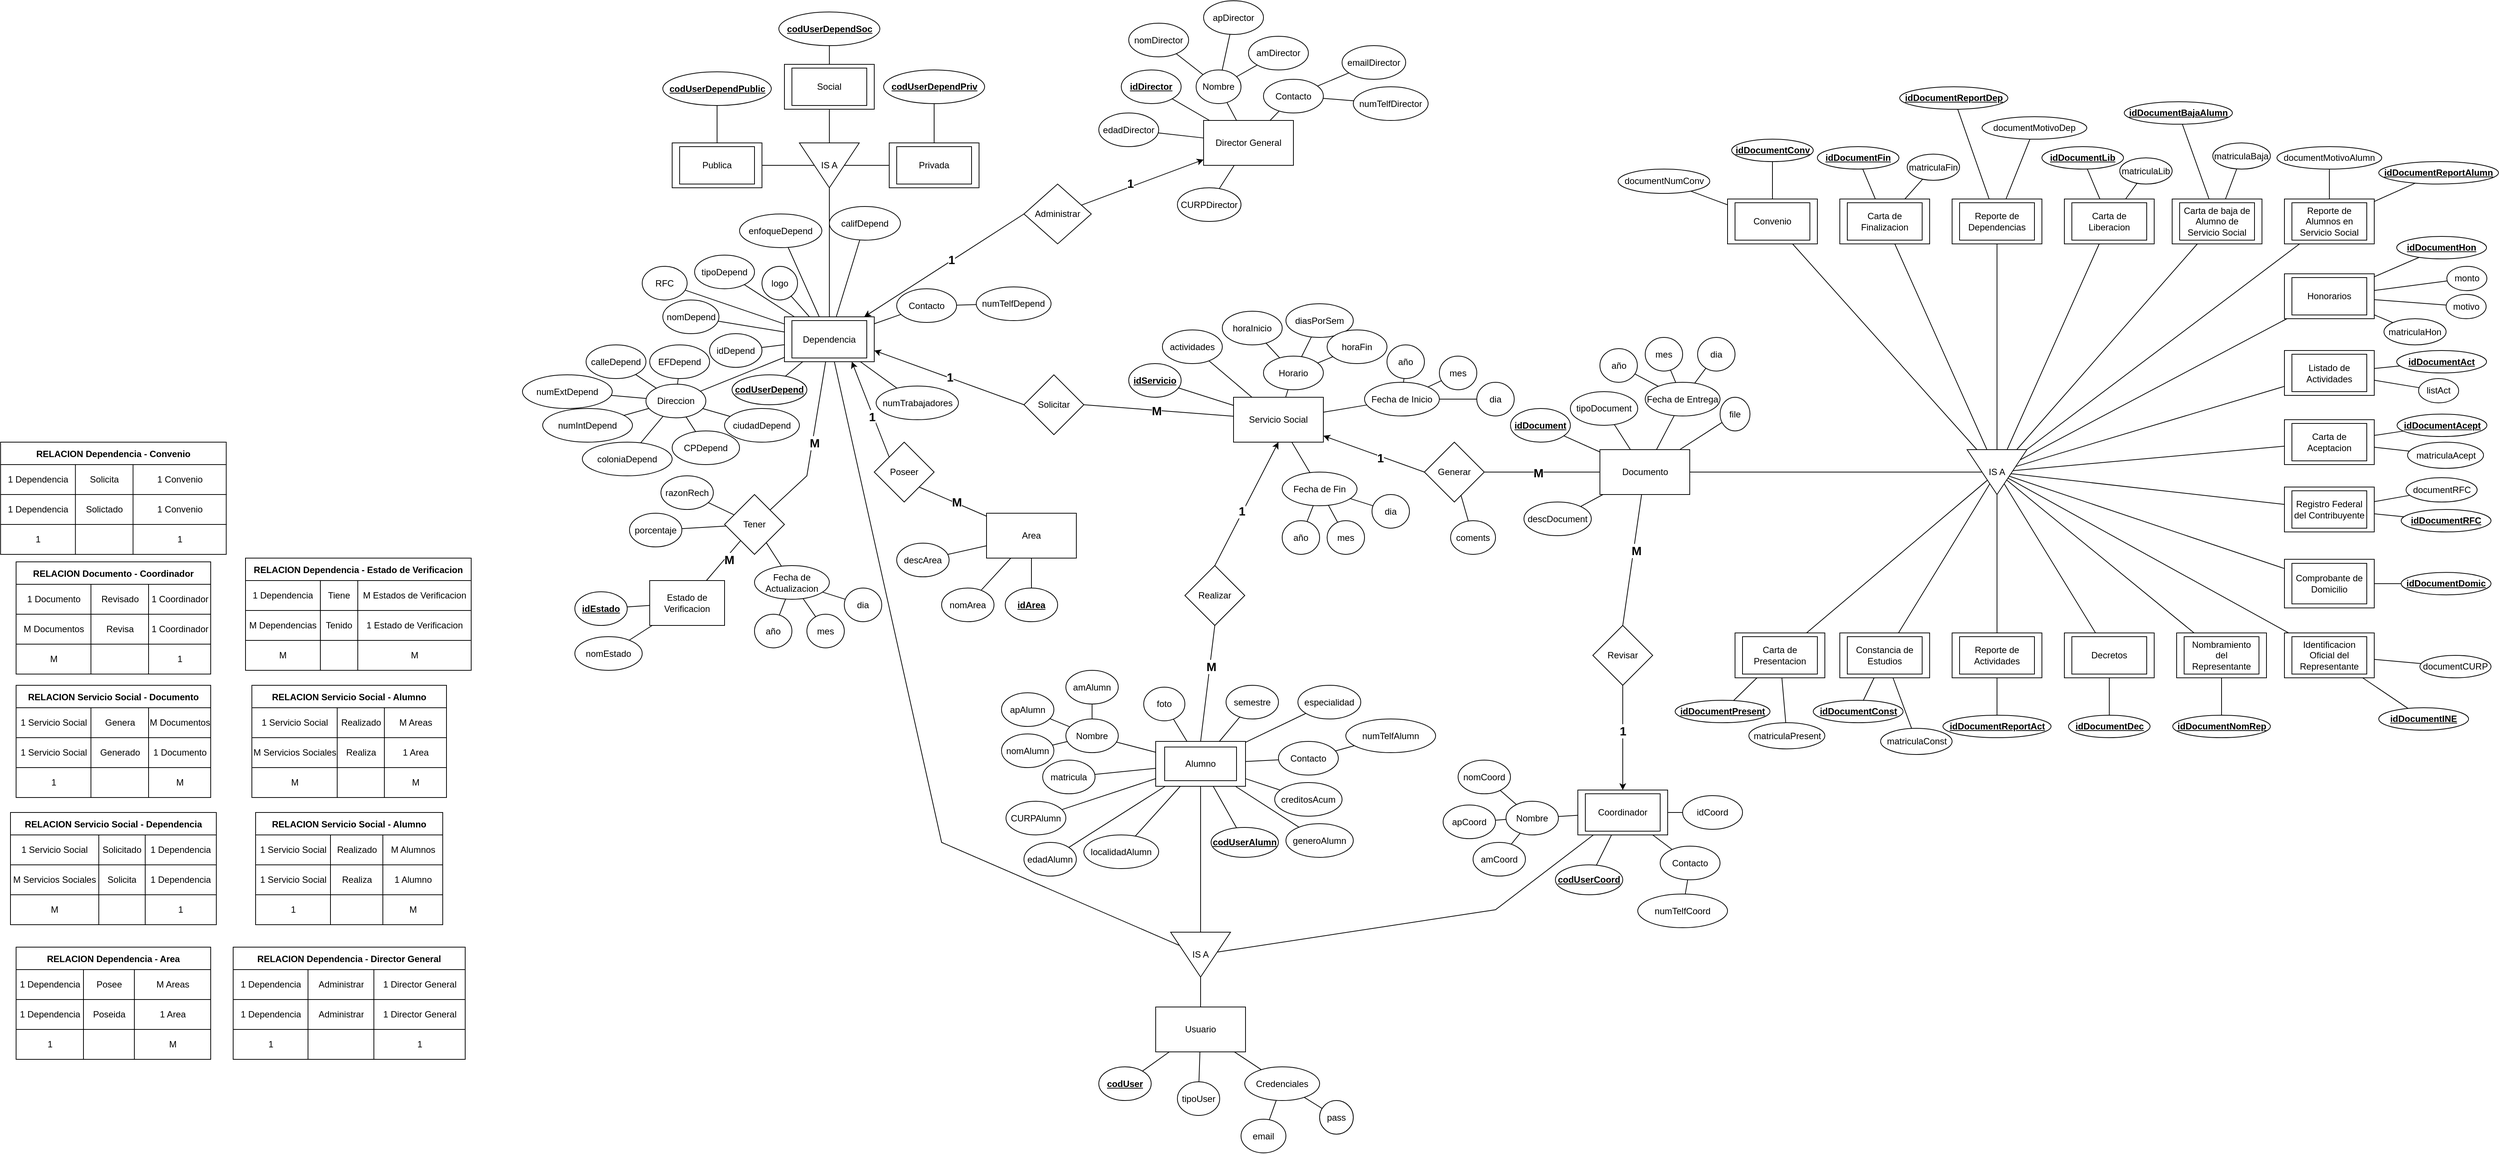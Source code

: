 <mxfile version="21.2.1" type="device">
  <diagram name="Página-1" id="oxzDjeYw-mg4gaym_z-t">
    <mxGraphModel dx="4365" dy="2285" grid="1" gridSize="10" guides="1" tooltips="1" connect="1" arrows="1" fold="1" page="1" pageScale="1" pageWidth="827" pageHeight="1169" math="0" shadow="0">
      <root>
        <mxCell id="0" />
        <mxCell id="1" parent="0" />
        <mxCell id="p_nJ_jK38WjMyXfddBws-102" value="RELACION Dependencia - Area" style="shape=table;startSize=30;container=1;collapsible=0;childLayout=tableLayout;fontStyle=1;align=center;" parent="1" vertex="1">
          <mxGeometry x="-1646.5" y="1240" width="260" height="150" as="geometry" />
        </mxCell>
        <mxCell id="p_nJ_jK38WjMyXfddBws-103" value="" style="shape=tableRow;horizontal=0;startSize=0;swimlaneHead=0;swimlaneBody=0;top=0;left=0;bottom=0;right=0;collapsible=0;dropTarget=0;fillColor=none;points=[[0,0.5],[1,0.5]];portConstraint=eastwest;" parent="p_nJ_jK38WjMyXfddBws-102" vertex="1">
          <mxGeometry y="30" width="260" height="40" as="geometry" />
        </mxCell>
        <mxCell id="p_nJ_jK38WjMyXfddBws-104" value="1 Dependencia" style="shape=partialRectangle;html=1;whiteSpace=wrap;connectable=0;fillColor=none;top=0;left=0;bottom=0;right=0;overflow=hidden;" parent="p_nJ_jK38WjMyXfddBws-103" vertex="1">
          <mxGeometry width="90" height="40" as="geometry">
            <mxRectangle width="90" height="40" as="alternateBounds" />
          </mxGeometry>
        </mxCell>
        <mxCell id="p_nJ_jK38WjMyXfddBws-105" value="Posee" style="shape=partialRectangle;html=1;whiteSpace=wrap;connectable=0;fillColor=none;top=0;left=0;bottom=0;right=0;overflow=hidden;" parent="p_nJ_jK38WjMyXfddBws-103" vertex="1">
          <mxGeometry x="90" width="68" height="40" as="geometry">
            <mxRectangle width="68" height="40" as="alternateBounds" />
          </mxGeometry>
        </mxCell>
        <mxCell id="p_nJ_jK38WjMyXfddBws-106" value="M Areas" style="shape=partialRectangle;html=1;whiteSpace=wrap;connectable=0;fillColor=none;top=0;left=0;bottom=0;right=0;overflow=hidden;" parent="p_nJ_jK38WjMyXfddBws-103" vertex="1">
          <mxGeometry x="158" width="102" height="40" as="geometry">
            <mxRectangle width="102" height="40" as="alternateBounds" />
          </mxGeometry>
        </mxCell>
        <mxCell id="p_nJ_jK38WjMyXfddBws-107" value="" style="shape=tableRow;horizontal=0;startSize=0;swimlaneHead=0;swimlaneBody=0;top=0;left=0;bottom=0;right=0;collapsible=0;dropTarget=0;fillColor=none;points=[[0,0.5],[1,0.5]];portConstraint=eastwest;" parent="p_nJ_jK38WjMyXfddBws-102" vertex="1">
          <mxGeometry y="70" width="260" height="40" as="geometry" />
        </mxCell>
        <mxCell id="p_nJ_jK38WjMyXfddBws-108" value="1 Dependencia" style="shape=partialRectangle;html=1;whiteSpace=wrap;connectable=0;fillColor=none;top=0;left=0;bottom=0;right=0;overflow=hidden;" parent="p_nJ_jK38WjMyXfddBws-107" vertex="1">
          <mxGeometry width="90" height="40" as="geometry">
            <mxRectangle width="90" height="40" as="alternateBounds" />
          </mxGeometry>
        </mxCell>
        <mxCell id="p_nJ_jK38WjMyXfddBws-109" value="Poseida" style="shape=partialRectangle;html=1;whiteSpace=wrap;connectable=0;fillColor=none;top=0;left=0;bottom=0;right=0;overflow=hidden;" parent="p_nJ_jK38WjMyXfddBws-107" vertex="1">
          <mxGeometry x="90" width="68" height="40" as="geometry">
            <mxRectangle width="68" height="40" as="alternateBounds" />
          </mxGeometry>
        </mxCell>
        <mxCell id="p_nJ_jK38WjMyXfddBws-110" value="1 Area" style="shape=partialRectangle;html=1;whiteSpace=wrap;connectable=0;fillColor=none;top=0;left=0;bottom=0;right=0;overflow=hidden;" parent="p_nJ_jK38WjMyXfddBws-107" vertex="1">
          <mxGeometry x="158" width="102" height="40" as="geometry">
            <mxRectangle width="102" height="40" as="alternateBounds" />
          </mxGeometry>
        </mxCell>
        <mxCell id="p_nJ_jK38WjMyXfddBws-111" value="" style="shape=tableRow;horizontal=0;startSize=0;swimlaneHead=0;swimlaneBody=0;top=0;left=0;bottom=0;right=0;collapsible=0;dropTarget=0;fillColor=none;points=[[0,0.5],[1,0.5]];portConstraint=eastwest;" parent="p_nJ_jK38WjMyXfddBws-102" vertex="1">
          <mxGeometry y="110" width="260" height="40" as="geometry" />
        </mxCell>
        <mxCell id="p_nJ_jK38WjMyXfddBws-112" value="1" style="shape=partialRectangle;html=1;whiteSpace=wrap;connectable=0;fillColor=none;top=0;left=0;bottom=0;right=0;overflow=hidden;" parent="p_nJ_jK38WjMyXfddBws-111" vertex="1">
          <mxGeometry width="90" height="40" as="geometry">
            <mxRectangle width="90" height="40" as="alternateBounds" />
          </mxGeometry>
        </mxCell>
        <mxCell id="p_nJ_jK38WjMyXfddBws-113" value="" style="shape=partialRectangle;html=1;whiteSpace=wrap;connectable=0;fillColor=none;top=0;left=0;bottom=0;right=0;overflow=hidden;" parent="p_nJ_jK38WjMyXfddBws-111" vertex="1">
          <mxGeometry x="90" width="68" height="40" as="geometry">
            <mxRectangle width="68" height="40" as="alternateBounds" />
          </mxGeometry>
        </mxCell>
        <mxCell id="p_nJ_jK38WjMyXfddBws-114" value="M" style="shape=partialRectangle;html=1;whiteSpace=wrap;connectable=0;fillColor=none;top=0;left=0;bottom=0;right=0;overflow=hidden;" parent="p_nJ_jK38WjMyXfddBws-111" vertex="1">
          <mxGeometry x="158" width="102" height="40" as="geometry">
            <mxRectangle width="102" height="40" as="alternateBounds" />
          </mxGeometry>
        </mxCell>
        <mxCell id="p_nJ_jK38WjMyXfddBws-117" value="" style="endArrow=none;html=1;rounded=0;exitX=1;exitY=1;exitDx=0;exitDy=0;" parent="1" source="p_nJ_jK38WjMyXfddBws-115" target="p_nJ_jK38WjMyXfddBws-3" edge="1">
          <mxGeometry width="50" height="50" relative="1" as="geometry">
            <mxPoint x="-580" y="850" as="sourcePoint" />
            <mxPoint x="-530" y="800" as="targetPoint" />
          </mxGeometry>
        </mxCell>
        <mxCell id="p_nJ_jK38WjMyXfddBws-119" value="M" style="edgeLabel;html=1;align=center;verticalAlign=middle;resizable=0;points=[];fontSize=16;fontStyle=1" parent="p_nJ_jK38WjMyXfddBws-117" vertex="1" connectable="0">
          <mxGeometry x="0.374" y="2" relative="1" as="geometry">
            <mxPoint x="-13" y="-5" as="offset" />
          </mxGeometry>
        </mxCell>
        <mxCell id="p_nJ_jK38WjMyXfddBws-120" value="RELACION Dependencia - Director General" style="shape=table;startSize=30;container=1;collapsible=0;childLayout=tableLayout;fontStyle=1;align=center;" parent="1" vertex="1">
          <mxGeometry x="-1356.5" y="1240" width="310" height="150" as="geometry" />
        </mxCell>
        <mxCell id="p_nJ_jK38WjMyXfddBws-121" value="" style="shape=tableRow;horizontal=0;startSize=0;swimlaneHead=0;swimlaneBody=0;top=0;left=0;bottom=0;right=0;collapsible=0;dropTarget=0;fillColor=none;points=[[0,0.5],[1,0.5]];portConstraint=eastwest;" parent="p_nJ_jK38WjMyXfddBws-120" vertex="1">
          <mxGeometry y="30" width="310" height="40" as="geometry" />
        </mxCell>
        <mxCell id="p_nJ_jK38WjMyXfddBws-122" value="1 Dependencia" style="shape=partialRectangle;html=1;whiteSpace=wrap;connectable=0;fillColor=none;top=0;left=0;bottom=0;right=0;overflow=hidden;" parent="p_nJ_jK38WjMyXfddBws-121" vertex="1">
          <mxGeometry width="100" height="40" as="geometry">
            <mxRectangle width="100" height="40" as="alternateBounds" />
          </mxGeometry>
        </mxCell>
        <mxCell id="p_nJ_jK38WjMyXfddBws-123" value="Administrar" style="shape=partialRectangle;html=1;whiteSpace=wrap;connectable=0;fillColor=none;top=0;left=0;bottom=0;right=0;overflow=hidden;" parent="p_nJ_jK38WjMyXfddBws-121" vertex="1">
          <mxGeometry x="100" width="88" height="40" as="geometry">
            <mxRectangle width="88" height="40" as="alternateBounds" />
          </mxGeometry>
        </mxCell>
        <mxCell id="p_nJ_jK38WjMyXfddBws-124" value="1 Director General" style="shape=partialRectangle;html=1;whiteSpace=wrap;connectable=0;fillColor=none;top=0;left=0;bottom=0;right=0;overflow=hidden;" parent="p_nJ_jK38WjMyXfddBws-121" vertex="1">
          <mxGeometry x="188" width="122" height="40" as="geometry">
            <mxRectangle width="122" height="40" as="alternateBounds" />
          </mxGeometry>
        </mxCell>
        <mxCell id="p_nJ_jK38WjMyXfddBws-125" value="" style="shape=tableRow;horizontal=0;startSize=0;swimlaneHead=0;swimlaneBody=0;top=0;left=0;bottom=0;right=0;collapsible=0;dropTarget=0;fillColor=none;points=[[0,0.5],[1,0.5]];portConstraint=eastwest;" parent="p_nJ_jK38WjMyXfddBws-120" vertex="1">
          <mxGeometry y="70" width="310" height="40" as="geometry" />
        </mxCell>
        <mxCell id="p_nJ_jK38WjMyXfddBws-126" value="1 Dependencia" style="shape=partialRectangle;html=1;whiteSpace=wrap;connectable=0;fillColor=none;top=0;left=0;bottom=0;right=0;overflow=hidden;" parent="p_nJ_jK38WjMyXfddBws-125" vertex="1">
          <mxGeometry width="100" height="40" as="geometry">
            <mxRectangle width="100" height="40" as="alternateBounds" />
          </mxGeometry>
        </mxCell>
        <mxCell id="p_nJ_jK38WjMyXfddBws-127" value="Administrar" style="shape=partialRectangle;html=1;whiteSpace=wrap;connectable=0;fillColor=none;top=0;left=0;bottom=0;right=0;overflow=hidden;" parent="p_nJ_jK38WjMyXfddBws-125" vertex="1">
          <mxGeometry x="100" width="88" height="40" as="geometry">
            <mxRectangle width="88" height="40" as="alternateBounds" />
          </mxGeometry>
        </mxCell>
        <mxCell id="p_nJ_jK38WjMyXfddBws-128" value="1 Director General" style="shape=partialRectangle;html=1;whiteSpace=wrap;connectable=0;fillColor=none;top=0;left=0;bottom=0;right=0;overflow=hidden;" parent="p_nJ_jK38WjMyXfddBws-125" vertex="1">
          <mxGeometry x="188" width="122" height="40" as="geometry">
            <mxRectangle width="122" height="40" as="alternateBounds" />
          </mxGeometry>
        </mxCell>
        <mxCell id="p_nJ_jK38WjMyXfddBws-129" value="" style="shape=tableRow;horizontal=0;startSize=0;swimlaneHead=0;swimlaneBody=0;top=0;left=0;bottom=0;right=0;collapsible=0;dropTarget=0;fillColor=none;points=[[0,0.5],[1,0.5]];portConstraint=eastwest;" parent="p_nJ_jK38WjMyXfddBws-120" vertex="1">
          <mxGeometry y="110" width="310" height="40" as="geometry" />
        </mxCell>
        <mxCell id="p_nJ_jK38WjMyXfddBws-130" value="1" style="shape=partialRectangle;html=1;whiteSpace=wrap;connectable=0;fillColor=none;top=0;left=0;bottom=0;right=0;overflow=hidden;" parent="p_nJ_jK38WjMyXfddBws-129" vertex="1">
          <mxGeometry width="100" height="40" as="geometry">
            <mxRectangle width="100" height="40" as="alternateBounds" />
          </mxGeometry>
        </mxCell>
        <mxCell id="p_nJ_jK38WjMyXfddBws-131" value="" style="shape=partialRectangle;html=1;whiteSpace=wrap;connectable=0;fillColor=none;top=0;left=0;bottom=0;right=0;overflow=hidden;" parent="p_nJ_jK38WjMyXfddBws-129" vertex="1">
          <mxGeometry x="100" width="88" height="40" as="geometry">
            <mxRectangle width="88" height="40" as="alternateBounds" />
          </mxGeometry>
        </mxCell>
        <mxCell id="p_nJ_jK38WjMyXfddBws-132" value="1" style="shape=partialRectangle;html=1;whiteSpace=wrap;connectable=0;fillColor=none;top=0;left=0;bottom=0;right=0;overflow=hidden;" parent="p_nJ_jK38WjMyXfddBws-129" vertex="1">
          <mxGeometry x="188" width="122" height="40" as="geometry">
            <mxRectangle width="122" height="40" as="alternateBounds" />
          </mxGeometry>
        </mxCell>
        <mxCell id="p_nJ_jK38WjMyXfddBws-133" value="Administrar" style="rhombus;whiteSpace=wrap;html=1;" parent="1" vertex="1">
          <mxGeometry x="-300" y="220" width="90" height="80" as="geometry" />
        </mxCell>
        <mxCell id="p_nJ_jK38WjMyXfddBws-138" value="" style="group" parent="1" vertex="1" connectable="0">
          <mxGeometry x="-470" y="660" width="240" height="145" as="geometry" />
        </mxCell>
        <mxCell id="p_nJ_jK38WjMyXfddBws-3" value="Area" style="whiteSpace=wrap;html=1;" parent="p_nJ_jK38WjMyXfddBws-138" vertex="1">
          <mxGeometry x="120" width="120" height="60" as="geometry" />
        </mxCell>
        <mxCell id="p_nJ_jK38WjMyXfddBws-96" value="idArea" style="ellipse;whiteSpace=wrap;html=1;fontStyle=5" parent="p_nJ_jK38WjMyXfddBws-138" vertex="1">
          <mxGeometry x="145" y="100" width="70" height="45" as="geometry" />
        </mxCell>
        <mxCell id="p_nJ_jK38WjMyXfddBws-97" value="nomArea" style="ellipse;whiteSpace=wrap;html=1;" parent="p_nJ_jK38WjMyXfddBws-138" vertex="1">
          <mxGeometry x="60" y="100" width="70" height="45" as="geometry" />
        </mxCell>
        <mxCell id="p_nJ_jK38WjMyXfddBws-98" value="descArea" style="ellipse;whiteSpace=wrap;html=1;" parent="p_nJ_jK38WjMyXfddBws-138" vertex="1">
          <mxGeometry y="40" width="70" height="45" as="geometry" />
        </mxCell>
        <mxCell id="p_nJ_jK38WjMyXfddBws-99" value="" style="endArrow=none;html=1;rounded=0;" parent="p_nJ_jK38WjMyXfddBws-138" source="p_nJ_jK38WjMyXfddBws-98" target="p_nJ_jK38WjMyXfddBws-3" edge="1">
          <mxGeometry width="50" height="50" relative="1" as="geometry">
            <mxPoint x="-90" y="70" as="sourcePoint" />
            <mxPoint x="-40" y="20" as="targetPoint" />
          </mxGeometry>
        </mxCell>
        <mxCell id="p_nJ_jK38WjMyXfddBws-100" value="" style="endArrow=none;html=1;rounded=0;" parent="p_nJ_jK38WjMyXfddBws-138" source="p_nJ_jK38WjMyXfddBws-97" target="p_nJ_jK38WjMyXfddBws-3" edge="1">
          <mxGeometry width="50" height="50" relative="1" as="geometry">
            <mxPoint x="78" y="65" as="sourcePoint" />
            <mxPoint x="130" y="53" as="targetPoint" />
          </mxGeometry>
        </mxCell>
        <mxCell id="p_nJ_jK38WjMyXfddBws-101" value="" style="endArrow=none;html=1;rounded=0;" parent="p_nJ_jK38WjMyXfddBws-138" source="p_nJ_jK38WjMyXfddBws-96" target="p_nJ_jK38WjMyXfddBws-3" edge="1">
          <mxGeometry width="50" height="50" relative="1" as="geometry">
            <mxPoint x="123" y="113" as="sourcePoint" />
            <mxPoint x="162" y="70" as="targetPoint" />
          </mxGeometry>
        </mxCell>
        <mxCell id="p_nJ_jK38WjMyXfddBws-206" value="RELACION Servicio Social - Alumno" style="shape=table;startSize=30;container=1;collapsible=0;childLayout=tableLayout;fontStyle=1;align=center;" parent="1" vertex="1">
          <mxGeometry x="-1326.5" y="1060" width="250" height="150" as="geometry" />
        </mxCell>
        <mxCell id="p_nJ_jK38WjMyXfddBws-207" value="" style="shape=tableRow;horizontal=0;startSize=0;swimlaneHead=0;swimlaneBody=0;top=0;left=0;bottom=0;right=0;collapsible=0;dropTarget=0;fillColor=none;points=[[0,0.5],[1,0.5]];portConstraint=eastwest;" parent="p_nJ_jK38WjMyXfddBws-206" vertex="1">
          <mxGeometry y="30" width="250" height="40" as="geometry" />
        </mxCell>
        <mxCell id="p_nJ_jK38WjMyXfddBws-208" value="1 Servicio Social" style="shape=partialRectangle;html=1;whiteSpace=wrap;connectable=0;fillColor=none;top=0;left=0;bottom=0;right=0;overflow=hidden;" parent="p_nJ_jK38WjMyXfddBws-207" vertex="1">
          <mxGeometry width="100" height="40" as="geometry">
            <mxRectangle width="100" height="40" as="alternateBounds" />
          </mxGeometry>
        </mxCell>
        <mxCell id="p_nJ_jK38WjMyXfddBws-209" value="Realizado" style="shape=partialRectangle;html=1;whiteSpace=wrap;connectable=0;fillColor=none;top=0;left=0;bottom=0;right=0;overflow=hidden;" parent="p_nJ_jK38WjMyXfddBws-207" vertex="1">
          <mxGeometry x="100" width="70" height="40" as="geometry">
            <mxRectangle width="70" height="40" as="alternateBounds" />
          </mxGeometry>
        </mxCell>
        <mxCell id="p_nJ_jK38WjMyXfddBws-210" value="M Alumnos" style="shape=partialRectangle;html=1;whiteSpace=wrap;connectable=0;fillColor=none;top=0;left=0;bottom=0;right=0;overflow=hidden;" parent="p_nJ_jK38WjMyXfddBws-207" vertex="1">
          <mxGeometry x="170" width="80" height="40" as="geometry">
            <mxRectangle width="80" height="40" as="alternateBounds" />
          </mxGeometry>
        </mxCell>
        <mxCell id="p_nJ_jK38WjMyXfddBws-211" value="" style="shape=tableRow;horizontal=0;startSize=0;swimlaneHead=0;swimlaneBody=0;top=0;left=0;bottom=0;right=0;collapsible=0;dropTarget=0;fillColor=none;points=[[0,0.5],[1,0.5]];portConstraint=eastwest;" parent="p_nJ_jK38WjMyXfddBws-206" vertex="1">
          <mxGeometry y="70" width="250" height="40" as="geometry" />
        </mxCell>
        <mxCell id="p_nJ_jK38WjMyXfddBws-212" value="1 Servicio Social" style="shape=partialRectangle;html=1;whiteSpace=wrap;connectable=0;fillColor=none;top=0;left=0;bottom=0;right=0;overflow=hidden;" parent="p_nJ_jK38WjMyXfddBws-211" vertex="1">
          <mxGeometry width="100" height="40" as="geometry">
            <mxRectangle width="100" height="40" as="alternateBounds" />
          </mxGeometry>
        </mxCell>
        <mxCell id="p_nJ_jK38WjMyXfddBws-213" value="Realiza" style="shape=partialRectangle;html=1;whiteSpace=wrap;connectable=0;fillColor=none;top=0;left=0;bottom=0;right=0;overflow=hidden;" parent="p_nJ_jK38WjMyXfddBws-211" vertex="1">
          <mxGeometry x="100" width="70" height="40" as="geometry">
            <mxRectangle width="70" height="40" as="alternateBounds" />
          </mxGeometry>
        </mxCell>
        <mxCell id="p_nJ_jK38WjMyXfddBws-214" value="1 Alumno" style="shape=partialRectangle;html=1;whiteSpace=wrap;connectable=0;fillColor=none;top=0;left=0;bottom=0;right=0;overflow=hidden;" parent="p_nJ_jK38WjMyXfddBws-211" vertex="1">
          <mxGeometry x="170" width="80" height="40" as="geometry">
            <mxRectangle width="80" height="40" as="alternateBounds" />
          </mxGeometry>
        </mxCell>
        <mxCell id="p_nJ_jK38WjMyXfddBws-215" value="" style="shape=tableRow;horizontal=0;startSize=0;swimlaneHead=0;swimlaneBody=0;top=0;left=0;bottom=0;right=0;collapsible=0;dropTarget=0;fillColor=none;points=[[0,0.5],[1,0.5]];portConstraint=eastwest;" parent="p_nJ_jK38WjMyXfddBws-206" vertex="1">
          <mxGeometry y="110" width="250" height="40" as="geometry" />
        </mxCell>
        <mxCell id="p_nJ_jK38WjMyXfddBws-216" value="1" style="shape=partialRectangle;html=1;whiteSpace=wrap;connectable=0;fillColor=none;top=0;left=0;bottom=0;right=0;overflow=hidden;" parent="p_nJ_jK38WjMyXfddBws-215" vertex="1">
          <mxGeometry width="100" height="40" as="geometry">
            <mxRectangle width="100" height="40" as="alternateBounds" />
          </mxGeometry>
        </mxCell>
        <mxCell id="p_nJ_jK38WjMyXfddBws-217" value="" style="shape=partialRectangle;html=1;whiteSpace=wrap;connectable=0;fillColor=none;top=0;left=0;bottom=0;right=0;overflow=hidden;" parent="p_nJ_jK38WjMyXfddBws-215" vertex="1">
          <mxGeometry x="100" width="70" height="40" as="geometry">
            <mxRectangle width="70" height="40" as="alternateBounds" />
          </mxGeometry>
        </mxCell>
        <mxCell id="p_nJ_jK38WjMyXfddBws-218" value="M" style="shape=partialRectangle;html=1;whiteSpace=wrap;connectable=0;fillColor=none;top=0;left=0;bottom=0;right=0;overflow=hidden;" parent="p_nJ_jK38WjMyXfddBws-215" vertex="1">
          <mxGeometry x="170" width="80" height="40" as="geometry">
            <mxRectangle width="80" height="40" as="alternateBounds" />
          </mxGeometry>
        </mxCell>
        <mxCell id="p_nJ_jK38WjMyXfddBws-222" value="" style="endArrow=none;html=1;rounded=0;exitX=0.5;exitY=0;exitDx=0;exitDy=0;entryX=0.5;entryY=1;entryDx=0;entryDy=0;" parent="1" source="p_nJ_jK38WjMyXfddBws-5" target="p_nJ_jK38WjMyXfddBws-219" edge="1">
          <mxGeometry width="50" height="50" relative="1" as="geometry">
            <mxPoint x="-430" y="635" as="sourcePoint" />
            <mxPoint x="-340" y="674" as="targetPoint" />
          </mxGeometry>
        </mxCell>
        <mxCell id="p_nJ_jK38WjMyXfddBws-223" value="M" style="edgeLabel;html=1;align=center;verticalAlign=middle;resizable=0;points=[];fontSize=16;fontStyle=1" parent="p_nJ_jK38WjMyXfddBws-222" vertex="1" connectable="0">
          <mxGeometry x="0.374" y="2" relative="1" as="geometry">
            <mxPoint x="3" y="7" as="offset" />
          </mxGeometry>
        </mxCell>
        <mxCell id="p_nJ_jK38WjMyXfddBws-225" value="" style="endArrow=classic;html=1;rounded=0;exitX=0.5;exitY=0;exitDx=0;exitDy=0;entryX=0.5;entryY=1;entryDx=0;entryDy=0;" parent="1" source="p_nJ_jK38WjMyXfddBws-219" target="p_nJ_jK38WjMyXfddBws-6" edge="1">
          <mxGeometry width="50" height="50" relative="1" as="geometry">
            <mxPoint x="-470" y="595" as="sourcePoint" />
            <mxPoint x="-520" y="468" as="targetPoint" />
          </mxGeometry>
        </mxCell>
        <mxCell id="p_nJ_jK38WjMyXfddBws-226" value="&lt;b&gt;&lt;font style=&quot;font-size: 16px;&quot;&gt;1&lt;/font&gt;&lt;/b&gt;" style="edgeLabel;html=1;align=center;verticalAlign=middle;resizable=0;points=[];" parent="p_nJ_jK38WjMyXfddBws-225" vertex="1" connectable="0">
          <mxGeometry x="-0.129" y="2" relative="1" as="geometry">
            <mxPoint as="offset" />
          </mxGeometry>
        </mxCell>
        <mxCell id="p_nJ_jK38WjMyXfddBws-227" value="RELACION Servicio Social - Dependencia" style="shape=table;startSize=30;container=1;collapsible=0;childLayout=tableLayout;fontStyle=1;align=center;" parent="1" vertex="1">
          <mxGeometry x="-1654" y="1060" width="275" height="150" as="geometry" />
        </mxCell>
        <mxCell id="p_nJ_jK38WjMyXfddBws-228" value="" style="shape=tableRow;horizontal=0;startSize=0;swimlaneHead=0;swimlaneBody=0;top=0;left=0;bottom=0;right=0;collapsible=0;dropTarget=0;fillColor=none;points=[[0,0.5],[1,0.5]];portConstraint=eastwest;" parent="p_nJ_jK38WjMyXfddBws-227" vertex="1">
          <mxGeometry y="30" width="275" height="40" as="geometry" />
        </mxCell>
        <mxCell id="p_nJ_jK38WjMyXfddBws-229" value="1 Servicio Social" style="shape=partialRectangle;html=1;whiteSpace=wrap;connectable=0;fillColor=none;top=0;left=0;bottom=0;right=0;overflow=hidden;" parent="p_nJ_jK38WjMyXfddBws-228" vertex="1">
          <mxGeometry width="118" height="40" as="geometry">
            <mxRectangle width="118" height="40" as="alternateBounds" />
          </mxGeometry>
        </mxCell>
        <mxCell id="p_nJ_jK38WjMyXfddBws-230" value="Solicitado" style="shape=partialRectangle;html=1;whiteSpace=wrap;connectable=0;fillColor=none;top=0;left=0;bottom=0;right=0;overflow=hidden;" parent="p_nJ_jK38WjMyXfddBws-228" vertex="1">
          <mxGeometry x="118" width="62" height="40" as="geometry">
            <mxRectangle width="62" height="40" as="alternateBounds" />
          </mxGeometry>
        </mxCell>
        <mxCell id="p_nJ_jK38WjMyXfddBws-231" value="1 Dependencia" style="shape=partialRectangle;html=1;whiteSpace=wrap;connectable=0;fillColor=none;top=0;left=0;bottom=0;right=0;overflow=hidden;" parent="p_nJ_jK38WjMyXfddBws-228" vertex="1">
          <mxGeometry x="180" width="95" height="40" as="geometry">
            <mxRectangle width="95" height="40" as="alternateBounds" />
          </mxGeometry>
        </mxCell>
        <mxCell id="p_nJ_jK38WjMyXfddBws-232" value="" style="shape=tableRow;horizontal=0;startSize=0;swimlaneHead=0;swimlaneBody=0;top=0;left=0;bottom=0;right=0;collapsible=0;dropTarget=0;fillColor=none;points=[[0,0.5],[1,0.5]];portConstraint=eastwest;" parent="p_nJ_jK38WjMyXfddBws-227" vertex="1">
          <mxGeometry y="70" width="275" height="40" as="geometry" />
        </mxCell>
        <mxCell id="p_nJ_jK38WjMyXfddBws-233" value="M Servicios Sociales" style="shape=partialRectangle;html=1;whiteSpace=wrap;connectable=0;fillColor=none;top=0;left=0;bottom=0;right=0;overflow=hidden;" parent="p_nJ_jK38WjMyXfddBws-232" vertex="1">
          <mxGeometry width="118" height="40" as="geometry">
            <mxRectangle width="118" height="40" as="alternateBounds" />
          </mxGeometry>
        </mxCell>
        <mxCell id="p_nJ_jK38WjMyXfddBws-234" value="Solicita" style="shape=partialRectangle;html=1;whiteSpace=wrap;connectable=0;fillColor=none;top=0;left=0;bottom=0;right=0;overflow=hidden;" parent="p_nJ_jK38WjMyXfddBws-232" vertex="1">
          <mxGeometry x="118" width="62" height="40" as="geometry">
            <mxRectangle width="62" height="40" as="alternateBounds" />
          </mxGeometry>
        </mxCell>
        <mxCell id="p_nJ_jK38WjMyXfddBws-235" value="1 Dependencia" style="shape=partialRectangle;html=1;whiteSpace=wrap;connectable=0;fillColor=none;top=0;left=0;bottom=0;right=0;overflow=hidden;" parent="p_nJ_jK38WjMyXfddBws-232" vertex="1">
          <mxGeometry x="180" width="95" height="40" as="geometry">
            <mxRectangle width="95" height="40" as="alternateBounds" />
          </mxGeometry>
        </mxCell>
        <mxCell id="p_nJ_jK38WjMyXfddBws-236" value="" style="shape=tableRow;horizontal=0;startSize=0;swimlaneHead=0;swimlaneBody=0;top=0;left=0;bottom=0;right=0;collapsible=0;dropTarget=0;fillColor=none;points=[[0,0.5],[1,0.5]];portConstraint=eastwest;" parent="p_nJ_jK38WjMyXfddBws-227" vertex="1">
          <mxGeometry y="110" width="275" height="40" as="geometry" />
        </mxCell>
        <mxCell id="p_nJ_jK38WjMyXfddBws-237" value="M" style="shape=partialRectangle;html=1;whiteSpace=wrap;connectable=0;fillColor=none;top=0;left=0;bottom=0;right=0;overflow=hidden;" parent="p_nJ_jK38WjMyXfddBws-236" vertex="1">
          <mxGeometry width="118" height="40" as="geometry">
            <mxRectangle width="118" height="40" as="alternateBounds" />
          </mxGeometry>
        </mxCell>
        <mxCell id="p_nJ_jK38WjMyXfddBws-238" value="" style="shape=partialRectangle;html=1;whiteSpace=wrap;connectable=0;fillColor=none;top=0;left=0;bottom=0;right=0;overflow=hidden;" parent="p_nJ_jK38WjMyXfddBws-236" vertex="1">
          <mxGeometry x="118" width="62" height="40" as="geometry">
            <mxRectangle width="62" height="40" as="alternateBounds" />
          </mxGeometry>
        </mxCell>
        <mxCell id="p_nJ_jK38WjMyXfddBws-239" value="1" style="shape=partialRectangle;html=1;whiteSpace=wrap;connectable=0;fillColor=none;top=0;left=0;bottom=0;right=0;overflow=hidden;" parent="p_nJ_jK38WjMyXfddBws-236" vertex="1">
          <mxGeometry x="180" width="95" height="40" as="geometry">
            <mxRectangle width="95" height="40" as="alternateBounds" />
          </mxGeometry>
        </mxCell>
        <mxCell id="p_nJ_jK38WjMyXfddBws-241" value="" style="endArrow=none;html=1;rounded=0;exitX=1;exitY=0.5;exitDx=0;exitDy=0;" parent="1" source="p_nJ_jK38WjMyXfddBws-240" target="p_nJ_jK38WjMyXfddBws-6" edge="1">
          <mxGeometry width="50" height="50" relative="1" as="geometry">
            <mxPoint x="-430" y="635" as="sourcePoint" />
            <mxPoint x="-340" y="674" as="targetPoint" />
          </mxGeometry>
        </mxCell>
        <mxCell id="p_nJ_jK38WjMyXfddBws-242" value="M" style="edgeLabel;html=1;align=center;verticalAlign=middle;resizable=0;points=[];fontSize=16;fontStyle=1" parent="p_nJ_jK38WjMyXfddBws-241" vertex="1" connectable="0">
          <mxGeometry x="0.374" y="2" relative="1" as="geometry">
            <mxPoint x="-41" y="-1" as="offset" />
          </mxGeometry>
        </mxCell>
        <mxCell id="p_nJ_jK38WjMyXfddBws-305" value="RELACION Servicio Social - Alumno" style="shape=table;startSize=30;container=1;collapsible=0;childLayout=tableLayout;fontStyle=1;align=center;" parent="1" vertex="1">
          <mxGeometry x="-1331.5" y="890" width="260" height="150" as="geometry" />
        </mxCell>
        <mxCell id="p_nJ_jK38WjMyXfddBws-306" value="" style="shape=tableRow;horizontal=0;startSize=0;swimlaneHead=0;swimlaneBody=0;top=0;left=0;bottom=0;right=0;collapsible=0;dropTarget=0;fillColor=none;points=[[0,0.5],[1,0.5]];portConstraint=eastwest;" parent="p_nJ_jK38WjMyXfddBws-305" vertex="1">
          <mxGeometry y="30" width="260" height="40" as="geometry" />
        </mxCell>
        <mxCell id="p_nJ_jK38WjMyXfddBws-307" value="1 Servicio Social" style="shape=partialRectangle;html=1;whiteSpace=wrap;connectable=0;fillColor=none;top=0;left=0;bottom=0;right=0;overflow=hidden;" parent="p_nJ_jK38WjMyXfddBws-306" vertex="1">
          <mxGeometry width="114" height="40" as="geometry">
            <mxRectangle width="114" height="40" as="alternateBounds" />
          </mxGeometry>
        </mxCell>
        <mxCell id="p_nJ_jK38WjMyXfddBws-308" value="Realizado" style="shape=partialRectangle;html=1;whiteSpace=wrap;connectable=0;fillColor=none;top=0;left=0;bottom=0;right=0;overflow=hidden;" parent="p_nJ_jK38WjMyXfddBws-306" vertex="1">
          <mxGeometry x="114" width="63" height="40" as="geometry">
            <mxRectangle width="63" height="40" as="alternateBounds" />
          </mxGeometry>
        </mxCell>
        <mxCell id="p_nJ_jK38WjMyXfddBws-309" value="M Areas" style="shape=partialRectangle;html=1;whiteSpace=wrap;connectable=0;fillColor=none;top=0;left=0;bottom=0;right=0;overflow=hidden;" parent="p_nJ_jK38WjMyXfddBws-306" vertex="1">
          <mxGeometry x="177" width="83" height="40" as="geometry">
            <mxRectangle width="83" height="40" as="alternateBounds" />
          </mxGeometry>
        </mxCell>
        <mxCell id="p_nJ_jK38WjMyXfddBws-310" value="" style="shape=tableRow;horizontal=0;startSize=0;swimlaneHead=0;swimlaneBody=0;top=0;left=0;bottom=0;right=0;collapsible=0;dropTarget=0;fillColor=none;points=[[0,0.5],[1,0.5]];portConstraint=eastwest;" parent="p_nJ_jK38WjMyXfddBws-305" vertex="1">
          <mxGeometry y="70" width="260" height="40" as="geometry" />
        </mxCell>
        <mxCell id="p_nJ_jK38WjMyXfddBws-311" value="M Servicios Sociales" style="shape=partialRectangle;html=1;whiteSpace=wrap;connectable=0;fillColor=none;top=0;left=0;bottom=0;right=0;overflow=hidden;" parent="p_nJ_jK38WjMyXfddBws-310" vertex="1">
          <mxGeometry width="114" height="40" as="geometry">
            <mxRectangle width="114" height="40" as="alternateBounds" />
          </mxGeometry>
        </mxCell>
        <mxCell id="p_nJ_jK38WjMyXfddBws-312" value="Realiza" style="shape=partialRectangle;html=1;whiteSpace=wrap;connectable=0;fillColor=none;top=0;left=0;bottom=0;right=0;overflow=hidden;" parent="p_nJ_jK38WjMyXfddBws-310" vertex="1">
          <mxGeometry x="114" width="63" height="40" as="geometry">
            <mxRectangle width="63" height="40" as="alternateBounds" />
          </mxGeometry>
        </mxCell>
        <mxCell id="p_nJ_jK38WjMyXfddBws-313" value="1 Area" style="shape=partialRectangle;html=1;whiteSpace=wrap;connectable=0;fillColor=none;top=0;left=0;bottom=0;right=0;overflow=hidden;" parent="p_nJ_jK38WjMyXfddBws-310" vertex="1">
          <mxGeometry x="177" width="83" height="40" as="geometry">
            <mxRectangle width="83" height="40" as="alternateBounds" />
          </mxGeometry>
        </mxCell>
        <mxCell id="p_nJ_jK38WjMyXfddBws-314" value="" style="shape=tableRow;horizontal=0;startSize=0;swimlaneHead=0;swimlaneBody=0;top=0;left=0;bottom=0;right=0;collapsible=0;dropTarget=0;fillColor=none;points=[[0,0.5],[1,0.5]];portConstraint=eastwest;" parent="p_nJ_jK38WjMyXfddBws-305" vertex="1">
          <mxGeometry y="110" width="260" height="40" as="geometry" />
        </mxCell>
        <mxCell id="p_nJ_jK38WjMyXfddBws-315" value="M" style="shape=partialRectangle;html=1;whiteSpace=wrap;connectable=0;fillColor=none;top=0;left=0;bottom=0;right=0;overflow=hidden;" parent="p_nJ_jK38WjMyXfddBws-314" vertex="1">
          <mxGeometry width="114" height="40" as="geometry">
            <mxRectangle width="114" height="40" as="alternateBounds" />
          </mxGeometry>
        </mxCell>
        <mxCell id="p_nJ_jK38WjMyXfddBws-316" value="" style="shape=partialRectangle;html=1;whiteSpace=wrap;connectable=0;fillColor=none;top=0;left=0;bottom=0;right=0;overflow=hidden;" parent="p_nJ_jK38WjMyXfddBws-314" vertex="1">
          <mxGeometry x="114" width="63" height="40" as="geometry">
            <mxRectangle width="63" height="40" as="alternateBounds" />
          </mxGeometry>
        </mxCell>
        <mxCell id="p_nJ_jK38WjMyXfddBws-317" value="M" style="shape=partialRectangle;html=1;whiteSpace=wrap;connectable=0;fillColor=none;top=0;left=0;bottom=0;right=0;overflow=hidden;" parent="p_nJ_jK38WjMyXfddBws-314" vertex="1">
          <mxGeometry x="177" width="83" height="40" as="geometry">
            <mxRectangle width="83" height="40" as="alternateBounds" />
          </mxGeometry>
        </mxCell>
        <mxCell id="p_nJ_jK38WjMyXfddBws-325" value="RELACION Servicio Social - Documento" style="shape=table;startSize=30;container=1;collapsible=0;childLayout=tableLayout;fontStyle=1;align=center;" parent="1" vertex="1">
          <mxGeometry x="-1646.5" y="890" width="260" height="150" as="geometry" />
        </mxCell>
        <mxCell id="p_nJ_jK38WjMyXfddBws-326" value="" style="shape=tableRow;horizontal=0;startSize=0;swimlaneHead=0;swimlaneBody=0;top=0;left=0;bottom=0;right=0;collapsible=0;dropTarget=0;fillColor=none;points=[[0,0.5],[1,0.5]];portConstraint=eastwest;" parent="p_nJ_jK38WjMyXfddBws-325" vertex="1">
          <mxGeometry y="30" width="260" height="40" as="geometry" />
        </mxCell>
        <mxCell id="p_nJ_jK38WjMyXfddBws-327" value="1 Servicio Social" style="shape=partialRectangle;html=1;whiteSpace=wrap;connectable=0;fillColor=none;top=0;left=0;bottom=0;right=0;overflow=hidden;" parent="p_nJ_jK38WjMyXfddBws-326" vertex="1">
          <mxGeometry width="100" height="40" as="geometry">
            <mxRectangle width="100" height="40" as="alternateBounds" />
          </mxGeometry>
        </mxCell>
        <mxCell id="p_nJ_jK38WjMyXfddBws-328" value="Genera" style="shape=partialRectangle;html=1;whiteSpace=wrap;connectable=0;fillColor=none;top=0;left=0;bottom=0;right=0;overflow=hidden;" parent="p_nJ_jK38WjMyXfddBws-326" vertex="1">
          <mxGeometry x="100" width="77" height="40" as="geometry">
            <mxRectangle width="77" height="40" as="alternateBounds" />
          </mxGeometry>
        </mxCell>
        <mxCell id="p_nJ_jK38WjMyXfddBws-329" value="M Documentos" style="shape=partialRectangle;html=1;whiteSpace=wrap;connectable=0;fillColor=none;top=0;left=0;bottom=0;right=0;overflow=hidden;" parent="p_nJ_jK38WjMyXfddBws-326" vertex="1">
          <mxGeometry x="177" width="83" height="40" as="geometry">
            <mxRectangle width="83" height="40" as="alternateBounds" />
          </mxGeometry>
        </mxCell>
        <mxCell id="p_nJ_jK38WjMyXfddBws-330" value="" style="shape=tableRow;horizontal=0;startSize=0;swimlaneHead=0;swimlaneBody=0;top=0;left=0;bottom=0;right=0;collapsible=0;dropTarget=0;fillColor=none;points=[[0,0.5],[1,0.5]];portConstraint=eastwest;" parent="p_nJ_jK38WjMyXfddBws-325" vertex="1">
          <mxGeometry y="70" width="260" height="40" as="geometry" />
        </mxCell>
        <mxCell id="p_nJ_jK38WjMyXfddBws-331" value="1 Servicio Social" style="shape=partialRectangle;html=1;whiteSpace=wrap;connectable=0;fillColor=none;top=0;left=0;bottom=0;right=0;overflow=hidden;" parent="p_nJ_jK38WjMyXfddBws-330" vertex="1">
          <mxGeometry width="100" height="40" as="geometry">
            <mxRectangle width="100" height="40" as="alternateBounds" />
          </mxGeometry>
        </mxCell>
        <mxCell id="p_nJ_jK38WjMyXfddBws-332" value="Generado" style="shape=partialRectangle;html=1;whiteSpace=wrap;connectable=0;fillColor=none;top=0;left=0;bottom=0;right=0;overflow=hidden;" parent="p_nJ_jK38WjMyXfddBws-330" vertex="1">
          <mxGeometry x="100" width="77" height="40" as="geometry">
            <mxRectangle width="77" height="40" as="alternateBounds" />
          </mxGeometry>
        </mxCell>
        <mxCell id="p_nJ_jK38WjMyXfddBws-333" value="1 Documento" style="shape=partialRectangle;html=1;whiteSpace=wrap;connectable=0;fillColor=none;top=0;left=0;bottom=0;right=0;overflow=hidden;" parent="p_nJ_jK38WjMyXfddBws-330" vertex="1">
          <mxGeometry x="177" width="83" height="40" as="geometry">
            <mxRectangle width="83" height="40" as="alternateBounds" />
          </mxGeometry>
        </mxCell>
        <mxCell id="p_nJ_jK38WjMyXfddBws-334" value="" style="shape=tableRow;horizontal=0;startSize=0;swimlaneHead=0;swimlaneBody=0;top=0;left=0;bottom=0;right=0;collapsible=0;dropTarget=0;fillColor=none;points=[[0,0.5],[1,0.5]];portConstraint=eastwest;" parent="p_nJ_jK38WjMyXfddBws-325" vertex="1">
          <mxGeometry y="110" width="260" height="40" as="geometry" />
        </mxCell>
        <mxCell id="p_nJ_jK38WjMyXfddBws-335" value="1" style="shape=partialRectangle;html=1;whiteSpace=wrap;connectable=0;fillColor=none;top=0;left=0;bottom=0;right=0;overflow=hidden;" parent="p_nJ_jK38WjMyXfddBws-334" vertex="1">
          <mxGeometry width="100" height="40" as="geometry">
            <mxRectangle width="100" height="40" as="alternateBounds" />
          </mxGeometry>
        </mxCell>
        <mxCell id="p_nJ_jK38WjMyXfddBws-336" value="" style="shape=partialRectangle;html=1;whiteSpace=wrap;connectable=0;fillColor=none;top=0;left=0;bottom=0;right=0;overflow=hidden;" parent="p_nJ_jK38WjMyXfddBws-334" vertex="1">
          <mxGeometry x="100" width="77" height="40" as="geometry">
            <mxRectangle width="77" height="40" as="alternateBounds" />
          </mxGeometry>
        </mxCell>
        <mxCell id="p_nJ_jK38WjMyXfddBws-337" value="M" style="shape=partialRectangle;html=1;whiteSpace=wrap;connectable=0;fillColor=none;top=0;left=0;bottom=0;right=0;overflow=hidden;" parent="p_nJ_jK38WjMyXfddBws-334" vertex="1">
          <mxGeometry x="177" width="83" height="40" as="geometry">
            <mxRectangle width="83" height="40" as="alternateBounds" />
          </mxGeometry>
        </mxCell>
        <mxCell id="p_nJ_jK38WjMyXfddBws-343" value="" style="endArrow=none;html=1;rounded=0;entryX=1;entryY=0.5;entryDx=0;entryDy=0;" parent="1" source="p_nJ_jK38WjMyXfddBws-7" target="p_nJ_jK38WjMyXfddBws-340" edge="1">
          <mxGeometry width="50" height="50" relative="1" as="geometry">
            <mxPoint x="-54" y="975" as="sourcePoint" />
            <mxPoint x="-35" y="820" as="targetPoint" />
          </mxGeometry>
        </mxCell>
        <mxCell id="p_nJ_jK38WjMyXfddBws-344" value="M" style="edgeLabel;html=1;align=center;verticalAlign=middle;resizable=0;points=[];fontSize=16;fontStyle=1" parent="p_nJ_jK38WjMyXfddBws-343" vertex="1" connectable="0">
          <mxGeometry x="0.374" y="2" relative="1" as="geometry">
            <mxPoint x="23" y="-1" as="offset" />
          </mxGeometry>
        </mxCell>
        <mxCell id="p_nJ_jK38WjMyXfddBws-345" value="RELACION Documento - Coordinador" style="shape=table;startSize=30;container=1;collapsible=0;childLayout=tableLayout;fontStyle=1;align=center;" parent="1" vertex="1">
          <mxGeometry x="-1646.5" y="725" width="260" height="150" as="geometry" />
        </mxCell>
        <mxCell id="p_nJ_jK38WjMyXfddBws-346" value="" style="shape=tableRow;horizontal=0;startSize=0;swimlaneHead=0;swimlaneBody=0;top=0;left=0;bottom=0;right=0;collapsible=0;dropTarget=0;fillColor=none;points=[[0,0.5],[1,0.5]];portConstraint=eastwest;" parent="p_nJ_jK38WjMyXfddBws-345" vertex="1">
          <mxGeometry y="30" width="260" height="40" as="geometry" />
        </mxCell>
        <mxCell id="p_nJ_jK38WjMyXfddBws-347" value="1 Documento" style="shape=partialRectangle;html=1;whiteSpace=wrap;connectable=0;fillColor=none;top=0;left=0;bottom=0;right=0;overflow=hidden;" parent="p_nJ_jK38WjMyXfddBws-346" vertex="1">
          <mxGeometry width="100" height="40" as="geometry">
            <mxRectangle width="100" height="40" as="alternateBounds" />
          </mxGeometry>
        </mxCell>
        <mxCell id="p_nJ_jK38WjMyXfddBws-348" value="Revisado" style="shape=partialRectangle;html=1;whiteSpace=wrap;connectable=0;fillColor=none;top=0;left=0;bottom=0;right=0;overflow=hidden;" parent="p_nJ_jK38WjMyXfddBws-346" vertex="1">
          <mxGeometry x="100" width="77" height="40" as="geometry">
            <mxRectangle width="77" height="40" as="alternateBounds" />
          </mxGeometry>
        </mxCell>
        <mxCell id="p_nJ_jK38WjMyXfddBws-349" value="1 Coordinador" style="shape=partialRectangle;html=1;whiteSpace=wrap;connectable=0;fillColor=none;top=0;left=0;bottom=0;right=0;overflow=hidden;" parent="p_nJ_jK38WjMyXfddBws-346" vertex="1">
          <mxGeometry x="177" width="83" height="40" as="geometry">
            <mxRectangle width="83" height="40" as="alternateBounds" />
          </mxGeometry>
        </mxCell>
        <mxCell id="p_nJ_jK38WjMyXfddBws-350" value="" style="shape=tableRow;horizontal=0;startSize=0;swimlaneHead=0;swimlaneBody=0;top=0;left=0;bottom=0;right=0;collapsible=0;dropTarget=0;fillColor=none;points=[[0,0.5],[1,0.5]];portConstraint=eastwest;" parent="p_nJ_jK38WjMyXfddBws-345" vertex="1">
          <mxGeometry y="70" width="260" height="40" as="geometry" />
        </mxCell>
        <mxCell id="p_nJ_jK38WjMyXfddBws-351" value="M Documentos" style="shape=partialRectangle;html=1;whiteSpace=wrap;connectable=0;fillColor=none;top=0;left=0;bottom=0;right=0;overflow=hidden;" parent="p_nJ_jK38WjMyXfddBws-350" vertex="1">
          <mxGeometry width="100" height="40" as="geometry">
            <mxRectangle width="100" height="40" as="alternateBounds" />
          </mxGeometry>
        </mxCell>
        <mxCell id="p_nJ_jK38WjMyXfddBws-352" value="Revisa" style="shape=partialRectangle;html=1;whiteSpace=wrap;connectable=0;fillColor=none;top=0;left=0;bottom=0;right=0;overflow=hidden;" parent="p_nJ_jK38WjMyXfddBws-350" vertex="1">
          <mxGeometry x="100" width="77" height="40" as="geometry">
            <mxRectangle width="77" height="40" as="alternateBounds" />
          </mxGeometry>
        </mxCell>
        <mxCell id="p_nJ_jK38WjMyXfddBws-353" value="1 Coordinador" style="shape=partialRectangle;html=1;whiteSpace=wrap;connectable=0;fillColor=none;top=0;left=0;bottom=0;right=0;overflow=hidden;" parent="p_nJ_jK38WjMyXfddBws-350" vertex="1">
          <mxGeometry x="177" width="83" height="40" as="geometry">
            <mxRectangle width="83" height="40" as="alternateBounds" />
          </mxGeometry>
        </mxCell>
        <mxCell id="p_nJ_jK38WjMyXfddBws-354" value="" style="shape=tableRow;horizontal=0;startSize=0;swimlaneHead=0;swimlaneBody=0;top=0;left=0;bottom=0;right=0;collapsible=0;dropTarget=0;fillColor=none;points=[[0,0.5],[1,0.5]];portConstraint=eastwest;" parent="p_nJ_jK38WjMyXfddBws-345" vertex="1">
          <mxGeometry y="110" width="260" height="40" as="geometry" />
        </mxCell>
        <mxCell id="p_nJ_jK38WjMyXfddBws-355" value="M" style="shape=partialRectangle;html=1;whiteSpace=wrap;connectable=0;fillColor=none;top=0;left=0;bottom=0;right=0;overflow=hidden;" parent="p_nJ_jK38WjMyXfddBws-354" vertex="1">
          <mxGeometry width="100" height="40" as="geometry">
            <mxRectangle width="100" height="40" as="alternateBounds" />
          </mxGeometry>
        </mxCell>
        <mxCell id="p_nJ_jK38WjMyXfddBws-356" value="" style="shape=partialRectangle;html=1;whiteSpace=wrap;connectable=0;fillColor=none;top=0;left=0;bottom=0;right=0;overflow=hidden;" parent="p_nJ_jK38WjMyXfddBws-354" vertex="1">
          <mxGeometry x="100" width="77" height="40" as="geometry">
            <mxRectangle width="77" height="40" as="alternateBounds" />
          </mxGeometry>
        </mxCell>
        <mxCell id="p_nJ_jK38WjMyXfddBws-357" value="1" style="shape=partialRectangle;html=1;whiteSpace=wrap;connectable=0;fillColor=none;top=0;left=0;bottom=0;right=0;overflow=hidden;" parent="p_nJ_jK38WjMyXfddBws-354" vertex="1">
          <mxGeometry x="177" width="83" height="40" as="geometry">
            <mxRectangle width="83" height="40" as="alternateBounds" />
          </mxGeometry>
        </mxCell>
        <mxCell id="p_nJ_jK38WjMyXfddBws-375" value="" style="endArrow=classic;html=1;rounded=0;exitX=0.5;exitY=1;exitDx=0;exitDy=0;" parent="1" source="p_nJ_jK38WjMyXfddBws-373" target="p_nJ_jK38WjMyXfddBws-4" edge="1">
          <mxGeometry width="50" height="50" relative="1" as="geometry">
            <mxPoint x="250" y="620" as="sourcePoint" />
            <mxPoint x="115" y="572" as="targetPoint" />
          </mxGeometry>
        </mxCell>
        <mxCell id="p_nJ_jK38WjMyXfddBws-376" value="&lt;b&gt;&lt;font style=&quot;font-size: 16px;&quot;&gt;1&lt;/font&gt;&lt;/b&gt;" style="edgeLabel;html=1;align=center;verticalAlign=middle;resizable=0;points=[];" parent="p_nJ_jK38WjMyXfddBws-375" vertex="1" connectable="0">
          <mxGeometry x="-0.129" y="2" relative="1" as="geometry">
            <mxPoint x="-2" as="offset" />
          </mxGeometry>
        </mxCell>
        <mxCell id="p_nJ_jK38WjMyXfddBws-115" value="Poseer" style="rhombus;whiteSpace=wrap;html=1;" parent="1" vertex="1">
          <mxGeometry x="-500" y="565" width="80" height="80" as="geometry" />
        </mxCell>
        <mxCell id="p_nJ_jK38WjMyXfddBws-116" value="" style="endArrow=classic;html=1;rounded=0;exitX=0;exitY=0;exitDx=0;exitDy=0;entryX=0.75;entryY=1;entryDx=0;entryDy=0;" parent="1" source="p_nJ_jK38WjMyXfddBws-115" target="p_nJ_jK38WjMyXfddBws-1" edge="1">
          <mxGeometry width="50" height="50" relative="1" as="geometry">
            <mxPoint x="-590" y="720" as="sourcePoint" />
            <mxPoint x="-540" y="670" as="targetPoint" />
          </mxGeometry>
        </mxCell>
        <mxCell id="p_nJ_jK38WjMyXfddBws-118" value="&lt;b&gt;&lt;font style=&quot;font-size: 16px;&quot;&gt;1&lt;/font&gt;&lt;/b&gt;" style="edgeLabel;html=1;align=center;verticalAlign=middle;resizable=0;points=[];" parent="p_nJ_jK38WjMyXfddBws-116" vertex="1" connectable="0">
          <mxGeometry x="-0.129" y="2" relative="1" as="geometry">
            <mxPoint as="offset" />
          </mxGeometry>
        </mxCell>
        <mxCell id="p_nJ_jK38WjMyXfddBws-244" value="" style="endArrow=classic;html=1;rounded=0;exitX=0;exitY=0.5;exitDx=0;exitDy=0;entryX=1;entryY=0.75;entryDx=0;entryDy=0;" parent="1" source="p_nJ_jK38WjMyXfddBws-240" target="p_nJ_jK38WjMyXfddBws-1" edge="1">
          <mxGeometry width="50" height="50" relative="1" as="geometry">
            <mxPoint x="-470" y="595" as="sourcePoint" />
            <mxPoint x="-520" y="468" as="targetPoint" />
          </mxGeometry>
        </mxCell>
        <mxCell id="p_nJ_jK38WjMyXfddBws-245" value="&lt;b&gt;&lt;font style=&quot;font-size: 16px;&quot;&gt;1&lt;/font&gt;&lt;/b&gt;" style="edgeLabel;html=1;align=center;verticalAlign=middle;resizable=0;points=[];" parent="p_nJ_jK38WjMyXfddBws-244" vertex="1" connectable="0">
          <mxGeometry x="-0.129" y="2" relative="1" as="geometry">
            <mxPoint x="-12" y="-8" as="offset" />
          </mxGeometry>
        </mxCell>
        <mxCell id="o6FvsHjwkwFCM-Jpp8p4-8" value="" style="endArrow=classic;html=1;rounded=0;" parent="1" source="p_nJ_jK38WjMyXfddBws-133" target="p_nJ_jK38WjMyXfddBws-2" edge="1">
          <mxGeometry width="50" height="50" relative="1" as="geometry">
            <mxPoint x="-190" y="235" as="sourcePoint" />
            <mxPoint x="-490" y="348" as="targetPoint" />
          </mxGeometry>
        </mxCell>
        <mxCell id="o6FvsHjwkwFCM-Jpp8p4-9" value="&lt;b&gt;&lt;font style=&quot;font-size: 16px;&quot;&gt;1&lt;/font&gt;&lt;/b&gt;" style="edgeLabel;html=1;align=center;verticalAlign=middle;resizable=0;points=[];" parent="o6FvsHjwkwFCM-Jpp8p4-8" vertex="1" connectable="0">
          <mxGeometry x="-0.129" y="2" relative="1" as="geometry">
            <mxPoint x="-5" y="-1" as="offset" />
          </mxGeometry>
        </mxCell>
        <mxCell id="o6FvsHjwkwFCM-Jpp8p4-14" value="IS A" style="triangle;whiteSpace=wrap;html=1;direction=south;" parent="1" vertex="1">
          <mxGeometry x="-104" y="1220" width="80" height="60" as="geometry" />
        </mxCell>
        <mxCell id="o6FvsHjwkwFCM-Jpp8p4-20" value="" style="endArrow=none;html=1;rounded=0;" parent="1" source="p_nJ_jK38WjMyXfddBws-5" target="o6FvsHjwkwFCM-Jpp8p4-14" edge="1">
          <mxGeometry width="50" height="50" relative="1" as="geometry">
            <mxPoint x="-22" y="1035" as="sourcePoint" />
            <mxPoint x="34" y="1088" as="targetPoint" />
          </mxGeometry>
        </mxCell>
        <mxCell id="o6FvsHjwkwFCM-Jpp8p4-25" value="" style="endArrow=none;html=1;rounded=0;" parent="1" source="o6FvsHjwkwFCM-Jpp8p4-15" target="o6FvsHjwkwFCM-Jpp8p4-14" edge="1">
          <mxGeometry width="50" height="50" relative="1" as="geometry">
            <mxPoint x="-38" y="1420" as="sourcePoint" />
            <mxPoint x="-46" y="1390" as="targetPoint" />
          </mxGeometry>
        </mxCell>
        <mxCell id="o6FvsHjwkwFCM-Jpp8p4-26" value="" style="endArrow=none;html=1;rounded=0;" parent="1" source="p_nJ_jK38WjMyXfddBws-4" target="o6FvsHjwkwFCM-Jpp8p4-14" edge="1">
          <mxGeometry width="50" height="50" relative="1" as="geometry">
            <mxPoint x="-54" y="1370" as="sourcePoint" />
            <mxPoint x="-54" y="1330" as="targetPoint" />
            <Array as="points">
              <mxPoint x="330" y="1190" />
            </Array>
          </mxGeometry>
        </mxCell>
        <mxCell id="o6FvsHjwkwFCM-Jpp8p4-27" value="" style="endArrow=none;html=1;rounded=0;" parent="1" source="p_nJ_jK38WjMyXfddBws-1" target="o6FvsHjwkwFCM-Jpp8p4-14" edge="1">
          <mxGeometry width="50" height="50" relative="1" as="geometry">
            <mxPoint x="492" y="960" as="sourcePoint" />
            <mxPoint x="-20" y="1279" as="targetPoint" />
            <Array as="points">
              <mxPoint x="-410" y="1100" />
            </Array>
          </mxGeometry>
        </mxCell>
        <mxCell id="p_nJ_jK38WjMyXfddBws-134" value="" style="endArrow=classic;html=1;rounded=0;exitX=0;exitY=0.5;exitDx=0;exitDy=0;" parent="1" source="p_nJ_jK38WjMyXfddBws-133" target="p_nJ_jK38WjMyXfddBws-1" edge="1">
          <mxGeometry width="50" height="50" relative="1" as="geometry">
            <mxPoint x="460" y="340" as="sourcePoint" />
            <mxPoint x="-450" y="350" as="targetPoint" />
          </mxGeometry>
        </mxCell>
        <mxCell id="p_nJ_jK38WjMyXfddBws-135" value="&lt;b&gt;&lt;font style=&quot;font-size: 16px;&quot;&gt;1&lt;/font&gt;&lt;/b&gt;" style="edgeLabel;html=1;align=center;verticalAlign=middle;resizable=0;points=[];" parent="p_nJ_jK38WjMyXfddBws-134" vertex="1" connectable="0">
          <mxGeometry x="-0.129" y="2" relative="1" as="geometry">
            <mxPoint x="-5" y="-1" as="offset" />
          </mxGeometry>
        </mxCell>
        <mxCell id="fWY5PkTmN_TgE-W4XBkF-3" value="" style="group" parent="1" vertex="1" connectable="0">
          <mxGeometry x="-200" y="1320" width="365" height="195" as="geometry" />
        </mxCell>
        <mxCell id="o6FvsHjwkwFCM-Jpp8p4-17" value="pass" style="ellipse;whiteSpace=wrap;html=1;" parent="fWY5PkTmN_TgE-W4XBkF-3" vertex="1">
          <mxGeometry x="295" y="125" width="45" height="45" as="geometry" />
        </mxCell>
        <mxCell id="o6FvsHjwkwFCM-Jpp8p4-18" value="email" style="ellipse;whiteSpace=wrap;html=1;" parent="fWY5PkTmN_TgE-W4XBkF-3" vertex="1">
          <mxGeometry x="190" y="150" width="60" height="45" as="geometry" />
        </mxCell>
        <mxCell id="o6FvsHjwkwFCM-Jpp8p4-19" value="Credenciales" style="ellipse;whiteSpace=wrap;html=1;" parent="fWY5PkTmN_TgE-W4XBkF-3" vertex="1">
          <mxGeometry x="195" y="80" width="100" height="45" as="geometry" />
        </mxCell>
        <mxCell id="o6FvsHjwkwFCM-Jpp8p4-21" value="" style="endArrow=none;html=1;rounded=0;" parent="fWY5PkTmN_TgE-W4XBkF-3" source="o6FvsHjwkwFCM-Jpp8p4-19" target="o6FvsHjwkwFCM-Jpp8p4-18" edge="1">
          <mxGeometry width="50" height="50" relative="1" as="geometry">
            <mxPoint x="232.5" y="-335" as="sourcePoint" />
            <mxPoint x="232.5" y="-100" as="targetPoint" />
          </mxGeometry>
        </mxCell>
        <mxCell id="o6FvsHjwkwFCM-Jpp8p4-22" value="" style="endArrow=none;html=1;rounded=0;" parent="fWY5PkTmN_TgE-W4XBkF-3" source="o6FvsHjwkwFCM-Jpp8p4-19" target="o6FvsHjwkwFCM-Jpp8p4-17" edge="1">
          <mxGeometry width="50" height="50" relative="1" as="geometry">
            <mxPoint x="249.5" y="135" as="sourcePoint" />
            <mxPoint x="242.5" y="161" as="targetPoint" />
          </mxGeometry>
        </mxCell>
        <mxCell id="o6FvsHjwkwFCM-Jpp8p4-24" value="" style="endArrow=none;html=1;rounded=0;" parent="fWY5PkTmN_TgE-W4XBkF-3" source="o6FvsHjwkwFCM-Jpp8p4-19" target="o6FvsHjwkwFCM-Jpp8p4-15" edge="1">
          <mxGeometry width="50" height="50" relative="1" as="geometry">
            <mxPoint x="63" y="96" as="sourcePoint" />
            <mxPoint x="102" y="70" as="targetPoint" />
          </mxGeometry>
        </mxCell>
        <mxCell id="o6FvsHjwkwFCM-Jpp8p4-15" value="Usuario" style="whiteSpace=wrap;html=1;" parent="fWY5PkTmN_TgE-W4XBkF-3" vertex="1">
          <mxGeometry x="76" width="120" height="60" as="geometry" />
        </mxCell>
        <mxCell id="o6FvsHjwkwFCM-Jpp8p4-16" value="codUser" style="ellipse;whiteSpace=wrap;html=1;fontStyle=5" parent="fWY5PkTmN_TgE-W4XBkF-3" vertex="1">
          <mxGeometry y="80" width="70" height="45" as="geometry" />
        </mxCell>
        <mxCell id="o6FvsHjwkwFCM-Jpp8p4-23" value="" style="endArrow=none;html=1;rounded=0;" parent="fWY5PkTmN_TgE-W4XBkF-3" source="o6FvsHjwkwFCM-Jpp8p4-16" target="o6FvsHjwkwFCM-Jpp8p4-15" edge="1">
          <mxGeometry width="50" height="50" relative="1" as="geometry">
            <mxPoint x="201" y="140" as="sourcePoint" />
            <mxPoint x="226" y="153" as="targetPoint" />
          </mxGeometry>
        </mxCell>
        <mxCell id="fWY5PkTmN_TgE-W4XBkF-1" value="tipoUser" style="ellipse;whiteSpace=wrap;html=1;" parent="fWY5PkTmN_TgE-W4XBkF-3" vertex="1">
          <mxGeometry x="105" y="100" width="56.5" height="45" as="geometry" />
        </mxCell>
        <mxCell id="fWY5PkTmN_TgE-W4XBkF-2" value="" style="endArrow=none;html=1;rounded=0;" parent="fWY5PkTmN_TgE-W4XBkF-3" source="fWY5PkTmN_TgE-W4XBkF-1" target="o6FvsHjwkwFCM-Jpp8p4-15" edge="1">
          <mxGeometry width="50" height="50" relative="1" as="geometry">
            <mxPoint x="274" y="64" as="sourcePoint" />
            <mxPoint x="206" y="51" as="targetPoint" />
          </mxGeometry>
        </mxCell>
        <mxCell id="fWY5PkTmN_TgE-W4XBkF-4" value="" style="group" parent="1" vertex="1" connectable="0">
          <mxGeometry x="260" y="990" width="480" height="225" as="geometry" />
        </mxCell>
        <mxCell id="p_nJ_jK38WjMyXfddBws-358" value="nomCoord" style="ellipse;whiteSpace=wrap;html=1;container=0;" parent="fWY5PkTmN_TgE-W4XBkF-4" vertex="1">
          <mxGeometry x="20" width="70" height="45" as="geometry" />
        </mxCell>
        <mxCell id="p_nJ_jK38WjMyXfddBws-359" value="" style="endArrow=none;html=1;rounded=0;" parent="fWY5PkTmN_TgE-W4XBkF-4" source="p_nJ_jK38WjMyXfddBws-358" target="p_nJ_jK38WjMyXfddBws-362" edge="1">
          <mxGeometry width="50" height="50" relative="1" as="geometry">
            <mxPoint x="390" y="182" as="sourcePoint" />
            <mxPoint x="439" y="164" as="targetPoint" />
          </mxGeometry>
        </mxCell>
        <mxCell id="p_nJ_jK38WjMyXfddBws-360" value="apCoord" style="ellipse;whiteSpace=wrap;html=1;container=0;" parent="fWY5PkTmN_TgE-W4XBkF-4" vertex="1">
          <mxGeometry y="60" width="70" height="45" as="geometry" />
        </mxCell>
        <mxCell id="p_nJ_jK38WjMyXfddBws-361" value="" style="endArrow=none;html=1;rounded=0;" parent="fWY5PkTmN_TgE-W4XBkF-4" source="p_nJ_jK38WjMyXfddBws-362" target="p_nJ_jK38WjMyXfddBws-360" edge="1">
          <mxGeometry width="50" height="50" relative="1" as="geometry">
            <mxPoint x="362" y="260" as="sourcePoint" />
            <mxPoint x="360" y="215" as="targetPoint" />
          </mxGeometry>
        </mxCell>
        <mxCell id="p_nJ_jK38WjMyXfddBws-4" value="Coordinador" style="whiteSpace=wrap;html=1;container=0;" parent="fWY5PkTmN_TgE-W4XBkF-4" vertex="1">
          <mxGeometry x="180" y="40" width="120" height="60" as="geometry" />
        </mxCell>
        <mxCell id="p_nJ_jK38WjMyXfddBws-362" value="Nombre" style="ellipse;whiteSpace=wrap;html=1;container=0;" parent="fWY5PkTmN_TgE-W4XBkF-4" vertex="1">
          <mxGeometry x="84" y="55" width="70" height="45" as="geometry" />
        </mxCell>
        <mxCell id="p_nJ_jK38WjMyXfddBws-363" value="amCoord" style="ellipse;whiteSpace=wrap;html=1;container=0;" parent="fWY5PkTmN_TgE-W4XBkF-4" vertex="1">
          <mxGeometry x="40" y="110" width="70" height="45" as="geometry" />
        </mxCell>
        <mxCell id="p_nJ_jK38WjMyXfddBws-364" value="" style="endArrow=none;html=1;rounded=0;" parent="fWY5PkTmN_TgE-W4XBkF-4" source="p_nJ_jK38WjMyXfddBws-362" target="p_nJ_jK38WjMyXfddBws-363" edge="1">
          <mxGeometry width="50" height="50" relative="1" as="geometry">
            <mxPoint x="370" y="171" as="sourcePoint" />
            <mxPoint x="378" y="154" as="targetPoint" />
          </mxGeometry>
        </mxCell>
        <mxCell id="p_nJ_jK38WjMyXfddBws-366" value="numTelfCoord" style="ellipse;whiteSpace=wrap;html=1;container=0;" parent="fWY5PkTmN_TgE-W4XBkF-4" vertex="1">
          <mxGeometry x="260" y="179" width="120" height="45" as="geometry" />
        </mxCell>
        <mxCell id="p_nJ_jK38WjMyXfddBws-367" value="Contacto" style="ellipse;whiteSpace=wrap;html=1;container=0;" parent="fWY5PkTmN_TgE-W4XBkF-4" vertex="1">
          <mxGeometry x="290" y="115" width="80" height="45" as="geometry" />
        </mxCell>
        <mxCell id="p_nJ_jK38WjMyXfddBws-369" value="" style="endArrow=none;html=1;rounded=0;" parent="fWY5PkTmN_TgE-W4XBkF-4" source="p_nJ_jK38WjMyXfddBws-367" target="p_nJ_jK38WjMyXfddBws-366" edge="1">
          <mxGeometry width="50" height="50" relative="1" as="geometry">
            <mxPoint x="418" y="63" as="sourcePoint" />
            <mxPoint x="462" y="55" as="targetPoint" />
          </mxGeometry>
        </mxCell>
        <mxCell id="p_nJ_jK38WjMyXfddBws-371" value="" style="endArrow=none;html=1;rounded=0;" parent="fWY5PkTmN_TgE-W4XBkF-4" source="p_nJ_jK38WjMyXfddBws-4" target="p_nJ_jK38WjMyXfddBws-362" edge="1">
          <mxGeometry width="50" height="50" relative="1" as="geometry">
            <mxPoint x="153.099" y="50" as="sourcePoint" />
            <mxPoint x="95" y="82" as="targetPoint" />
          </mxGeometry>
        </mxCell>
        <mxCell id="p_nJ_jK38WjMyXfddBws-372" value="" style="endArrow=none;html=1;rounded=0;" parent="fWY5PkTmN_TgE-W4XBkF-4" source="p_nJ_jK38WjMyXfddBws-4" target="p_nJ_jK38WjMyXfddBws-367" edge="1">
          <mxGeometry width="50" height="50" relative="1" as="geometry">
            <mxPoint x="213" y="100" as="sourcePoint" />
            <mxPoint x="196" y="118" as="targetPoint" />
          </mxGeometry>
        </mxCell>
        <mxCell id="o6FvsHjwkwFCM-Jpp8p4-30" value="Coordinador" style="whiteSpace=wrap;html=1;container=0;" parent="fWY5PkTmN_TgE-W4XBkF-4" vertex="1">
          <mxGeometry x="190" y="45" width="100" height="50" as="geometry" />
        </mxCell>
        <mxCell id="o6FvsHjwkwFCM-Jpp8p4-35" value="idCoord" style="ellipse;whiteSpace=wrap;html=1;container=0;" parent="fWY5PkTmN_TgE-W4XBkF-4" vertex="1">
          <mxGeometry x="320" y="47.5" width="80" height="45" as="geometry" />
        </mxCell>
        <mxCell id="o6FvsHjwkwFCM-Jpp8p4-36" value="" style="endArrow=none;html=1;rounded=0;" parent="fWY5PkTmN_TgE-W4XBkF-4" source="p_nJ_jK38WjMyXfddBws-4" target="o6FvsHjwkwFCM-Jpp8p4-35" edge="1">
          <mxGeometry width="50" height="50" relative="1" as="geometry">
            <mxPoint x="327" y="169" as="sourcePoint" />
            <mxPoint x="314" y="191" as="targetPoint" />
          </mxGeometry>
        </mxCell>
        <mxCell id="o6FvsHjwkwFCM-Jpp8p4-39" value="codUserCoord" style="ellipse;whiteSpace=wrap;html=1;fontStyle=5;container=0;" parent="fWY5PkTmN_TgE-W4XBkF-4" vertex="1">
          <mxGeometry x="150" y="140" width="90" height="40" as="geometry" />
        </mxCell>
        <mxCell id="o6FvsHjwkwFCM-Jpp8p4-40" value="" style="endArrow=none;html=1;rounded=0;" parent="fWY5PkTmN_TgE-W4XBkF-4" source="p_nJ_jK38WjMyXfddBws-4" target="o6FvsHjwkwFCM-Jpp8p4-39" edge="1">
          <mxGeometry width="50" height="50" relative="1" as="geometry">
            <mxPoint x="327" y="169" as="sourcePoint" />
            <mxPoint x="314" y="191" as="targetPoint" />
          </mxGeometry>
        </mxCell>
        <mxCell id="p_nJ_jK38WjMyXfddBws-340" value="Generar" style="rhombus;whiteSpace=wrap;html=1;" parent="1" vertex="1">
          <mxGeometry x="235" y="565" width="80" height="80" as="geometry" />
        </mxCell>
        <mxCell id="p_nJ_jK38WjMyXfddBws-341" value="" style="endArrow=classic;html=1;rounded=0;exitX=0;exitY=0.5;exitDx=0;exitDy=0;" parent="1" source="p_nJ_jK38WjMyXfddBws-340" target="p_nJ_jK38WjMyXfddBws-6" edge="1">
          <mxGeometry width="50" height="50" relative="1" as="geometry">
            <mxPoint x="-40" y="735" as="sourcePoint" />
            <mxPoint x="50" y="575" as="targetPoint" />
          </mxGeometry>
        </mxCell>
        <mxCell id="p_nJ_jK38WjMyXfddBws-342" value="&lt;b&gt;&lt;font style=&quot;font-size: 16px;&quot;&gt;1&lt;/font&gt;&lt;/b&gt;" style="edgeLabel;html=1;align=center;verticalAlign=middle;resizable=0;points=[];" parent="p_nJ_jK38WjMyXfddBws-341" vertex="1" connectable="0">
          <mxGeometry x="-0.129" y="2" relative="1" as="geometry">
            <mxPoint as="offset" />
          </mxGeometry>
        </mxCell>
        <mxCell id="fWY5PkTmN_TgE-W4XBkF-6" value="" style="group" parent="1" vertex="1" connectable="0">
          <mxGeometry x="-160" y="380" width="515" height="345" as="geometry" />
        </mxCell>
        <mxCell id="p_nJ_jK38WjMyXfddBws-193" value="diasPorSem" style="ellipse;whiteSpace=wrap;html=1;" parent="fWY5PkTmN_TgE-W4XBkF-6" vertex="1">
          <mxGeometry x="210" width="90" height="45" as="geometry" />
        </mxCell>
        <mxCell id="p_nJ_jK38WjMyXfddBws-195" value="" style="endArrow=none;html=1;rounded=0;" parent="fWY5PkTmN_TgE-W4XBkF-6" source="p_nJ_jK38WjMyXfddBws-190" target="p_nJ_jK38WjMyXfddBws-193" edge="1">
          <mxGeometry width="50" height="50" relative="1" as="geometry">
            <mxPoint x="177" y="333" as="sourcePoint" />
            <mxPoint x="198" y="357" as="targetPoint" />
          </mxGeometry>
        </mxCell>
        <mxCell id="p_nJ_jK38WjMyXfddBws-6" value="Servicio Social" style="whiteSpace=wrap;html=1;" parent="fWY5PkTmN_TgE-W4XBkF-6" vertex="1">
          <mxGeometry x="140" y="125" width="120" height="60" as="geometry" />
        </mxCell>
        <mxCell id="p_nJ_jK38WjMyXfddBws-174" value="idServicio" style="ellipse;whiteSpace=wrap;html=1;fontStyle=5" parent="fWY5PkTmN_TgE-W4XBkF-6" vertex="1">
          <mxGeometry y="80" width="70" height="45" as="geometry" />
        </mxCell>
        <mxCell id="p_nJ_jK38WjMyXfddBws-175" value="Fecha de Inicio" style="ellipse;whiteSpace=wrap;html=1;" parent="fWY5PkTmN_TgE-W4XBkF-6" vertex="1">
          <mxGeometry x="315" y="105" width="100" height="45" as="geometry" />
        </mxCell>
        <mxCell id="p_nJ_jK38WjMyXfddBws-176" value="dia" style="ellipse;whiteSpace=wrap;html=1;" parent="fWY5PkTmN_TgE-W4XBkF-6" vertex="1">
          <mxGeometry x="465" y="105" width="50" height="45" as="geometry" />
        </mxCell>
        <mxCell id="p_nJ_jK38WjMyXfddBws-177" value="mes" style="ellipse;whiteSpace=wrap;html=1;" parent="fWY5PkTmN_TgE-W4XBkF-6" vertex="1">
          <mxGeometry x="415" y="70" width="50" height="45" as="geometry" />
        </mxCell>
        <mxCell id="p_nJ_jK38WjMyXfddBws-178" value="año" style="ellipse;whiteSpace=wrap;html=1;" parent="fWY5PkTmN_TgE-W4XBkF-6" vertex="1">
          <mxGeometry x="345" y="55" width="50" height="45" as="geometry" />
        </mxCell>
        <mxCell id="p_nJ_jK38WjMyXfddBws-179" value="" style="endArrow=none;html=1;rounded=0;" parent="fWY5PkTmN_TgE-W4XBkF-6" source="p_nJ_jK38WjMyXfddBws-175" target="p_nJ_jK38WjMyXfddBws-176" edge="1">
          <mxGeometry width="50" height="50" relative="1" as="geometry">
            <mxPoint x="444" y="-12" as="sourcePoint" />
            <mxPoint x="490" y="-4" as="targetPoint" />
          </mxGeometry>
        </mxCell>
        <mxCell id="p_nJ_jK38WjMyXfddBws-180" value="" style="endArrow=none;html=1;rounded=0;" parent="fWY5PkTmN_TgE-W4XBkF-6" source="p_nJ_jK38WjMyXfddBws-175" target="p_nJ_jK38WjMyXfddBws-177" edge="1">
          <mxGeometry width="50" height="50" relative="1" as="geometry">
            <mxPoint x="453" y="131" as="sourcePoint" />
            <mxPoint x="475" y="126" as="targetPoint" />
          </mxGeometry>
        </mxCell>
        <mxCell id="p_nJ_jK38WjMyXfddBws-181" value="" style="endArrow=none;html=1;rounded=0;" parent="fWY5PkTmN_TgE-W4XBkF-6" source="p_nJ_jK38WjMyXfddBws-175" target="p_nJ_jK38WjMyXfddBws-178" edge="1">
          <mxGeometry width="50" height="50" relative="1" as="geometry">
            <mxPoint x="445" y="151" as="sourcePoint" />
            <mxPoint x="467" y="159" as="targetPoint" />
          </mxGeometry>
        </mxCell>
        <mxCell id="p_nJ_jK38WjMyXfddBws-182" value="Fecha de Fin" style="ellipse;whiteSpace=wrap;html=1;" parent="fWY5PkTmN_TgE-W4XBkF-6" vertex="1">
          <mxGeometry x="205" y="225" width="100" height="45" as="geometry" />
        </mxCell>
        <mxCell id="p_nJ_jK38WjMyXfddBws-183" value="dia" style="ellipse;whiteSpace=wrap;html=1;" parent="fWY5PkTmN_TgE-W4XBkF-6" vertex="1">
          <mxGeometry x="325" y="255" width="50" height="45" as="geometry" />
        </mxCell>
        <mxCell id="p_nJ_jK38WjMyXfddBws-184" value="mes" style="ellipse;whiteSpace=wrap;html=1;" parent="fWY5PkTmN_TgE-W4XBkF-6" vertex="1">
          <mxGeometry x="265" y="290" width="50" height="45" as="geometry" />
        </mxCell>
        <mxCell id="p_nJ_jK38WjMyXfddBws-185" value="año" style="ellipse;whiteSpace=wrap;html=1;" parent="fWY5PkTmN_TgE-W4XBkF-6" vertex="1">
          <mxGeometry x="205" y="290" width="50" height="45" as="geometry" />
        </mxCell>
        <mxCell id="p_nJ_jK38WjMyXfddBws-186" value="" style="endArrow=none;html=1;rounded=0;" parent="fWY5PkTmN_TgE-W4XBkF-6" source="p_nJ_jK38WjMyXfddBws-182" target="p_nJ_jK38WjMyXfddBws-183" edge="1">
          <mxGeometry width="50" height="50" relative="1" as="geometry">
            <mxPoint x="334" y="108" as="sourcePoint" />
            <mxPoint x="380" y="116" as="targetPoint" />
          </mxGeometry>
        </mxCell>
        <mxCell id="p_nJ_jK38WjMyXfddBws-187" value="" style="endArrow=none;html=1;rounded=0;" parent="fWY5PkTmN_TgE-W4XBkF-6" source="p_nJ_jK38WjMyXfddBws-182" target="p_nJ_jK38WjMyXfddBws-184" edge="1">
          <mxGeometry width="50" height="50" relative="1" as="geometry">
            <mxPoint x="343" y="251" as="sourcePoint" />
            <mxPoint x="365" y="246" as="targetPoint" />
          </mxGeometry>
        </mxCell>
        <mxCell id="p_nJ_jK38WjMyXfddBws-188" value="" style="endArrow=none;html=1;rounded=0;" parent="fWY5PkTmN_TgE-W4XBkF-6" source="p_nJ_jK38WjMyXfddBws-182" target="p_nJ_jK38WjMyXfddBws-185" edge="1">
          <mxGeometry width="50" height="50" relative="1" as="geometry">
            <mxPoint x="335" y="271" as="sourcePoint" />
            <mxPoint x="357" y="279" as="targetPoint" />
          </mxGeometry>
        </mxCell>
        <mxCell id="p_nJ_jK38WjMyXfddBws-190" value="Horario" style="ellipse;whiteSpace=wrap;html=1;" parent="fWY5PkTmN_TgE-W4XBkF-6" vertex="1">
          <mxGeometry x="180" y="70" width="80" height="45" as="geometry" />
        </mxCell>
        <mxCell id="p_nJ_jK38WjMyXfddBws-191" value="horaInicio" style="ellipse;whiteSpace=wrap;html=1;" parent="fWY5PkTmN_TgE-W4XBkF-6" vertex="1">
          <mxGeometry x="125" y="10" width="80" height="45" as="geometry" />
        </mxCell>
        <mxCell id="p_nJ_jK38WjMyXfddBws-192" value="horaFin" style="ellipse;whiteSpace=wrap;html=1;" parent="fWY5PkTmN_TgE-W4XBkF-6" vertex="1">
          <mxGeometry x="265" y="35" width="80" height="45" as="geometry" />
        </mxCell>
        <mxCell id="p_nJ_jK38WjMyXfddBws-194" value="" style="endArrow=none;html=1;rounded=0;" parent="fWY5PkTmN_TgE-W4XBkF-6" source="p_nJ_jK38WjMyXfddBws-190" target="p_nJ_jK38WjMyXfddBws-192" edge="1">
          <mxGeometry width="50" height="50" relative="1" as="geometry">
            <mxPoint x="337" y="315" as="sourcePoint" />
            <mxPoint x="328" y="336" as="targetPoint" />
          </mxGeometry>
        </mxCell>
        <mxCell id="p_nJ_jK38WjMyXfddBws-196" value="" style="endArrow=none;html=1;rounded=0;" parent="fWY5PkTmN_TgE-W4XBkF-6" source="p_nJ_jK38WjMyXfddBws-190" target="p_nJ_jK38WjMyXfddBws-191" edge="1">
          <mxGeometry width="50" height="50" relative="1" as="geometry">
            <mxPoint x="182" y="338" as="sourcePoint" />
            <mxPoint x="203" y="362" as="targetPoint" />
          </mxGeometry>
        </mxCell>
        <mxCell id="p_nJ_jK38WjMyXfddBws-197" value="" style="endArrow=none;html=1;rounded=0;" parent="fWY5PkTmN_TgE-W4XBkF-6" source="p_nJ_jK38WjMyXfddBws-6" target="p_nJ_jK38WjMyXfddBws-174" edge="1">
          <mxGeometry width="50" height="50" relative="1" as="geometry">
            <mxPoint x="146" y="329" as="sourcePoint" />
            <mxPoint x="134" y="355" as="targetPoint" />
          </mxGeometry>
        </mxCell>
        <mxCell id="p_nJ_jK38WjMyXfddBws-199" value="" style="endArrow=none;html=1;rounded=0;" parent="fWY5PkTmN_TgE-W4XBkF-6" source="p_nJ_jK38WjMyXfddBws-6" target="p_nJ_jK38WjMyXfddBws-190" edge="1">
          <mxGeometry width="50" height="50" relative="1" as="geometry">
            <mxPoint x="171" y="135" as="sourcePoint" />
            <mxPoint x="132" y="105" as="targetPoint" />
          </mxGeometry>
        </mxCell>
        <mxCell id="p_nJ_jK38WjMyXfddBws-200" value="" style="endArrow=none;html=1;rounded=0;" parent="fWY5PkTmN_TgE-W4XBkF-6" source="p_nJ_jK38WjMyXfddBws-6" target="p_nJ_jK38WjMyXfddBws-182" edge="1">
          <mxGeometry width="50" height="50" relative="1" as="geometry">
            <mxPoint x="198" y="195" as="sourcePoint" />
            <mxPoint x="163" y="286" as="targetPoint" />
          </mxGeometry>
        </mxCell>
        <mxCell id="p_nJ_jK38WjMyXfddBws-201" value="" style="endArrow=none;html=1;rounded=0;" parent="fWY5PkTmN_TgE-W4XBkF-6" source="p_nJ_jK38WjMyXfddBws-6" target="p_nJ_jK38WjMyXfddBws-175" edge="1">
          <mxGeometry width="50" height="50" relative="1" as="geometry">
            <mxPoint x="242" y="195" as="sourcePoint" />
            <mxPoint x="323" y="272" as="targetPoint" />
          </mxGeometry>
        </mxCell>
        <mxCell id="p_nJ_jK38WjMyXfddBws-203" value="actividades" style="ellipse;whiteSpace=wrap;html=1;" parent="fWY5PkTmN_TgE-W4XBkF-6" vertex="1">
          <mxGeometry x="45" y="35" width="80" height="45" as="geometry" />
        </mxCell>
        <mxCell id="p_nJ_jK38WjMyXfddBws-204" value="" style="endArrow=none;html=1;rounded=0;" parent="fWY5PkTmN_TgE-W4XBkF-6" source="p_nJ_jK38WjMyXfddBws-6" target="p_nJ_jK38WjMyXfddBws-203" edge="1">
          <mxGeometry width="50" height="50" relative="1" as="geometry">
            <mxPoint x="171" y="135" as="sourcePoint" />
            <mxPoint x="132" y="105" as="targetPoint" />
          </mxGeometry>
        </mxCell>
        <mxCell id="o6FvsHjwkwFCM-Jpp8p4-12" value="coments" style="ellipse;whiteSpace=wrap;html=1;" parent="fWY5PkTmN_TgE-W4XBkF-6" vertex="1">
          <mxGeometry x="430" y="290" width="60" height="45" as="geometry" />
        </mxCell>
        <mxCell id="fWY5PkTmN_TgE-W4XBkF-8" value="" style="group" parent="1" vertex="1" connectable="0">
          <mxGeometry x="-970" y="-10" width="706.25" height="620" as="geometry" />
        </mxCell>
        <mxCell id="p_nJ_jK38WjMyXfddBws-45" value="IS A" style="triangle;whiteSpace=wrap;html=1;direction=south;" parent="fWY5PkTmN_TgE-W4XBkF-8" vertex="1">
          <mxGeometry x="370" y="175" width="80" height="60" as="geometry" />
        </mxCell>
        <mxCell id="p_nJ_jK38WjMyXfddBws-46" value="" style="endArrow=none;html=1;rounded=0;" parent="fWY5PkTmN_TgE-W4XBkF-8" source="p_nJ_jK38WjMyXfddBws-1" target="p_nJ_jK38WjMyXfddBws-45" edge="1">
          <mxGeometry width="50" height="50" relative="1" as="geometry">
            <mxPoint x="408" y="418" as="sourcePoint" />
            <mxPoint x="380" y="280" as="targetPoint" />
          </mxGeometry>
        </mxCell>
        <mxCell id="p_nJ_jK38WjMyXfddBws-47" value="Dependencia" style="whiteSpace=wrap;html=1;" parent="fWY5PkTmN_TgE-W4XBkF-8" vertex="1">
          <mxGeometry x="200" y="175" width="120" height="60" as="geometry" />
        </mxCell>
        <mxCell id="p_nJ_jK38WjMyXfddBws-48" value="Dependencia" style="whiteSpace=wrap;html=1;" parent="fWY5PkTmN_TgE-W4XBkF-8" vertex="1">
          <mxGeometry x="350" y="70" width="120" height="60" as="geometry" />
        </mxCell>
        <mxCell id="p_nJ_jK38WjMyXfddBws-49" value="Dependencia" style="whiteSpace=wrap;html=1;" parent="fWY5PkTmN_TgE-W4XBkF-8" vertex="1">
          <mxGeometry x="490" y="175" width="120" height="60" as="geometry" />
        </mxCell>
        <mxCell id="p_nJ_jK38WjMyXfddBws-50" value="Privada" style="whiteSpace=wrap;html=1;" parent="fWY5PkTmN_TgE-W4XBkF-8" vertex="1">
          <mxGeometry x="500" y="180" width="100" height="50" as="geometry" />
        </mxCell>
        <mxCell id="p_nJ_jK38WjMyXfddBws-51" value="Social" style="whiteSpace=wrap;html=1;" parent="fWY5PkTmN_TgE-W4XBkF-8" vertex="1">
          <mxGeometry x="360" y="75" width="100" height="50" as="geometry" />
        </mxCell>
        <mxCell id="p_nJ_jK38WjMyXfddBws-52" value="Publica" style="whiteSpace=wrap;html=1;" parent="fWY5PkTmN_TgE-W4XBkF-8" vertex="1">
          <mxGeometry x="210" y="180" width="100" height="50" as="geometry" />
        </mxCell>
        <mxCell id="p_nJ_jK38WjMyXfddBws-53" value="" style="endArrow=none;html=1;rounded=0;" parent="fWY5PkTmN_TgE-W4XBkF-8" source="p_nJ_jK38WjMyXfddBws-47" target="p_nJ_jK38WjMyXfddBws-45" edge="1">
          <mxGeometry width="50" height="50" relative="1" as="geometry">
            <mxPoint x="386" y="418" as="sourcePoint" />
            <mxPoint x="420" y="245" as="targetPoint" />
          </mxGeometry>
        </mxCell>
        <mxCell id="p_nJ_jK38WjMyXfddBws-54" value="" style="endArrow=none;html=1;rounded=0;" parent="fWY5PkTmN_TgE-W4XBkF-8" source="p_nJ_jK38WjMyXfddBws-48" target="p_nJ_jK38WjMyXfddBws-45" edge="1">
          <mxGeometry width="50" height="50" relative="1" as="geometry">
            <mxPoint x="311" y="150" as="sourcePoint" />
            <mxPoint x="387" y="195" as="targetPoint" />
          </mxGeometry>
        </mxCell>
        <mxCell id="p_nJ_jK38WjMyXfddBws-55" value="" style="endArrow=none;html=1;rounded=0;" parent="fWY5PkTmN_TgE-W4XBkF-8" source="p_nJ_jK38WjMyXfddBws-49" target="p_nJ_jK38WjMyXfddBws-45" edge="1">
          <mxGeometry width="50" height="50" relative="1" as="geometry">
            <mxPoint x="427" y="130" as="sourcePoint" />
            <mxPoint x="423" y="185" as="targetPoint" />
          </mxGeometry>
        </mxCell>
        <mxCell id="p_nJ_jK38WjMyXfddBws-56" value="codUserDependPublic" style="ellipse;whiteSpace=wrap;html=1;fontStyle=5" parent="fWY5PkTmN_TgE-W4XBkF-8" vertex="1">
          <mxGeometry x="187.5" y="80" width="145" height="45" as="geometry" />
        </mxCell>
        <mxCell id="p_nJ_jK38WjMyXfddBws-57" value="codUserDependSoc" style="ellipse;whiteSpace=wrap;html=1;fontStyle=5" parent="fWY5PkTmN_TgE-W4XBkF-8" vertex="1">
          <mxGeometry x="342.5" width="135" height="45" as="geometry" />
        </mxCell>
        <mxCell id="p_nJ_jK38WjMyXfddBws-58" value="codUserDependPriv" style="ellipse;whiteSpace=wrap;html=1;fontStyle=5" parent="fWY5PkTmN_TgE-W4XBkF-8" vertex="1">
          <mxGeometry x="482.5" y="77.5" width="135" height="45" as="geometry" />
        </mxCell>
        <mxCell id="p_nJ_jK38WjMyXfddBws-59" value="" style="endArrow=none;html=1;rounded=0;" parent="fWY5PkTmN_TgE-W4XBkF-8" source="p_nJ_jK38WjMyXfddBws-56" target="p_nJ_jK38WjMyXfddBws-47" edge="1">
          <mxGeometry width="50" height="50" relative="1" as="geometry">
            <mxPoint x="330" y="215" as="sourcePoint" />
            <mxPoint x="400" y="215" as="targetPoint" />
          </mxGeometry>
        </mxCell>
        <mxCell id="p_nJ_jK38WjMyXfddBws-60" value="" style="endArrow=none;html=1;rounded=0;" parent="fWY5PkTmN_TgE-W4XBkF-8" source="p_nJ_jK38WjMyXfddBws-48" target="p_nJ_jK38WjMyXfddBws-57" edge="1">
          <mxGeometry width="50" height="50" relative="1" as="geometry">
            <mxPoint x="340" y="225" as="sourcePoint" />
            <mxPoint x="410" y="225" as="targetPoint" />
          </mxGeometry>
        </mxCell>
        <mxCell id="p_nJ_jK38WjMyXfddBws-61" value="" style="endArrow=none;html=1;rounded=0;" parent="fWY5PkTmN_TgE-W4XBkF-8" source="p_nJ_jK38WjMyXfddBws-58" target="p_nJ_jK38WjMyXfddBws-49" edge="1">
          <mxGeometry width="50" height="50" relative="1" as="geometry">
            <mxPoint x="350" y="235" as="sourcePoint" />
            <mxPoint x="420" y="235" as="targetPoint" />
          </mxGeometry>
        </mxCell>
        <mxCell id="p_nJ_jK38WjMyXfddBws-1" value="Dependencia" style="whiteSpace=wrap;html=1;" parent="fWY5PkTmN_TgE-W4XBkF-8" vertex="1">
          <mxGeometry x="350" y="407.5" width="120" height="60" as="geometry" />
        </mxCell>
        <mxCell id="p_nJ_jK38WjMyXfddBws-9" value="idDepend" style="ellipse;whiteSpace=wrap;html=1;fontStyle=0" parent="fWY5PkTmN_TgE-W4XBkF-8" vertex="1">
          <mxGeometry x="250" y="430" width="70" height="45" as="geometry" />
        </mxCell>
        <mxCell id="p_nJ_jK38WjMyXfddBws-10" value="nomDepend" style="ellipse;whiteSpace=wrap;html=1;" parent="fWY5PkTmN_TgE-W4XBkF-8" vertex="1">
          <mxGeometry x="187.5" y="385" width="75" height="45" as="geometry" />
        </mxCell>
        <mxCell id="p_nJ_jK38WjMyXfddBws-11" value="RFC" style="ellipse;whiteSpace=wrap;html=1;" parent="fWY5PkTmN_TgE-W4XBkF-8" vertex="1">
          <mxGeometry x="160" y="340" width="60" height="45" as="geometry" />
        </mxCell>
        <mxCell id="p_nJ_jK38WjMyXfddBws-12" value="tipoDepend" style="ellipse;whiteSpace=wrap;html=1;" parent="fWY5PkTmN_TgE-W4XBkF-8" vertex="1">
          <mxGeometry x="230" y="325" width="80" height="45" as="geometry" />
        </mxCell>
        <mxCell id="p_nJ_jK38WjMyXfddBws-13" value="Direccion" style="ellipse;whiteSpace=wrap;html=1;" parent="fWY5PkTmN_TgE-W4XBkF-8" vertex="1">
          <mxGeometry x="165" y="497.5" width="80" height="45" as="geometry" />
        </mxCell>
        <mxCell id="p_nJ_jK38WjMyXfddBws-14" value="calleDepend" style="ellipse;whiteSpace=wrap;html=1;" parent="fWY5PkTmN_TgE-W4XBkF-8" vertex="1">
          <mxGeometry x="85" y="445" width="80" height="45" as="geometry" />
        </mxCell>
        <mxCell id="p_nJ_jK38WjMyXfddBws-15" value="numExtDepend" style="ellipse;whiteSpace=wrap;html=1;" parent="fWY5PkTmN_TgE-W4XBkF-8" vertex="1">
          <mxGeometry y="485" width="120" height="45" as="geometry" />
        </mxCell>
        <mxCell id="p_nJ_jK38WjMyXfddBws-16" value="numIntDepend" style="ellipse;whiteSpace=wrap;html=1;" parent="fWY5PkTmN_TgE-W4XBkF-8" vertex="1">
          <mxGeometry x="27" y="530" width="120" height="45" as="geometry" />
        </mxCell>
        <mxCell id="p_nJ_jK38WjMyXfddBws-17" value="CPDepend" style="ellipse;whiteSpace=wrap;html=1;" parent="fWY5PkTmN_TgE-W4XBkF-8" vertex="1">
          <mxGeometry x="200" y="560" width="90" height="45" as="geometry" />
        </mxCell>
        <mxCell id="p_nJ_jK38WjMyXfddBws-18" value="coloniaDepend" style="ellipse;whiteSpace=wrap;html=1;" parent="fWY5PkTmN_TgE-W4XBkF-8" vertex="1">
          <mxGeometry x="80" y="575" width="120" height="45" as="geometry" />
        </mxCell>
        <mxCell id="p_nJ_jK38WjMyXfddBws-19" value="ciudadDepend" style="ellipse;whiteSpace=wrap;html=1;" parent="fWY5PkTmN_TgE-W4XBkF-8" vertex="1">
          <mxGeometry x="270" y="530" width="100" height="45" as="geometry" />
        </mxCell>
        <mxCell id="p_nJ_jK38WjMyXfddBws-20" value="EFDepend" style="ellipse;whiteSpace=wrap;html=1;" parent="fWY5PkTmN_TgE-W4XBkF-8" vertex="1">
          <mxGeometry x="170" y="445" width="80" height="45" as="geometry" />
        </mxCell>
        <mxCell id="p_nJ_jK38WjMyXfddBws-21" value="" style="endArrow=none;html=1;rounded=0;" parent="fWY5PkTmN_TgE-W4XBkF-8" source="p_nJ_jK38WjMyXfddBws-16" target="p_nJ_jK38WjMyXfddBws-13" edge="1">
          <mxGeometry width="50" height="50" relative="1" as="geometry">
            <mxPoint x="340" y="755" as="sourcePoint" />
            <mxPoint x="390" y="705" as="targetPoint" />
          </mxGeometry>
        </mxCell>
        <mxCell id="p_nJ_jK38WjMyXfddBws-22" value="" style="endArrow=none;html=1;rounded=0;" parent="fWY5PkTmN_TgE-W4XBkF-8" source="p_nJ_jK38WjMyXfddBws-18" target="p_nJ_jK38WjMyXfddBws-13" edge="1">
          <mxGeometry width="50" height="50" relative="1" as="geometry">
            <mxPoint x="329" y="576" as="sourcePoint" />
            <mxPoint x="372" y="528" as="targetPoint" />
          </mxGeometry>
        </mxCell>
        <mxCell id="p_nJ_jK38WjMyXfddBws-23" value="" style="endArrow=none;html=1;rounded=0;" parent="fWY5PkTmN_TgE-W4XBkF-8" source="p_nJ_jK38WjMyXfddBws-17" target="p_nJ_jK38WjMyXfddBws-13" edge="1">
          <mxGeometry width="50" height="50" relative="1" as="geometry">
            <mxPoint x="407" y="620" as="sourcePoint" />
            <mxPoint x="393" y="530" as="targetPoint" />
          </mxGeometry>
        </mxCell>
        <mxCell id="p_nJ_jK38WjMyXfddBws-24" value="" style="endArrow=none;html=1;rounded=0;" parent="fWY5PkTmN_TgE-W4XBkF-8" source="p_nJ_jK38WjMyXfddBws-19" target="p_nJ_jK38WjMyXfddBws-13" edge="1">
          <mxGeometry width="50" height="50" relative="1" as="geometry">
            <mxPoint x="417" y="630" as="sourcePoint" />
            <mxPoint x="403" y="540" as="targetPoint" />
          </mxGeometry>
        </mxCell>
        <mxCell id="p_nJ_jK38WjMyXfddBws-25" value="" style="endArrow=none;html=1;rounded=0;" parent="fWY5PkTmN_TgE-W4XBkF-8" source="p_nJ_jK38WjMyXfddBws-20" target="p_nJ_jK38WjMyXfddBws-13" edge="1">
          <mxGeometry width="50" height="50" relative="1" as="geometry">
            <mxPoint x="427" y="640" as="sourcePoint" />
            <mxPoint x="413" y="550" as="targetPoint" />
          </mxGeometry>
        </mxCell>
        <mxCell id="p_nJ_jK38WjMyXfddBws-26" value="" style="endArrow=none;html=1;rounded=0;" parent="fWY5PkTmN_TgE-W4XBkF-8" source="p_nJ_jK38WjMyXfddBws-15" target="p_nJ_jK38WjMyXfddBws-13" edge="1">
          <mxGeometry width="50" height="50" relative="1" as="geometry">
            <mxPoint x="437" y="650" as="sourcePoint" />
            <mxPoint x="423" y="560" as="targetPoint" />
          </mxGeometry>
        </mxCell>
        <mxCell id="p_nJ_jK38WjMyXfddBws-27" value="" style="endArrow=none;html=1;rounded=0;" parent="fWY5PkTmN_TgE-W4XBkF-8" source="p_nJ_jK38WjMyXfddBws-14" target="p_nJ_jK38WjMyXfddBws-13" edge="1">
          <mxGeometry width="50" height="50" relative="1" as="geometry">
            <mxPoint x="447" y="660" as="sourcePoint" />
            <mxPoint x="433" y="570" as="targetPoint" />
          </mxGeometry>
        </mxCell>
        <mxCell id="p_nJ_jK38WjMyXfddBws-28" value="" style="endArrow=none;html=1;rounded=0;" parent="fWY5PkTmN_TgE-W4XBkF-8" source="p_nJ_jK38WjMyXfddBws-13" target="p_nJ_jK38WjMyXfddBws-1" edge="1">
          <mxGeometry width="50" height="50" relative="1" as="geometry">
            <mxPoint x="497" y="685" as="sourcePoint" />
            <mxPoint x="483" y="595" as="targetPoint" />
          </mxGeometry>
        </mxCell>
        <mxCell id="p_nJ_jK38WjMyXfddBws-29" value="" style="endArrow=none;html=1;rounded=0;" parent="fWY5PkTmN_TgE-W4XBkF-8" source="p_nJ_jK38WjMyXfddBws-9" target="p_nJ_jK38WjMyXfddBws-1" edge="1">
          <mxGeometry width="50" height="50" relative="1" as="geometry">
            <mxPoint x="432" y="500" as="sourcePoint" />
            <mxPoint x="437" y="450" as="targetPoint" />
          </mxGeometry>
        </mxCell>
        <mxCell id="p_nJ_jK38WjMyXfddBws-30" value="" style="endArrow=none;html=1;rounded=0;" parent="fWY5PkTmN_TgE-W4XBkF-8" source="p_nJ_jK38WjMyXfddBws-10" target="p_nJ_jK38WjMyXfddBws-1" edge="1">
          <mxGeometry width="50" height="50" relative="1" as="geometry">
            <mxPoint x="339" y="412" as="sourcePoint" />
            <mxPoint x="380" y="415" as="targetPoint" />
          </mxGeometry>
        </mxCell>
        <mxCell id="p_nJ_jK38WjMyXfddBws-31" value="" style="endArrow=none;html=1;rounded=0;" parent="fWY5PkTmN_TgE-W4XBkF-8" source="p_nJ_jK38WjMyXfddBws-11" target="p_nJ_jK38WjMyXfddBws-1" edge="1">
          <mxGeometry width="50" height="50" relative="1" as="geometry">
            <mxPoint x="384" y="359" as="sourcePoint" />
            <mxPoint x="413" y="390" as="targetPoint" />
          </mxGeometry>
        </mxCell>
        <mxCell id="p_nJ_jK38WjMyXfddBws-32" value="" style="endArrow=none;html=1;rounded=0;" parent="fWY5PkTmN_TgE-W4XBkF-8" source="p_nJ_jK38WjMyXfddBws-1" target="p_nJ_jK38WjMyXfddBws-12" edge="1">
          <mxGeometry width="50" height="50" relative="1" as="geometry">
            <mxPoint x="394" y="369" as="sourcePoint" />
            <mxPoint x="423" y="400" as="targetPoint" />
          </mxGeometry>
        </mxCell>
        <mxCell id="p_nJ_jK38WjMyXfddBws-36" value="Contacto" style="ellipse;whiteSpace=wrap;html=1;" parent="fWY5PkTmN_TgE-W4XBkF-8" vertex="1">
          <mxGeometry x="500" y="370" width="80" height="45" as="geometry" />
        </mxCell>
        <mxCell id="p_nJ_jK38WjMyXfddBws-37" value="" style="endArrow=none;html=1;rounded=0;" parent="fWY5PkTmN_TgE-W4XBkF-8" source="p_nJ_jK38WjMyXfddBws-36" target="p_nJ_jK38WjMyXfddBws-1" edge="1">
          <mxGeometry width="50" height="50" relative="1" as="geometry">
            <mxPoint x="496" y="577.5" as="sourcePoint" />
            <mxPoint x="470" y="478.75" as="targetPoint" />
          </mxGeometry>
        </mxCell>
        <mxCell id="p_nJ_jK38WjMyXfddBws-39" value="" style="endArrow=none;html=1;rounded=0;" parent="fWY5PkTmN_TgE-W4XBkF-8" source="p_nJ_jK38WjMyXfddBws-36" target="p_nJ_jK38WjMyXfddBws-34" edge="1">
          <mxGeometry width="50" height="50" relative="1" as="geometry">
            <mxPoint x="578" y="455.5" as="sourcePoint" />
            <mxPoint x="622" y="447.5" as="targetPoint" />
          </mxGeometry>
        </mxCell>
        <mxCell id="p_nJ_jK38WjMyXfddBws-40" value="numTrabajadores" style="ellipse;whiteSpace=wrap;html=1;" parent="fWY5PkTmN_TgE-W4XBkF-8" vertex="1">
          <mxGeometry x="472.5" y="500" width="110" height="45" as="geometry" />
        </mxCell>
        <mxCell id="p_nJ_jK38WjMyXfddBws-41" value="" style="endArrow=none;html=1;rounded=0;" parent="fWY5PkTmN_TgE-W4XBkF-8" source="p_nJ_jK38WjMyXfddBws-40" target="p_nJ_jK38WjMyXfddBws-1" edge="1">
          <mxGeometry width="50" height="50" relative="1" as="geometry">
            <mxPoint x="508" y="475.5" as="sourcePoint" />
            <mxPoint x="470" y="507.222" as="targetPoint" />
          </mxGeometry>
        </mxCell>
        <mxCell id="p_nJ_jK38WjMyXfddBws-43" value="enfoqueDepend" style="ellipse;whiteSpace=wrap;html=1;" parent="fWY5PkTmN_TgE-W4XBkF-8" vertex="1">
          <mxGeometry x="290" y="270" width="110" height="45" as="geometry" />
        </mxCell>
        <mxCell id="p_nJ_jK38WjMyXfddBws-44" value="" style="endArrow=none;html=1;rounded=0;" parent="fWY5PkTmN_TgE-W4XBkF-8" source="p_nJ_jK38WjMyXfddBws-1" target="p_nJ_jK38WjMyXfddBws-43" edge="1">
          <mxGeometry width="50" height="50" relative="1" as="geometry">
            <mxPoint x="408" y="418" as="sourcePoint" />
            <mxPoint x="379" y="344" as="targetPoint" />
          </mxGeometry>
        </mxCell>
        <mxCell id="p_nJ_jK38WjMyXfddBws-249" value="califDepend" style="ellipse;whiteSpace=wrap;html=1;" parent="fWY5PkTmN_TgE-W4XBkF-8" vertex="1">
          <mxGeometry x="410" y="260" width="95" height="45" as="geometry" />
        </mxCell>
        <mxCell id="p_nJ_jK38WjMyXfddBws-250" value="" style="endArrow=none;html=1;rounded=0;" parent="fWY5PkTmN_TgE-W4XBkF-8" source="p_nJ_jK38WjMyXfddBws-1" target="p_nJ_jK38WjMyXfddBws-249" edge="1">
          <mxGeometry width="50" height="50" relative="1" as="geometry">
            <mxPoint x="433" y="418" as="sourcePoint" />
            <mxPoint x="475" y="320" as="targetPoint" />
          </mxGeometry>
        </mxCell>
        <mxCell id="o6FvsHjwkwFCM-Jpp8p4-28" value="Dependencia" style="whiteSpace=wrap;html=1;" parent="fWY5PkTmN_TgE-W4XBkF-8" vertex="1">
          <mxGeometry x="360" y="412.5" width="100" height="50" as="geometry" />
        </mxCell>
        <mxCell id="o6FvsHjwkwFCM-Jpp8p4-41" value="codUserDepend" style="ellipse;whiteSpace=wrap;html=1;fontStyle=5" parent="fWY5PkTmN_TgE-W4XBkF-8" vertex="1">
          <mxGeometry x="280" y="485" width="100" height="40" as="geometry" />
        </mxCell>
        <mxCell id="o6FvsHjwkwFCM-Jpp8p4-42" value="" style="endArrow=none;html=1;rounded=0;" parent="fWY5PkTmN_TgE-W4XBkF-8" source="o6FvsHjwkwFCM-Jpp8p4-41" target="p_nJ_jK38WjMyXfddBws-1" edge="1">
          <mxGeometry width="50" height="50" relative="1" as="geometry">
            <mxPoint x="248" y="517" as="sourcePoint" />
            <mxPoint x="360" y="472" as="targetPoint" />
          </mxGeometry>
        </mxCell>
        <mxCell id="YcdxmWCueC0W0oyNS2-Q-4" value="logo" style="ellipse;whiteSpace=wrap;html=1;" parent="fWY5PkTmN_TgE-W4XBkF-8" vertex="1">
          <mxGeometry x="320" y="340" width="47.5" height="45" as="geometry" />
        </mxCell>
        <mxCell id="YcdxmWCueC0W0oyNS2-Q-5" value="" style="endArrow=none;html=1;rounded=0;" parent="fWY5PkTmN_TgE-W4XBkF-8" source="p_nJ_jK38WjMyXfddBws-1" target="YcdxmWCueC0W0oyNS2-Q-4" edge="1">
          <mxGeometry width="50" height="50" relative="1" as="geometry">
            <mxPoint x="390" y="418" as="sourcePoint" />
            <mxPoint x="320" y="347" as="targetPoint" />
          </mxGeometry>
        </mxCell>
        <mxCell id="p_nJ_jK38WjMyXfddBws-34" value="numTelfDepend" style="ellipse;whiteSpace=wrap;html=1;" parent="fWY5PkTmN_TgE-W4XBkF-8" vertex="1">
          <mxGeometry x="606.25" y="367.5" width="100" height="45" as="geometry" />
        </mxCell>
        <mxCell id="fWY5PkTmN_TgE-W4XBkF-11" value="" style="group" parent="1" vertex="1" connectable="0">
          <mxGeometry x="-85" y="730" width="180" height="80" as="geometry" />
        </mxCell>
        <mxCell id="p_nJ_jK38WjMyXfddBws-219" value="Realizar" style="rhombus;whiteSpace=wrap;html=1;" parent="fWY5PkTmN_TgE-W4XBkF-11" vertex="1">
          <mxGeometry width="80" height="80" as="geometry" />
        </mxCell>
        <mxCell id="fWY5PkTmN_TgE-W4XBkF-12" value="" style="group" parent="1" vertex="1" connectable="0">
          <mxGeometry x="460" y="810" width="80" height="80" as="geometry" />
        </mxCell>
        <mxCell id="p_nJ_jK38WjMyXfddBws-373" value="Revisar" style="rhombus;whiteSpace=wrap;html=1;" parent="fWY5PkTmN_TgE-W4XBkF-12" vertex="1">
          <mxGeometry width="80" height="80" as="geometry" />
        </mxCell>
        <mxCell id="p_nJ_jK38WjMyXfddBws-377" value="" style="endArrow=none;html=1;rounded=0;exitX=0.5;exitY=0;exitDx=0;exitDy=0;" parent="1" source="p_nJ_jK38WjMyXfddBws-373" target="p_nJ_jK38WjMyXfddBws-7" edge="1">
          <mxGeometry width="50" height="50" relative="1" as="geometry">
            <mxPoint x="479.5" y="609" as="sourcePoint" />
            <mxPoint x="329.5" y="595" as="targetPoint" />
          </mxGeometry>
        </mxCell>
        <mxCell id="p_nJ_jK38WjMyXfddBws-378" value="M" style="edgeLabel;html=1;align=center;verticalAlign=middle;resizable=0;points=[];fontSize=16;fontStyle=1" parent="p_nJ_jK38WjMyXfddBws-377" vertex="1" connectable="0">
          <mxGeometry x="0.374" y="2" relative="1" as="geometry">
            <mxPoint x="2" y="20" as="offset" />
          </mxGeometry>
        </mxCell>
        <mxCell id="fWY5PkTmN_TgE-W4XBkF-13" value="" style="group" parent="1" vertex="1" connectable="0">
          <mxGeometry x="-200" y="-25" width="440" height="295" as="geometry" />
        </mxCell>
        <mxCell id="p_nJ_jK38WjMyXfddBws-2" value="Director General" style="whiteSpace=wrap;html=1;" parent="fWY5PkTmN_TgE-W4XBkF-13" vertex="1">
          <mxGeometry x="140" y="160" width="120" height="60" as="geometry" />
        </mxCell>
        <mxCell id="p_nJ_jK38WjMyXfddBws-63" value="idDirector" style="ellipse;whiteSpace=wrap;html=1;fontStyle=5" parent="fWY5PkTmN_TgE-W4XBkF-13" vertex="1">
          <mxGeometry x="30" y="92.5" width="80" height="45" as="geometry" />
        </mxCell>
        <mxCell id="p_nJ_jK38WjMyXfddBws-64" value="Nombre" style="ellipse;whiteSpace=wrap;html=1;" parent="fWY5PkTmN_TgE-W4XBkF-13" vertex="1">
          <mxGeometry x="130" y="92.5" width="60" height="45" as="geometry" />
        </mxCell>
        <mxCell id="p_nJ_jK38WjMyXfddBws-65" value="nomDirector" style="ellipse;whiteSpace=wrap;html=1;" parent="fWY5PkTmN_TgE-W4XBkF-13" vertex="1">
          <mxGeometry x="40" y="30" width="80" height="45" as="geometry" />
        </mxCell>
        <mxCell id="p_nJ_jK38WjMyXfddBws-66" value="apDirector" style="ellipse;whiteSpace=wrap;html=1;" parent="fWY5PkTmN_TgE-W4XBkF-13" vertex="1">
          <mxGeometry x="140" width="80" height="45" as="geometry" />
        </mxCell>
        <mxCell id="p_nJ_jK38WjMyXfddBws-67" value="amDirector" style="ellipse;whiteSpace=wrap;html=1;" parent="fWY5PkTmN_TgE-W4XBkF-13" vertex="1">
          <mxGeometry x="200" y="47.5" width="80" height="45" as="geometry" />
        </mxCell>
        <mxCell id="p_nJ_jK38WjMyXfddBws-68" value="CURPDirector" style="ellipse;whiteSpace=wrap;html=1;" parent="fWY5PkTmN_TgE-W4XBkF-13" vertex="1">
          <mxGeometry x="105" y="250" width="85" height="45" as="geometry" />
        </mxCell>
        <mxCell id="p_nJ_jK38WjMyXfddBws-69" value="edadDirector" style="ellipse;whiteSpace=wrap;html=1;" parent="fWY5PkTmN_TgE-W4XBkF-13" vertex="1">
          <mxGeometry y="150" width="80" height="45" as="geometry" />
        </mxCell>
        <mxCell id="p_nJ_jK38WjMyXfddBws-73" value="emailDirector" style="ellipse;whiteSpace=wrap;html=1;" parent="fWY5PkTmN_TgE-W4XBkF-13" vertex="1">
          <mxGeometry x="325" y="60" width="85" height="45" as="geometry" />
        </mxCell>
        <mxCell id="p_nJ_jK38WjMyXfddBws-74" value="numTelfDirector" style="ellipse;whiteSpace=wrap;html=1;" parent="fWY5PkTmN_TgE-W4XBkF-13" vertex="1">
          <mxGeometry x="340" y="115" width="100" height="45" as="geometry" />
        </mxCell>
        <mxCell id="p_nJ_jK38WjMyXfddBws-75" value="Contacto" style="ellipse;whiteSpace=wrap;html=1;" parent="fWY5PkTmN_TgE-W4XBkF-13" vertex="1">
          <mxGeometry x="220" y="105" width="80" height="45" as="geometry" />
        </mxCell>
        <mxCell id="p_nJ_jK38WjMyXfddBws-76" value="" style="endArrow=none;html=1;rounded=0;" parent="fWY5PkTmN_TgE-W4XBkF-13" source="p_nJ_jK38WjMyXfddBws-75" target="p_nJ_jK38WjMyXfddBws-73" edge="1">
          <mxGeometry width="50" height="50" relative="1" as="geometry">
            <mxPoint x="358" y="160.5" as="sourcePoint" />
            <mxPoint x="330" y="173.5" as="targetPoint" />
          </mxGeometry>
        </mxCell>
        <mxCell id="p_nJ_jK38WjMyXfddBws-77" value="" style="endArrow=none;html=1;rounded=0;" parent="fWY5PkTmN_TgE-W4XBkF-13" source="p_nJ_jK38WjMyXfddBws-75" target="p_nJ_jK38WjMyXfddBws-74" edge="1">
          <mxGeometry width="50" height="50" relative="1" as="geometry">
            <mxPoint x="428" y="140.5" as="sourcePoint" />
            <mxPoint x="472" y="132.5" as="targetPoint" />
          </mxGeometry>
        </mxCell>
        <mxCell id="p_nJ_jK38WjMyXfddBws-84" value="" style="endArrow=none;html=1;rounded=0;" parent="fWY5PkTmN_TgE-W4XBkF-13" source="p_nJ_jK38WjMyXfddBws-2" target="p_nJ_jK38WjMyXfddBws-64" edge="1">
          <mxGeometry width="50" height="50" relative="1" as="geometry">
            <mxPoint x="428" y="154" as="sourcePoint" />
            <mxPoint x="475" y="161" as="targetPoint" />
          </mxGeometry>
        </mxCell>
        <mxCell id="p_nJ_jK38WjMyXfddBws-85" value="" style="endArrow=none;html=1;rounded=0;" parent="fWY5PkTmN_TgE-W4XBkF-13" source="p_nJ_jK38WjMyXfddBws-65" target="p_nJ_jK38WjMyXfddBws-64" edge="1">
          <mxGeometry width="50" height="50" relative="1" as="geometry">
            <mxPoint x="220" y="170" as="sourcePoint" />
            <mxPoint x="233" y="134" as="targetPoint" />
          </mxGeometry>
        </mxCell>
        <mxCell id="p_nJ_jK38WjMyXfddBws-86" value="" style="endArrow=none;html=1;rounded=0;" parent="fWY5PkTmN_TgE-W4XBkF-13" source="p_nJ_jK38WjMyXfddBws-66" target="p_nJ_jK38WjMyXfddBws-64" edge="1">
          <mxGeometry width="50" height="50" relative="1" as="geometry">
            <mxPoint x="175" y="71" as="sourcePoint" />
            <mxPoint x="217" y="98" as="targetPoint" />
          </mxGeometry>
        </mxCell>
        <mxCell id="p_nJ_jK38WjMyXfddBws-87" value="" style="endArrow=none;html=1;rounded=0;" parent="fWY5PkTmN_TgE-W4XBkF-13" source="p_nJ_jK38WjMyXfddBws-67" target="p_nJ_jK38WjMyXfddBws-64" edge="1">
          <mxGeometry width="50" height="50" relative="1" as="geometry">
            <mxPoint x="264" y="65" as="sourcePoint" />
            <mxPoint x="251" y="91" as="targetPoint" />
          </mxGeometry>
        </mxCell>
        <mxCell id="p_nJ_jK38WjMyXfddBws-88" value="" style="endArrow=none;html=1;rounded=0;" parent="fWY5PkTmN_TgE-W4XBkF-13" source="p_nJ_jK38WjMyXfddBws-75" target="p_nJ_jK38WjMyXfddBws-2" edge="1">
          <mxGeometry width="50" height="50" relative="1" as="geometry">
            <mxPoint x="293" y="105" as="sourcePoint" />
            <mxPoint x="269" y="108" as="targetPoint" />
          </mxGeometry>
        </mxCell>
        <mxCell id="p_nJ_jK38WjMyXfddBws-91" value="" style="endArrow=none;html=1;rounded=0;" parent="fWY5PkTmN_TgE-W4XBkF-13" source="p_nJ_jK38WjMyXfddBws-69" target="p_nJ_jK38WjMyXfddBws-2" edge="1">
          <mxGeometry width="50" height="50" relative="1" as="geometry">
            <mxPoint x="359" y="285" as="sourcePoint" />
            <mxPoint x="263" y="230" as="targetPoint" />
          </mxGeometry>
        </mxCell>
        <mxCell id="p_nJ_jK38WjMyXfddBws-92" value="" style="endArrow=none;html=1;rounded=0;" parent="fWY5PkTmN_TgE-W4XBkF-13" source="p_nJ_jK38WjMyXfddBws-68" target="p_nJ_jK38WjMyXfddBws-2" edge="1">
          <mxGeometry width="50" height="50" relative="1" as="geometry">
            <mxPoint x="210" y="290" as="sourcePoint" />
            <mxPoint x="210" y="230" as="targetPoint" />
          </mxGeometry>
        </mxCell>
        <mxCell id="p_nJ_jK38WjMyXfddBws-93" value="" style="endArrow=none;html=1;rounded=0;" parent="fWY5PkTmN_TgE-W4XBkF-13" source="p_nJ_jK38WjMyXfddBws-63" target="p_nJ_jK38WjMyXfddBws-2" edge="1">
          <mxGeometry width="50" height="50" relative="1" as="geometry">
            <mxPoint x="114" y="263" as="sourcePoint" />
            <mxPoint x="165" y="230" as="targetPoint" />
          </mxGeometry>
        </mxCell>
        <mxCell id="o6FvsHjwkwFCM-Jpp8p4-13" value="" style="endArrow=none;html=1;rounded=0;" parent="1" source="p_nJ_jK38WjMyXfddBws-340" target="o6FvsHjwkwFCM-Jpp8p4-12" edge="1">
          <mxGeometry width="50" height="50" relative="1" as="geometry">
            <mxPoint x="405.5" y="772.5" as="sourcePoint" />
            <mxPoint x="-83" y="801.5" as="targetPoint" />
          </mxGeometry>
        </mxCell>
        <mxCell id="p_nJ_jK38WjMyXfddBws-240" value="Solicitar" style="rhombus;whiteSpace=wrap;html=1;" parent="1" vertex="1">
          <mxGeometry x="-300" y="475" width="80" height="80" as="geometry" />
        </mxCell>
        <mxCell id="YcdxmWCueC0W0oyNS2-Q-3" value="" style="group" parent="1" vertex="1" connectable="0">
          <mxGeometry x="-330" y="870" width="580" height="275" as="geometry" />
        </mxCell>
        <mxCell id="p_nJ_jK38WjMyXfddBws-141" value="nomAlumn" style="ellipse;whiteSpace=wrap;html=1;" parent="YcdxmWCueC0W0oyNS2-Q-3" vertex="1">
          <mxGeometry y="85" width="70" height="45" as="geometry" />
        </mxCell>
        <mxCell id="p_nJ_jK38WjMyXfddBws-168" value="" style="endArrow=none;html=1;rounded=0;" parent="YcdxmWCueC0W0oyNS2-Q-3" source="p_nJ_jK38WjMyXfddBws-141" target="p_nJ_jK38WjMyXfddBws-140" edge="1">
          <mxGeometry width="50" height="50" relative="1" as="geometry">
            <mxPoint x="346" y="37" as="sourcePoint" />
            <mxPoint x="395" y="19" as="targetPoint" />
          </mxGeometry>
        </mxCell>
        <mxCell id="p_nJ_jK38WjMyXfddBws-142" value="apAlumn" style="ellipse;whiteSpace=wrap;html=1;" parent="YcdxmWCueC0W0oyNS2-Q-3" vertex="1">
          <mxGeometry y="30" width="70" height="45" as="geometry" />
        </mxCell>
        <mxCell id="p_nJ_jK38WjMyXfddBws-166" value="" style="endArrow=none;html=1;rounded=0;" parent="YcdxmWCueC0W0oyNS2-Q-3" source="p_nJ_jK38WjMyXfddBws-140" target="p_nJ_jK38WjMyXfddBws-142" edge="1">
          <mxGeometry width="50" height="50" relative="1" as="geometry">
            <mxPoint x="318" y="115" as="sourcePoint" />
            <mxPoint x="316" y="70" as="targetPoint" />
          </mxGeometry>
        </mxCell>
        <mxCell id="p_nJ_jK38WjMyXfddBws-5" value="Alumno" style="whiteSpace=wrap;html=1;" parent="YcdxmWCueC0W0oyNS2-Q-3" vertex="1">
          <mxGeometry x="206" y="95" width="120" height="60" as="geometry" />
        </mxCell>
        <mxCell id="p_nJ_jK38WjMyXfddBws-139" value="matricula" style="ellipse;whiteSpace=wrap;html=1;fontStyle=0" parent="YcdxmWCueC0W0oyNS2-Q-3" vertex="1">
          <mxGeometry x="55" y="120" width="70" height="45" as="geometry" />
        </mxCell>
        <mxCell id="p_nJ_jK38WjMyXfddBws-140" value="Nombre" style="ellipse;whiteSpace=wrap;html=1;" parent="YcdxmWCueC0W0oyNS2-Q-3" vertex="1">
          <mxGeometry x="86" y="65" width="70" height="45" as="geometry" />
        </mxCell>
        <mxCell id="p_nJ_jK38WjMyXfddBws-143" value="amAlumn" style="ellipse;whiteSpace=wrap;html=1;" parent="YcdxmWCueC0W0oyNS2-Q-3" vertex="1">
          <mxGeometry x="86" width="70" height="45" as="geometry" />
        </mxCell>
        <mxCell id="p_nJ_jK38WjMyXfddBws-144" value="CURPAlumn" style="ellipse;whiteSpace=wrap;html=1;" parent="YcdxmWCueC0W0oyNS2-Q-3" vertex="1">
          <mxGeometry x="6" y="175" width="80" height="45" as="geometry" />
        </mxCell>
        <mxCell id="p_nJ_jK38WjMyXfddBws-145" value="edadAlumn" style="ellipse;whiteSpace=wrap;html=1;" parent="YcdxmWCueC0W0oyNS2-Q-3" vertex="1">
          <mxGeometry x="30" y="230" width="70" height="45" as="geometry" />
        </mxCell>
        <mxCell id="p_nJ_jK38WjMyXfddBws-153" value="especialidad" style="ellipse;whiteSpace=wrap;html=1;" parent="YcdxmWCueC0W0oyNS2-Q-3" vertex="1">
          <mxGeometry x="396" y="20" width="84" height="45" as="geometry" />
        </mxCell>
        <mxCell id="p_nJ_jK38WjMyXfddBws-154" value="semestre" style="ellipse;whiteSpace=wrap;html=1;" parent="YcdxmWCueC0W0oyNS2-Q-3" vertex="1">
          <mxGeometry x="300" y="20" width="70" height="45" as="geometry" />
        </mxCell>
        <mxCell id="p_nJ_jK38WjMyXfddBws-156" value="numTelfAlumn" style="ellipse;whiteSpace=wrap;html=1;" parent="YcdxmWCueC0W0oyNS2-Q-3" vertex="1">
          <mxGeometry x="460" y="65" width="120" height="45" as="geometry" />
        </mxCell>
        <mxCell id="p_nJ_jK38WjMyXfddBws-157" value="Contacto" style="ellipse;whiteSpace=wrap;html=1;" parent="YcdxmWCueC0W0oyNS2-Q-3" vertex="1">
          <mxGeometry x="370" y="95" width="80" height="45" as="geometry" />
        </mxCell>
        <mxCell id="p_nJ_jK38WjMyXfddBws-159" value="" style="endArrow=none;html=1;rounded=0;" parent="YcdxmWCueC0W0oyNS2-Q-3" source="p_nJ_jK38WjMyXfddBws-157" target="p_nJ_jK38WjMyXfddBws-156" edge="1">
          <mxGeometry width="50" height="50" relative="1" as="geometry">
            <mxPoint x="444" y="168" as="sourcePoint" />
            <mxPoint x="488" y="160" as="targetPoint" />
          </mxGeometry>
        </mxCell>
        <mxCell id="p_nJ_jK38WjMyXfddBws-162" value="" style="endArrow=none;html=1;rounded=0;" parent="YcdxmWCueC0W0oyNS2-Q-3" source="p_nJ_jK38WjMyXfddBws-5" target="p_nJ_jK38WjMyXfddBws-157" edge="1">
          <mxGeometry width="50" height="50" relative="1" as="geometry">
            <mxPoint x="296" y="165" as="sourcePoint" />
            <mxPoint x="332" y="221" as="targetPoint" />
          </mxGeometry>
        </mxCell>
        <mxCell id="p_nJ_jK38WjMyXfddBws-163" value="" style="endArrow=none;html=1;rounded=0;" parent="YcdxmWCueC0W0oyNS2-Q-3" source="p_nJ_jK38WjMyXfddBws-5" target="p_nJ_jK38WjMyXfddBws-153" edge="1">
          <mxGeometry width="50" height="50" relative="1" as="geometry">
            <mxPoint x="336" y="164" as="sourcePoint" />
            <mxPoint x="406" y="198" as="targetPoint" />
          </mxGeometry>
        </mxCell>
        <mxCell id="p_nJ_jK38WjMyXfddBws-164" value="" style="endArrow=none;html=1;rounded=0;" parent="YcdxmWCueC0W0oyNS2-Q-3" source="p_nJ_jK38WjMyXfddBws-5" target="p_nJ_jK38WjMyXfddBws-154" edge="1">
          <mxGeometry width="50" height="50" relative="1" as="geometry">
            <mxPoint x="336" y="129" as="sourcePoint" />
            <mxPoint x="406" y="121" as="targetPoint" />
          </mxGeometry>
        </mxCell>
        <mxCell id="p_nJ_jK38WjMyXfddBws-165" value="" style="endArrow=none;html=1;rounded=0;" parent="YcdxmWCueC0W0oyNS2-Q-3" source="p_nJ_jK38WjMyXfddBws-5" target="p_nJ_jK38WjMyXfddBws-140" edge="1">
          <mxGeometry width="50" height="50" relative="1" as="geometry">
            <mxPoint x="328" y="105" as="sourcePoint" />
            <mxPoint x="385" y="72" as="targetPoint" />
          </mxGeometry>
        </mxCell>
        <mxCell id="p_nJ_jK38WjMyXfddBws-167" value="" style="endArrow=none;html=1;rounded=0;" parent="YcdxmWCueC0W0oyNS2-Q-3" source="p_nJ_jK38WjMyXfddBws-140" target="p_nJ_jK38WjMyXfddBws-143" edge="1">
          <mxGeometry width="50" height="50" relative="1" as="geometry">
            <mxPoint x="326" y="26" as="sourcePoint" />
            <mxPoint x="334" y="9" as="targetPoint" />
          </mxGeometry>
        </mxCell>
        <mxCell id="p_nJ_jK38WjMyXfddBws-169" value="" style="endArrow=none;html=1;rounded=0;" parent="YcdxmWCueC0W0oyNS2-Q-3" source="p_nJ_jK38WjMyXfddBws-139" target="p_nJ_jK38WjMyXfddBws-5" edge="1">
          <mxGeometry width="50" height="50" relative="1" as="geometry">
            <mxPoint x="222" y="-5" as="sourcePoint" />
            <mxPoint x="250" y="19" as="targetPoint" />
          </mxGeometry>
        </mxCell>
        <mxCell id="p_nJ_jK38WjMyXfddBws-170" value="" style="endArrow=none;html=1;rounded=0;" parent="YcdxmWCueC0W0oyNS2-Q-3" source="p_nJ_jK38WjMyXfddBws-144" target="p_nJ_jK38WjMyXfddBws-5" edge="1">
          <mxGeometry width="50" height="50" relative="1" as="geometry">
            <mxPoint x="176" y="73" as="sourcePoint" />
            <mxPoint x="228" y="105" as="targetPoint" />
          </mxGeometry>
        </mxCell>
        <mxCell id="p_nJ_jK38WjMyXfddBws-171" value="" style="endArrow=none;html=1;rounded=0;" parent="YcdxmWCueC0W0oyNS2-Q-3" source="p_nJ_jK38WjMyXfddBws-145" target="p_nJ_jK38WjMyXfddBws-5" edge="1">
          <mxGeometry width="50" height="50" relative="1" as="geometry">
            <mxPoint x="181" y="132" as="sourcePoint" />
            <mxPoint x="238" y="115" as="targetPoint" />
          </mxGeometry>
        </mxCell>
        <mxCell id="o6FvsHjwkwFCM-Jpp8p4-1" value="localidadAlumn" style="ellipse;whiteSpace=wrap;html=1;" parent="YcdxmWCueC0W0oyNS2-Q-3" vertex="1">
          <mxGeometry x="110" y="220" width="100" height="45" as="geometry" />
        </mxCell>
        <mxCell id="o6FvsHjwkwFCM-Jpp8p4-2" value="" style="endArrow=none;html=1;rounded=0;" parent="YcdxmWCueC0W0oyNS2-Q-3" source="o6FvsHjwkwFCM-Jpp8p4-1" target="p_nJ_jK38WjMyXfddBws-5" edge="1">
          <mxGeometry width="50" height="50" relative="1" as="geometry">
            <mxPoint x="117" y="265" as="sourcePoint" />
            <mxPoint x="250" y="165" as="targetPoint" />
          </mxGeometry>
        </mxCell>
        <mxCell id="o6FvsHjwkwFCM-Jpp8p4-3" value="generoAlumn" style="ellipse;whiteSpace=wrap;html=1;" parent="YcdxmWCueC0W0oyNS2-Q-3" vertex="1">
          <mxGeometry x="380" y="205" width="90" height="45" as="geometry" />
        </mxCell>
        <mxCell id="o6FvsHjwkwFCM-Jpp8p4-4" value="" style="endArrow=none;html=1;rounded=0;" parent="YcdxmWCueC0W0oyNS2-Q-3" source="p_nJ_jK38WjMyXfddBws-5" target="o6FvsHjwkwFCM-Jpp8p4-3" edge="1">
          <mxGeometry width="50" height="50" relative="1" as="geometry">
            <mxPoint x="319" y="165" as="sourcePoint" />
            <mxPoint x="368" y="199" as="targetPoint" />
          </mxGeometry>
        </mxCell>
        <mxCell id="o6FvsHjwkwFCM-Jpp8p4-6" value="creditosAcum" style="ellipse;whiteSpace=wrap;html=1;" parent="YcdxmWCueC0W0oyNS2-Q-3" vertex="1">
          <mxGeometry x="365" y="150" width="90" height="45" as="geometry" />
        </mxCell>
        <mxCell id="o6FvsHjwkwFCM-Jpp8p4-7" value="" style="endArrow=none;html=1;rounded=0;" parent="YcdxmWCueC0W0oyNS2-Q-3" source="p_nJ_jK38WjMyXfddBws-5" target="o6FvsHjwkwFCM-Jpp8p4-6" edge="1">
          <mxGeometry width="50" height="50" relative="1" as="geometry">
            <mxPoint x="287" y="165" as="sourcePoint" />
            <mxPoint x="302" y="205" as="targetPoint" />
          </mxGeometry>
        </mxCell>
        <mxCell id="o6FvsHjwkwFCM-Jpp8p4-29" value="Alumno" style="whiteSpace=wrap;html=1;" parent="YcdxmWCueC0W0oyNS2-Q-3" vertex="1">
          <mxGeometry x="218" y="102.5" width="96" height="45" as="geometry" />
        </mxCell>
        <mxCell id="o6FvsHjwkwFCM-Jpp8p4-37" value="codUserAlumn" style="ellipse;whiteSpace=wrap;html=1;fontStyle=5" parent="YcdxmWCueC0W0oyNS2-Q-3" vertex="1">
          <mxGeometry x="280" y="210" width="90" height="40" as="geometry" />
        </mxCell>
        <mxCell id="o6FvsHjwkwFCM-Jpp8p4-38" value="" style="endArrow=none;html=1;rounded=0;" parent="YcdxmWCueC0W0oyNS2-Q-3" source="p_nJ_jK38WjMyXfddBws-5" target="o6FvsHjwkwFCM-Jpp8p4-37" edge="1">
          <mxGeometry width="50" height="50" relative="1" as="geometry">
            <mxPoint x="323" y="165" as="sourcePoint" />
            <mxPoint x="407" y="220" as="targetPoint" />
          </mxGeometry>
        </mxCell>
        <mxCell id="YcdxmWCueC0W0oyNS2-Q-1" value="foto" style="ellipse;whiteSpace=wrap;html=1;" parent="YcdxmWCueC0W0oyNS2-Q-3" vertex="1">
          <mxGeometry x="190" y="22.5" width="55" height="45" as="geometry" />
        </mxCell>
        <mxCell id="YcdxmWCueC0W0oyNS2-Q-2" value="" style="endArrow=none;html=1;rounded=0;" parent="YcdxmWCueC0W0oyNS2-Q-3" source="p_nJ_jK38WjMyXfddBws-5" target="YcdxmWCueC0W0oyNS2-Q-1" edge="1">
          <mxGeometry width="50" height="50" relative="1" as="geometry">
            <mxPoint x="301" y="105" as="sourcePoint" />
            <mxPoint x="328" y="72" as="targetPoint" />
          </mxGeometry>
        </mxCell>
        <mxCell id="YcdxmWCueC0W0oyNS2-Q-8" value="Tener" style="rhombus;whiteSpace=wrap;html=1;" parent="1" vertex="1">
          <mxGeometry x="-700" y="635" width="80" height="80" as="geometry" />
        </mxCell>
        <mxCell id="YcdxmWCueC0W0oyNS2-Q-10" value="Estado de Verificacion" style="whiteSpace=wrap;html=1;" parent="1" vertex="1">
          <mxGeometry x="-800" y="750" width="100" height="60" as="geometry" />
        </mxCell>
        <mxCell id="YcdxmWCueC0W0oyNS2-Q-11" value="RELACION Dependencia - Estado de Verificacion" style="shape=table;startSize=30;container=1;collapsible=0;childLayout=tableLayout;fontStyle=1;align=center;" parent="1" vertex="1">
          <mxGeometry x="-1340" y="720" width="301.5" height="150" as="geometry" />
        </mxCell>
        <mxCell id="YcdxmWCueC0W0oyNS2-Q-12" value="" style="shape=tableRow;horizontal=0;startSize=0;swimlaneHead=0;swimlaneBody=0;top=0;left=0;bottom=0;right=0;collapsible=0;dropTarget=0;fillColor=none;points=[[0,0.5],[1,0.5]];portConstraint=eastwest;" parent="YcdxmWCueC0W0oyNS2-Q-11" vertex="1">
          <mxGeometry y="30" width="301.5" height="40" as="geometry" />
        </mxCell>
        <mxCell id="YcdxmWCueC0W0oyNS2-Q-13" value="1 Dependencia" style="shape=partialRectangle;html=1;whiteSpace=wrap;connectable=0;fillColor=none;top=0;left=0;bottom=0;right=0;overflow=hidden;" parent="YcdxmWCueC0W0oyNS2-Q-12" vertex="1">
          <mxGeometry width="100" height="40" as="geometry">
            <mxRectangle width="100" height="40" as="alternateBounds" />
          </mxGeometry>
        </mxCell>
        <mxCell id="YcdxmWCueC0W0oyNS2-Q-14" value="Tiene" style="shape=partialRectangle;html=1;whiteSpace=wrap;connectable=0;fillColor=none;top=0;left=0;bottom=0;right=0;overflow=hidden;" parent="YcdxmWCueC0W0oyNS2-Q-12" vertex="1">
          <mxGeometry x="100" width="50" height="40" as="geometry">
            <mxRectangle width="50" height="40" as="alternateBounds" />
          </mxGeometry>
        </mxCell>
        <mxCell id="YcdxmWCueC0W0oyNS2-Q-15" value="M Estados de Verificacion" style="shape=partialRectangle;html=1;whiteSpace=wrap;connectable=0;fillColor=none;top=0;left=0;bottom=0;right=0;overflow=hidden;" parent="YcdxmWCueC0W0oyNS2-Q-12" vertex="1">
          <mxGeometry x="150" width="152" height="40" as="geometry">
            <mxRectangle width="152" height="40" as="alternateBounds" />
          </mxGeometry>
        </mxCell>
        <mxCell id="YcdxmWCueC0W0oyNS2-Q-16" value="" style="shape=tableRow;horizontal=0;startSize=0;swimlaneHead=0;swimlaneBody=0;top=0;left=0;bottom=0;right=0;collapsible=0;dropTarget=0;fillColor=none;points=[[0,0.5],[1,0.5]];portConstraint=eastwest;" parent="YcdxmWCueC0W0oyNS2-Q-11" vertex="1">
          <mxGeometry y="70" width="301.5" height="40" as="geometry" />
        </mxCell>
        <mxCell id="YcdxmWCueC0W0oyNS2-Q-17" value="M Dependencias" style="shape=partialRectangle;html=1;whiteSpace=wrap;connectable=0;fillColor=none;top=0;left=0;bottom=0;right=0;overflow=hidden;" parent="YcdxmWCueC0W0oyNS2-Q-16" vertex="1">
          <mxGeometry width="100" height="40" as="geometry">
            <mxRectangle width="100" height="40" as="alternateBounds" />
          </mxGeometry>
        </mxCell>
        <mxCell id="YcdxmWCueC0W0oyNS2-Q-18" value="Tenido" style="shape=partialRectangle;html=1;whiteSpace=wrap;connectable=0;fillColor=none;top=0;left=0;bottom=0;right=0;overflow=hidden;" parent="YcdxmWCueC0W0oyNS2-Q-16" vertex="1">
          <mxGeometry x="100" width="50" height="40" as="geometry">
            <mxRectangle width="50" height="40" as="alternateBounds" />
          </mxGeometry>
        </mxCell>
        <mxCell id="YcdxmWCueC0W0oyNS2-Q-19" value="1 Estado de Verificacion" style="shape=partialRectangle;html=1;whiteSpace=wrap;connectable=0;fillColor=none;top=0;left=0;bottom=0;right=0;overflow=hidden;" parent="YcdxmWCueC0W0oyNS2-Q-16" vertex="1">
          <mxGeometry x="150" width="152" height="40" as="geometry">
            <mxRectangle width="152" height="40" as="alternateBounds" />
          </mxGeometry>
        </mxCell>
        <mxCell id="YcdxmWCueC0W0oyNS2-Q-20" value="" style="shape=tableRow;horizontal=0;startSize=0;swimlaneHead=0;swimlaneBody=0;top=0;left=0;bottom=0;right=0;collapsible=0;dropTarget=0;fillColor=none;points=[[0,0.5],[1,0.5]];portConstraint=eastwest;" parent="YcdxmWCueC0W0oyNS2-Q-11" vertex="1">
          <mxGeometry y="110" width="301.5" height="40" as="geometry" />
        </mxCell>
        <mxCell id="YcdxmWCueC0W0oyNS2-Q-21" value="M" style="shape=partialRectangle;html=1;whiteSpace=wrap;connectable=0;fillColor=none;top=0;left=0;bottom=0;right=0;overflow=hidden;" parent="YcdxmWCueC0W0oyNS2-Q-20" vertex="1">
          <mxGeometry width="100" height="40" as="geometry">
            <mxRectangle width="100" height="40" as="alternateBounds" />
          </mxGeometry>
        </mxCell>
        <mxCell id="YcdxmWCueC0W0oyNS2-Q-22" value="" style="shape=partialRectangle;html=1;whiteSpace=wrap;connectable=0;fillColor=none;top=0;left=0;bottom=0;right=0;overflow=hidden;" parent="YcdxmWCueC0W0oyNS2-Q-20" vertex="1">
          <mxGeometry x="100" width="50" height="40" as="geometry">
            <mxRectangle width="50" height="40" as="alternateBounds" />
          </mxGeometry>
        </mxCell>
        <mxCell id="YcdxmWCueC0W0oyNS2-Q-23" value="M" style="shape=partialRectangle;html=1;whiteSpace=wrap;connectable=0;fillColor=none;top=0;left=0;bottom=0;right=0;overflow=hidden;" parent="YcdxmWCueC0W0oyNS2-Q-20" vertex="1">
          <mxGeometry x="150" width="152" height="40" as="geometry">
            <mxRectangle width="152" height="40" as="alternateBounds" />
          </mxGeometry>
        </mxCell>
        <mxCell id="YcdxmWCueC0W0oyNS2-Q-24" value="" style="endArrow=none;html=1;rounded=0;" parent="1" source="p_nJ_jK38WjMyXfddBws-1" target="YcdxmWCueC0W0oyNS2-Q-8" edge="1">
          <mxGeometry width="50" height="50" relative="1" as="geometry">
            <mxPoint x="-430" y="635" as="sourcePoint" />
            <mxPoint x="-340" y="674" as="targetPoint" />
            <Array as="points">
              <mxPoint x="-590" y="610" />
            </Array>
          </mxGeometry>
        </mxCell>
        <mxCell id="YcdxmWCueC0W0oyNS2-Q-25" value="M" style="edgeLabel;html=1;align=center;verticalAlign=middle;resizable=0;points=[];fontSize=16;fontStyle=1" parent="YcdxmWCueC0W0oyNS2-Q-24" vertex="1" connectable="0">
          <mxGeometry x="0.374" y="2" relative="1" as="geometry">
            <mxPoint x="7" y="-43" as="offset" />
          </mxGeometry>
        </mxCell>
        <mxCell id="YcdxmWCueC0W0oyNS2-Q-26" value="" style="endArrow=none;html=1;rounded=0;" parent="1" source="YcdxmWCueC0W0oyNS2-Q-8" target="YcdxmWCueC0W0oyNS2-Q-10" edge="1">
          <mxGeometry width="50" height="50" relative="1" as="geometry">
            <mxPoint x="-420" y="645" as="sourcePoint" />
            <mxPoint x="-330" y="684" as="targetPoint" />
          </mxGeometry>
        </mxCell>
        <mxCell id="YcdxmWCueC0W0oyNS2-Q-27" value="M" style="edgeLabel;html=1;align=center;verticalAlign=middle;resizable=0;points=[];fontSize=16;fontStyle=1" parent="YcdxmWCueC0W0oyNS2-Q-26" vertex="1" connectable="0">
          <mxGeometry x="0.374" y="2" relative="1" as="geometry">
            <mxPoint x="14" y="-13" as="offset" />
          </mxGeometry>
        </mxCell>
        <mxCell id="YcdxmWCueC0W0oyNS2-Q-28" value="idEstado" style="ellipse;whiteSpace=wrap;html=1;fontStyle=5" parent="1" vertex="1">
          <mxGeometry x="-900" y="765" width="70" height="45" as="geometry" />
        </mxCell>
        <mxCell id="YcdxmWCueC0W0oyNS2-Q-29" value="nomEstado" style="ellipse;whiteSpace=wrap;html=1;" parent="1" vertex="1">
          <mxGeometry x="-900" y="825" width="90" height="45" as="geometry" />
        </mxCell>
        <mxCell id="YcdxmWCueC0W0oyNS2-Q-34" value="" style="endArrow=none;html=1;rounded=0;" parent="1" source="YcdxmWCueC0W0oyNS2-Q-10" target="YcdxmWCueC0W0oyNS2-Q-28" edge="1">
          <mxGeometry width="50" height="50" relative="1" as="geometry">
            <mxPoint x="-460" y="503" as="sourcePoint" />
            <mxPoint x="-509" y="468" as="targetPoint" />
          </mxGeometry>
        </mxCell>
        <mxCell id="YcdxmWCueC0W0oyNS2-Q-36" value="" style="endArrow=none;html=1;rounded=0;" parent="1" source="YcdxmWCueC0W0oyNS2-Q-10" target="YcdxmWCueC0W0oyNS2-Q-29" edge="1">
          <mxGeometry width="50" height="50" relative="1" as="geometry">
            <mxPoint x="-749" y="770" as="sourcePoint" />
            <mxPoint x="-759" y="753" as="targetPoint" />
          </mxGeometry>
        </mxCell>
        <mxCell id="YcdxmWCueC0W0oyNS2-Q-40" value="Fecha de Actualizacion" style="ellipse;whiteSpace=wrap;html=1;" parent="1" vertex="1">
          <mxGeometry x="-660" y="730" width="100" height="45" as="geometry" />
        </mxCell>
        <mxCell id="YcdxmWCueC0W0oyNS2-Q-41" value="dia" style="ellipse;whiteSpace=wrap;html=1;" parent="1" vertex="1">
          <mxGeometry x="-540" y="760" width="50" height="45" as="geometry" />
        </mxCell>
        <mxCell id="YcdxmWCueC0W0oyNS2-Q-42" value="mes" style="ellipse;whiteSpace=wrap;html=1;" parent="1" vertex="1">
          <mxGeometry x="-590" y="795" width="50" height="45" as="geometry" />
        </mxCell>
        <mxCell id="YcdxmWCueC0W0oyNS2-Q-43" value="año" style="ellipse;whiteSpace=wrap;html=1;" parent="1" vertex="1">
          <mxGeometry x="-660" y="795" width="50" height="45" as="geometry" />
        </mxCell>
        <mxCell id="YcdxmWCueC0W0oyNS2-Q-44" value="" style="endArrow=none;html=1;rounded=0;" parent="1" source="YcdxmWCueC0W0oyNS2-Q-40" target="YcdxmWCueC0W0oyNS2-Q-41" edge="1">
          <mxGeometry width="50" height="50" relative="1" as="geometry">
            <mxPoint x="-531" y="613" as="sourcePoint" />
            <mxPoint x="-485" y="621" as="targetPoint" />
          </mxGeometry>
        </mxCell>
        <mxCell id="YcdxmWCueC0W0oyNS2-Q-45" value="" style="endArrow=none;html=1;rounded=0;" parent="1" source="YcdxmWCueC0W0oyNS2-Q-40" target="YcdxmWCueC0W0oyNS2-Q-42" edge="1">
          <mxGeometry width="50" height="50" relative="1" as="geometry">
            <mxPoint x="-522" y="756" as="sourcePoint" />
            <mxPoint x="-500" y="751" as="targetPoint" />
          </mxGeometry>
        </mxCell>
        <mxCell id="YcdxmWCueC0W0oyNS2-Q-46" value="" style="endArrow=none;html=1;rounded=0;" parent="1" source="YcdxmWCueC0W0oyNS2-Q-40" target="YcdxmWCueC0W0oyNS2-Q-43" edge="1">
          <mxGeometry width="50" height="50" relative="1" as="geometry">
            <mxPoint x="-530" y="776" as="sourcePoint" />
            <mxPoint x="-508" y="784" as="targetPoint" />
          </mxGeometry>
        </mxCell>
        <mxCell id="YcdxmWCueC0W0oyNS2-Q-54" value="" style="endArrow=none;html=1;rounded=0;" parent="1" source="YcdxmWCueC0W0oyNS2-Q-8" target="YcdxmWCueC0W0oyNS2-Q-40" edge="1">
          <mxGeometry width="50" height="50" relative="1" as="geometry">
            <mxPoint x="-588" y="784" as="sourcePoint" />
            <mxPoint x="-576" y="807" as="targetPoint" />
          </mxGeometry>
        </mxCell>
        <mxCell id="YcdxmWCueC0W0oyNS2-Q-56" value="RELACION Dependencia - Convenio" style="shape=table;startSize=30;container=1;collapsible=0;childLayout=tableLayout;fontStyle=1;align=center;" parent="1" vertex="1">
          <mxGeometry x="-1667.25" y="565" width="301.5" height="150" as="geometry" />
        </mxCell>
        <mxCell id="YcdxmWCueC0W0oyNS2-Q-57" value="" style="shape=tableRow;horizontal=0;startSize=0;swimlaneHead=0;swimlaneBody=0;top=0;left=0;bottom=0;right=0;collapsible=0;dropTarget=0;fillColor=none;points=[[0,0.5],[1,0.5]];portConstraint=eastwest;" parent="YcdxmWCueC0W0oyNS2-Q-56" vertex="1">
          <mxGeometry y="30" width="301.5" height="40" as="geometry" />
        </mxCell>
        <mxCell id="YcdxmWCueC0W0oyNS2-Q-58" value="1 Dependencia" style="shape=partialRectangle;html=1;whiteSpace=wrap;connectable=0;fillColor=none;top=0;left=0;bottom=0;right=0;overflow=hidden;" parent="YcdxmWCueC0W0oyNS2-Q-57" vertex="1">
          <mxGeometry width="100" height="40" as="geometry">
            <mxRectangle width="100" height="40" as="alternateBounds" />
          </mxGeometry>
        </mxCell>
        <mxCell id="YcdxmWCueC0W0oyNS2-Q-59" value="Solicita" style="shape=partialRectangle;html=1;whiteSpace=wrap;connectable=0;fillColor=none;top=0;left=0;bottom=0;right=0;overflow=hidden;" parent="YcdxmWCueC0W0oyNS2-Q-57" vertex="1">
          <mxGeometry x="100" width="77" height="40" as="geometry">
            <mxRectangle width="77" height="40" as="alternateBounds" />
          </mxGeometry>
        </mxCell>
        <mxCell id="YcdxmWCueC0W0oyNS2-Q-60" value="1 Convenio" style="shape=partialRectangle;html=1;whiteSpace=wrap;connectable=0;fillColor=none;top=0;left=0;bottom=0;right=0;overflow=hidden;" parent="YcdxmWCueC0W0oyNS2-Q-57" vertex="1">
          <mxGeometry x="177" width="125" height="40" as="geometry">
            <mxRectangle width="125" height="40" as="alternateBounds" />
          </mxGeometry>
        </mxCell>
        <mxCell id="YcdxmWCueC0W0oyNS2-Q-61" value="" style="shape=tableRow;horizontal=0;startSize=0;swimlaneHead=0;swimlaneBody=0;top=0;left=0;bottom=0;right=0;collapsible=0;dropTarget=0;fillColor=none;points=[[0,0.5],[1,0.5]];portConstraint=eastwest;" parent="YcdxmWCueC0W0oyNS2-Q-56" vertex="1">
          <mxGeometry y="70" width="301.5" height="40" as="geometry" />
        </mxCell>
        <mxCell id="YcdxmWCueC0W0oyNS2-Q-62" value="1 Dependencia" style="shape=partialRectangle;html=1;whiteSpace=wrap;connectable=0;fillColor=none;top=0;left=0;bottom=0;right=0;overflow=hidden;" parent="YcdxmWCueC0W0oyNS2-Q-61" vertex="1">
          <mxGeometry width="100" height="40" as="geometry">
            <mxRectangle width="100" height="40" as="alternateBounds" />
          </mxGeometry>
        </mxCell>
        <mxCell id="YcdxmWCueC0W0oyNS2-Q-63" value="Solictado" style="shape=partialRectangle;html=1;whiteSpace=wrap;connectable=0;fillColor=none;top=0;left=0;bottom=0;right=0;overflow=hidden;" parent="YcdxmWCueC0W0oyNS2-Q-61" vertex="1">
          <mxGeometry x="100" width="77" height="40" as="geometry">
            <mxRectangle width="77" height="40" as="alternateBounds" />
          </mxGeometry>
        </mxCell>
        <mxCell id="YcdxmWCueC0W0oyNS2-Q-64" value="1 Convenio" style="shape=partialRectangle;html=1;whiteSpace=wrap;connectable=0;fillColor=none;top=0;left=0;bottom=0;right=0;overflow=hidden;" parent="YcdxmWCueC0W0oyNS2-Q-61" vertex="1">
          <mxGeometry x="177" width="125" height="40" as="geometry">
            <mxRectangle width="125" height="40" as="alternateBounds" />
          </mxGeometry>
        </mxCell>
        <mxCell id="YcdxmWCueC0W0oyNS2-Q-65" value="" style="shape=tableRow;horizontal=0;startSize=0;swimlaneHead=0;swimlaneBody=0;top=0;left=0;bottom=0;right=0;collapsible=0;dropTarget=0;fillColor=none;points=[[0,0.5],[1,0.5]];portConstraint=eastwest;" parent="YcdxmWCueC0W0oyNS2-Q-56" vertex="1">
          <mxGeometry y="110" width="301.5" height="40" as="geometry" />
        </mxCell>
        <mxCell id="YcdxmWCueC0W0oyNS2-Q-66" value="1" style="shape=partialRectangle;html=1;whiteSpace=wrap;connectable=0;fillColor=none;top=0;left=0;bottom=0;right=0;overflow=hidden;" parent="YcdxmWCueC0W0oyNS2-Q-65" vertex="1">
          <mxGeometry width="100" height="40" as="geometry">
            <mxRectangle width="100" height="40" as="alternateBounds" />
          </mxGeometry>
        </mxCell>
        <mxCell id="YcdxmWCueC0W0oyNS2-Q-67" value="" style="shape=partialRectangle;html=1;whiteSpace=wrap;connectable=0;fillColor=none;top=0;left=0;bottom=0;right=0;overflow=hidden;" parent="YcdxmWCueC0W0oyNS2-Q-65" vertex="1">
          <mxGeometry x="100" width="77" height="40" as="geometry">
            <mxRectangle width="77" height="40" as="alternateBounds" />
          </mxGeometry>
        </mxCell>
        <mxCell id="YcdxmWCueC0W0oyNS2-Q-68" value="1" style="shape=partialRectangle;html=1;whiteSpace=wrap;connectable=0;fillColor=none;top=0;left=0;bottom=0;right=0;overflow=hidden;" parent="YcdxmWCueC0W0oyNS2-Q-65" vertex="1">
          <mxGeometry x="177" width="125" height="40" as="geometry">
            <mxRectangle width="125" height="40" as="alternateBounds" />
          </mxGeometry>
        </mxCell>
        <mxCell id="YcdxmWCueC0W0oyNS2-Q-70" value="razonRech" style="ellipse;whiteSpace=wrap;html=1;" parent="1" vertex="1">
          <mxGeometry x="-785" y="610" width="70" height="45" as="geometry" />
        </mxCell>
        <mxCell id="YcdxmWCueC0W0oyNS2-Q-71" value="" style="endArrow=none;html=1;rounded=0;" parent="1" source="YcdxmWCueC0W0oyNS2-Q-70" target="YcdxmWCueC0W0oyNS2-Q-8" edge="1">
          <mxGeometry width="50" height="50" relative="1" as="geometry">
            <mxPoint x="-780" y="740" as="sourcePoint" />
            <mxPoint x="-730" y="690" as="targetPoint" />
          </mxGeometry>
        </mxCell>
        <mxCell id="YcdxmWCueC0W0oyNS2-Q-72" value="porcentaje" style="ellipse;whiteSpace=wrap;html=1;" parent="1" vertex="1">
          <mxGeometry x="-827" y="660" width="70" height="45" as="geometry" />
        </mxCell>
        <mxCell id="YcdxmWCueC0W0oyNS2-Q-73" value="" style="endArrow=none;html=1;rounded=0;" parent="1" source="YcdxmWCueC0W0oyNS2-Q-72" target="YcdxmWCueC0W0oyNS2-Q-8" edge="1">
          <mxGeometry width="50" height="50" relative="1" as="geometry">
            <mxPoint x="-712" y="656" as="sourcePoint" />
            <mxPoint x="-677" y="672" as="targetPoint" />
          </mxGeometry>
        </mxCell>
        <mxCell id="XwdcLDCgWFUgalhg00Dl-121" value="" style="group" parent="1" vertex="1" connectable="0">
          <mxGeometry x="350" y="160" width="1320" height="800" as="geometry" />
        </mxCell>
        <mxCell id="p_nJ_jK38WjMyXfddBws-7" value="Documento" style="whiteSpace=wrap;html=1;" parent="XwdcLDCgWFUgalhg00Dl-121" vertex="1">
          <mxGeometry x="119.5" y="415" width="120" height="60" as="geometry" />
        </mxCell>
        <mxCell id="p_nJ_jK38WjMyXfddBws-252" value="tipoDocument" style="ellipse;whiteSpace=wrap;html=1;" parent="XwdcLDCgWFUgalhg00Dl-121" vertex="1">
          <mxGeometry x="80" y="337.5" width="90" height="45" as="geometry" />
        </mxCell>
        <mxCell id="p_nJ_jK38WjMyXfddBws-253" value="descDocument" style="ellipse;whiteSpace=wrap;html=1;" parent="XwdcLDCgWFUgalhg00Dl-121" vertex="1">
          <mxGeometry x="18" y="485" width="90" height="45" as="geometry" />
        </mxCell>
        <mxCell id="p_nJ_jK38WjMyXfddBws-271" value="" style="endArrow=none;html=1;rounded=0;" parent="XwdcLDCgWFUgalhg00Dl-121" source="p_nJ_jK38WjMyXfddBws-253" target="p_nJ_jK38WjMyXfddBws-7" edge="1">
          <mxGeometry width="50" height="50" relative="1" as="geometry">
            <mxPoint x="69.5" y="495" as="sourcePoint" />
            <mxPoint x="119.5" y="445" as="targetPoint" />
          </mxGeometry>
        </mxCell>
        <mxCell id="p_nJ_jK38WjMyXfddBws-276" value="" style="endArrow=none;html=1;rounded=0;" parent="XwdcLDCgWFUgalhg00Dl-121" source="p_nJ_jK38WjMyXfddBws-7" target="p_nJ_jK38WjMyXfddBws-252" edge="1">
          <mxGeometry width="50" height="50" relative="1" as="geometry">
            <mxPoint x="160.5" y="425" as="sourcePoint" />
            <mxPoint x="132.5" y="397" as="targetPoint" />
          </mxGeometry>
        </mxCell>
        <mxCell id="p_nJ_jK38WjMyXfddBws-262" value="Fecha de Entrega" style="ellipse;whiteSpace=wrap;html=1;" parent="XwdcLDCgWFUgalhg00Dl-121" vertex="1">
          <mxGeometry x="180" y="325" width="100" height="45" as="geometry" />
        </mxCell>
        <mxCell id="p_nJ_jK38WjMyXfddBws-263" value="dia" style="ellipse;whiteSpace=wrap;html=1;" parent="XwdcLDCgWFUgalhg00Dl-121" vertex="1">
          <mxGeometry x="250" y="265" width="50" height="45" as="geometry" />
        </mxCell>
        <mxCell id="p_nJ_jK38WjMyXfddBws-264" value="mes" style="ellipse;whiteSpace=wrap;html=1;" parent="XwdcLDCgWFUgalhg00Dl-121" vertex="1">
          <mxGeometry x="180" y="265" width="50" height="45" as="geometry" />
        </mxCell>
        <mxCell id="p_nJ_jK38WjMyXfddBws-266" value="" style="endArrow=none;html=1;rounded=0;" parent="XwdcLDCgWFUgalhg00Dl-121" source="p_nJ_jK38WjMyXfddBws-262" target="p_nJ_jK38WjMyXfddBws-263" edge="1">
          <mxGeometry width="50" height="50" relative="1" as="geometry">
            <mxPoint x="399" y="220.5" as="sourcePoint" />
            <mxPoint x="445" y="228.5" as="targetPoint" />
          </mxGeometry>
        </mxCell>
        <mxCell id="p_nJ_jK38WjMyXfddBws-267" value="" style="endArrow=none;html=1;rounded=0;" parent="XwdcLDCgWFUgalhg00Dl-121" source="p_nJ_jK38WjMyXfddBws-262" target="p_nJ_jK38WjMyXfddBws-264" edge="1">
          <mxGeometry width="50" height="50" relative="1" as="geometry">
            <mxPoint x="408" y="363.5" as="sourcePoint" />
            <mxPoint x="430" y="358.5" as="targetPoint" />
          </mxGeometry>
        </mxCell>
        <mxCell id="p_nJ_jK38WjMyXfddBws-273" value="" style="endArrow=none;html=1;rounded=0;" parent="XwdcLDCgWFUgalhg00Dl-121" source="p_nJ_jK38WjMyXfddBws-262" target="p_nJ_jK38WjMyXfddBws-7" edge="1">
          <mxGeometry width="50" height="50" relative="1" as="geometry">
            <mxPoint x="218.5" y="550" as="sourcePoint" />
            <mxPoint x="198.5" y="485" as="targetPoint" />
          </mxGeometry>
        </mxCell>
        <mxCell id="p_nJ_jK38WjMyXfddBws-278" value="IS A" style="triangle;whiteSpace=wrap;html=1;direction=south;" parent="XwdcLDCgWFUgalhg00Dl-121" vertex="1">
          <mxGeometry x="610" y="415" width="80" height="60" as="geometry" />
        </mxCell>
        <mxCell id="p_nJ_jK38WjMyXfddBws-279" value="" style="endArrow=none;html=1;rounded=0;exitX=1;exitY=0.5;exitDx=0;exitDy=0;entryX=0.5;entryY=1;entryDx=0;entryDy=0;" parent="XwdcLDCgWFUgalhg00Dl-121" source="p_nJ_jK38WjMyXfddBws-7" target="p_nJ_jK38WjMyXfddBws-278" edge="1">
          <mxGeometry width="50" height="50" relative="1" as="geometry">
            <mxPoint x="329.5" y="495" as="sourcePoint" />
            <mxPoint x="379.5" y="445" as="targetPoint" />
          </mxGeometry>
        </mxCell>
        <mxCell id="p_nJ_jK38WjMyXfddBws-294" value="idDocumentConv" style="ellipse;whiteSpace=wrap;html=1;fontStyle=5" parent="XwdcLDCgWFUgalhg00Dl-121" vertex="1">
          <mxGeometry x="295.5" width="109" height="30" as="geometry" />
        </mxCell>
        <mxCell id="bqmvGOm5umFCTY7sgf7N-5" value="Documento" style="whiteSpace=wrap;html=1;" parent="XwdcLDCgWFUgalhg00Dl-121" vertex="1">
          <mxGeometry x="119.5" y="415" width="120" height="60" as="geometry" />
        </mxCell>
        <mxCell id="bqmvGOm5umFCTY7sgf7N-6" value="idDocument" style="ellipse;whiteSpace=wrap;html=1;fontStyle=5" parent="XwdcLDCgWFUgalhg00Dl-121" vertex="1">
          <mxGeometry y="360" width="80" height="45" as="geometry" />
        </mxCell>
        <mxCell id="bqmvGOm5umFCTY7sgf7N-19" value="año" style="ellipse;whiteSpace=wrap;html=1;" parent="XwdcLDCgWFUgalhg00Dl-121" vertex="1">
          <mxGeometry x="119.5" y="280" width="50" height="45" as="geometry" />
        </mxCell>
        <mxCell id="bqmvGOm5umFCTY7sgf7N-22" value="" style="endArrow=none;html=1;rounded=0;" parent="XwdcLDCgWFUgalhg00Dl-121" source="p_nJ_jK38WjMyXfddBws-262" target="bqmvGOm5umFCTY7sgf7N-19" edge="1">
          <mxGeometry width="50" height="50" relative="1" as="geometry">
            <mxPoint x="383.44" y="382.298" as="sourcePoint" />
            <mxPoint x="422" y="391.5" as="targetPoint" />
          </mxGeometry>
        </mxCell>
        <mxCell id="bqmvGOm5umFCTY7sgf7N-28" value="" style="endArrow=none;html=1;rounded=0;" parent="XwdcLDCgWFUgalhg00Dl-121" source="bqmvGOm5umFCTY7sgf7N-5" target="bqmvGOm5umFCTY7sgf7N-6" edge="1">
          <mxGeometry width="50" height="50" relative="1" as="geometry">
            <mxPoint x="298.5" y="390" as="sourcePoint" />
            <mxPoint x="240.5" y="425" as="targetPoint" />
          </mxGeometry>
        </mxCell>
        <mxCell id="XwdcLDCgWFUgalhg00Dl-3" value="" style="group" parent="XwdcLDCgWFUgalhg00Dl-121" vertex="1" connectable="0">
          <mxGeometry x="300" y="660" width="120" height="60" as="geometry" />
        </mxCell>
        <mxCell id="XwdcLDCgWFUgalhg00Dl-1" value="Dependencia" style="whiteSpace=wrap;html=1;" parent="XwdcLDCgWFUgalhg00Dl-3" vertex="1">
          <mxGeometry width="120" height="60" as="geometry" />
        </mxCell>
        <mxCell id="XwdcLDCgWFUgalhg00Dl-2" value="Carta de Presentacion" style="whiteSpace=wrap;html=1;" parent="XwdcLDCgWFUgalhg00Dl-3" vertex="1">
          <mxGeometry x="10" y="5" width="100" height="50" as="geometry" />
        </mxCell>
        <mxCell id="XwdcLDCgWFUgalhg00Dl-4" value="" style="group" parent="XwdcLDCgWFUgalhg00Dl-121" vertex="1" connectable="0">
          <mxGeometry x="440" y="660" width="120" height="60" as="geometry" />
        </mxCell>
        <mxCell id="XwdcLDCgWFUgalhg00Dl-5" value="Dependencia" style="whiteSpace=wrap;html=1;" parent="XwdcLDCgWFUgalhg00Dl-4" vertex="1">
          <mxGeometry width="120" height="60" as="geometry" />
        </mxCell>
        <mxCell id="XwdcLDCgWFUgalhg00Dl-6" value="Constancia de Estudios" style="whiteSpace=wrap;html=1;" parent="XwdcLDCgWFUgalhg00Dl-4" vertex="1">
          <mxGeometry x="10" y="5" width="100" height="50" as="geometry" />
        </mxCell>
        <mxCell id="XwdcLDCgWFUgalhg00Dl-7" value="" style="group" parent="XwdcLDCgWFUgalhg00Dl-121" vertex="1" connectable="0">
          <mxGeometry x="590" y="660" width="120" height="60" as="geometry" />
        </mxCell>
        <mxCell id="XwdcLDCgWFUgalhg00Dl-8" value="Dependencia" style="whiteSpace=wrap;html=1;" parent="XwdcLDCgWFUgalhg00Dl-7" vertex="1">
          <mxGeometry width="120" height="60" as="geometry" />
        </mxCell>
        <mxCell id="XwdcLDCgWFUgalhg00Dl-9" value="Reporte de Actividades" style="whiteSpace=wrap;html=1;" parent="XwdcLDCgWFUgalhg00Dl-7" vertex="1">
          <mxGeometry x="10" y="5" width="100" height="50" as="geometry" />
        </mxCell>
        <mxCell id="XwdcLDCgWFUgalhg00Dl-10" value="" style="group" parent="XwdcLDCgWFUgalhg00Dl-121" vertex="1" connectable="0">
          <mxGeometry x="740" y="660" width="120" height="60" as="geometry" />
        </mxCell>
        <mxCell id="XwdcLDCgWFUgalhg00Dl-11" value="Dependencia" style="whiteSpace=wrap;html=1;" parent="XwdcLDCgWFUgalhg00Dl-10" vertex="1">
          <mxGeometry width="120" height="60" as="geometry" />
        </mxCell>
        <mxCell id="XwdcLDCgWFUgalhg00Dl-12" value="Decretos" style="whiteSpace=wrap;html=1;" parent="XwdcLDCgWFUgalhg00Dl-10" vertex="1">
          <mxGeometry x="10" y="5" width="100" height="50" as="geometry" />
        </mxCell>
        <mxCell id="XwdcLDCgWFUgalhg00Dl-13" value="" style="group" parent="XwdcLDCgWFUgalhg00Dl-121" vertex="1" connectable="0">
          <mxGeometry x="890" y="660" width="120" height="60" as="geometry" />
        </mxCell>
        <mxCell id="XwdcLDCgWFUgalhg00Dl-14" value="Dependencia" style="whiteSpace=wrap;html=1;" parent="XwdcLDCgWFUgalhg00Dl-13" vertex="1">
          <mxGeometry width="120" height="60" as="geometry" />
        </mxCell>
        <mxCell id="XwdcLDCgWFUgalhg00Dl-15" value="Nombramiento del Representante" style="whiteSpace=wrap;html=1;" parent="XwdcLDCgWFUgalhg00Dl-13" vertex="1">
          <mxGeometry x="10" y="5" width="100" height="50" as="geometry" />
        </mxCell>
        <mxCell id="XwdcLDCgWFUgalhg00Dl-16" value="" style="group" parent="XwdcLDCgWFUgalhg00Dl-121" vertex="1" connectable="0">
          <mxGeometry x="1034" y="660" width="120" height="60" as="geometry" />
        </mxCell>
        <mxCell id="XwdcLDCgWFUgalhg00Dl-17" value="Dependencia" style="whiteSpace=wrap;html=1;" parent="XwdcLDCgWFUgalhg00Dl-16" vertex="1">
          <mxGeometry width="120" height="60" as="geometry" />
        </mxCell>
        <mxCell id="XwdcLDCgWFUgalhg00Dl-18" value="Identificacion Oficial del Representante" style="whiteSpace=wrap;html=1;" parent="XwdcLDCgWFUgalhg00Dl-16" vertex="1">
          <mxGeometry x="10" y="5" width="100" height="50" as="geometry" />
        </mxCell>
        <mxCell id="XwdcLDCgWFUgalhg00Dl-19" value="" style="group" parent="XwdcLDCgWFUgalhg00Dl-121" vertex="1" connectable="0">
          <mxGeometry x="1034" y="515" width="120" height="65" as="geometry" />
        </mxCell>
        <mxCell id="XwdcLDCgWFUgalhg00Dl-20" value="Dependencia" style="whiteSpace=wrap;html=1;" parent="XwdcLDCgWFUgalhg00Dl-19" vertex="1">
          <mxGeometry y="46.583" width="120" height="65" as="geometry" />
        </mxCell>
        <mxCell id="XwdcLDCgWFUgalhg00Dl-21" value="Comprobante de Domicilio" style="whiteSpace=wrap;html=1;" parent="XwdcLDCgWFUgalhg00Dl-19" vertex="1">
          <mxGeometry x="10" y="52" width="100" height="54.167" as="geometry" />
        </mxCell>
        <mxCell id="XwdcLDCgWFUgalhg00Dl-22" value="" style="group" parent="XwdcLDCgWFUgalhg00Dl-121" vertex="1" connectable="0">
          <mxGeometry x="1034" y="465" width="120" height="60" as="geometry" />
        </mxCell>
        <mxCell id="XwdcLDCgWFUgalhg00Dl-23" value="Dependencia" style="whiteSpace=wrap;html=1;" parent="XwdcLDCgWFUgalhg00Dl-22" vertex="1">
          <mxGeometry width="120" height="60" as="geometry" />
        </mxCell>
        <mxCell id="XwdcLDCgWFUgalhg00Dl-24" value="Registro Federal del Contribuyente" style="whiteSpace=wrap;html=1;" parent="XwdcLDCgWFUgalhg00Dl-22" vertex="1">
          <mxGeometry x="10" y="5" width="100" height="50" as="geometry" />
        </mxCell>
        <mxCell id="XwdcLDCgWFUgalhg00Dl-25" value="" style="group" parent="XwdcLDCgWFUgalhg00Dl-121" vertex="1" connectable="0">
          <mxGeometry x="1034" y="375" width="120" height="60" as="geometry" />
        </mxCell>
        <mxCell id="XwdcLDCgWFUgalhg00Dl-26" value="Dependencia" style="whiteSpace=wrap;html=1;" parent="XwdcLDCgWFUgalhg00Dl-25" vertex="1">
          <mxGeometry width="120" height="60" as="geometry" />
        </mxCell>
        <mxCell id="XwdcLDCgWFUgalhg00Dl-27" value="Carta de Aceptacion" style="whiteSpace=wrap;html=1;" parent="XwdcLDCgWFUgalhg00Dl-25" vertex="1">
          <mxGeometry x="10" y="5" width="100" height="50" as="geometry" />
        </mxCell>
        <mxCell id="XwdcLDCgWFUgalhg00Dl-28" value="" style="group" parent="XwdcLDCgWFUgalhg00Dl-121" vertex="1" connectable="0">
          <mxGeometry x="1034" y="282.5" width="120" height="60" as="geometry" />
        </mxCell>
        <mxCell id="XwdcLDCgWFUgalhg00Dl-29" value="Dependencia" style="whiteSpace=wrap;html=1;" parent="XwdcLDCgWFUgalhg00Dl-28" vertex="1">
          <mxGeometry width="120" height="60" as="geometry" />
        </mxCell>
        <mxCell id="XwdcLDCgWFUgalhg00Dl-30" value="Listado de Actividades" style="whiteSpace=wrap;html=1;" parent="XwdcLDCgWFUgalhg00Dl-28" vertex="1">
          <mxGeometry x="10" y="5" width="100" height="50" as="geometry" />
        </mxCell>
        <mxCell id="XwdcLDCgWFUgalhg00Dl-31" value="" style="group" parent="XwdcLDCgWFUgalhg00Dl-121" vertex="1" connectable="0">
          <mxGeometry x="1034" y="180" width="120" height="60" as="geometry" />
        </mxCell>
        <mxCell id="XwdcLDCgWFUgalhg00Dl-32" value="Dependencia" style="whiteSpace=wrap;html=1;" parent="XwdcLDCgWFUgalhg00Dl-31" vertex="1">
          <mxGeometry width="120" height="60" as="geometry" />
        </mxCell>
        <mxCell id="XwdcLDCgWFUgalhg00Dl-33" value="Honorarios" style="whiteSpace=wrap;html=1;" parent="XwdcLDCgWFUgalhg00Dl-31" vertex="1">
          <mxGeometry x="10" y="5" width="100" height="50" as="geometry" />
        </mxCell>
        <mxCell id="XwdcLDCgWFUgalhg00Dl-34" value="" style="group" parent="XwdcLDCgWFUgalhg00Dl-121" vertex="1" connectable="0">
          <mxGeometry x="1034" y="80" width="120" height="60" as="geometry" />
        </mxCell>
        <mxCell id="XwdcLDCgWFUgalhg00Dl-35" value="Dependencia" style="whiteSpace=wrap;html=1;" parent="XwdcLDCgWFUgalhg00Dl-34" vertex="1">
          <mxGeometry width="120" height="60" as="geometry" />
        </mxCell>
        <mxCell id="XwdcLDCgWFUgalhg00Dl-36" value="Reporte de Alumnos en Servicio Social" style="whiteSpace=wrap;html=1;" parent="XwdcLDCgWFUgalhg00Dl-34" vertex="1">
          <mxGeometry x="10" y="5" width="100" height="50" as="geometry" />
        </mxCell>
        <mxCell id="XwdcLDCgWFUgalhg00Dl-40" value="" style="group" parent="XwdcLDCgWFUgalhg00Dl-121" vertex="1" connectable="0">
          <mxGeometry x="884" y="80" width="120" height="60" as="geometry" />
        </mxCell>
        <mxCell id="XwdcLDCgWFUgalhg00Dl-41" value="Dependencia" style="whiteSpace=wrap;html=1;" parent="XwdcLDCgWFUgalhg00Dl-40" vertex="1">
          <mxGeometry width="120" height="60" as="geometry" />
        </mxCell>
        <mxCell id="XwdcLDCgWFUgalhg00Dl-42" value="Carta de baja de Alumno de Servicio Social" style="whiteSpace=wrap;html=1;" parent="XwdcLDCgWFUgalhg00Dl-40" vertex="1">
          <mxGeometry x="10" y="5" width="100" height="50" as="geometry" />
        </mxCell>
        <mxCell id="XwdcLDCgWFUgalhg00Dl-43" value="" style="group" parent="XwdcLDCgWFUgalhg00Dl-121" vertex="1" connectable="0">
          <mxGeometry x="740" y="80" width="120" height="60" as="geometry" />
        </mxCell>
        <mxCell id="XwdcLDCgWFUgalhg00Dl-44" value="Dependencia" style="whiteSpace=wrap;html=1;" parent="XwdcLDCgWFUgalhg00Dl-43" vertex="1">
          <mxGeometry width="120" height="60" as="geometry" />
        </mxCell>
        <mxCell id="XwdcLDCgWFUgalhg00Dl-45" value="Carta de Liberacion" style="whiteSpace=wrap;html=1;" parent="XwdcLDCgWFUgalhg00Dl-43" vertex="1">
          <mxGeometry x="10" y="5" width="100" height="50" as="geometry" />
        </mxCell>
        <mxCell id="XwdcLDCgWFUgalhg00Dl-46" value="" style="group" parent="XwdcLDCgWFUgalhg00Dl-121" vertex="1" connectable="0">
          <mxGeometry x="590" y="80" width="120" height="60" as="geometry" />
        </mxCell>
        <mxCell id="XwdcLDCgWFUgalhg00Dl-47" value="Dependencia" style="whiteSpace=wrap;html=1;" parent="XwdcLDCgWFUgalhg00Dl-46" vertex="1">
          <mxGeometry width="120" height="60" as="geometry" />
        </mxCell>
        <mxCell id="XwdcLDCgWFUgalhg00Dl-48" value="Reporte de Dependencias" style="whiteSpace=wrap;html=1;" parent="XwdcLDCgWFUgalhg00Dl-46" vertex="1">
          <mxGeometry x="10" y="5" width="100" height="50" as="geometry" />
        </mxCell>
        <mxCell id="XwdcLDCgWFUgalhg00Dl-52" value="" style="group" parent="XwdcLDCgWFUgalhg00Dl-121" vertex="1" connectable="0">
          <mxGeometry x="440" y="80" width="120" height="60" as="geometry" />
        </mxCell>
        <mxCell id="XwdcLDCgWFUgalhg00Dl-53" value="Dependencia" style="whiteSpace=wrap;html=1;" parent="XwdcLDCgWFUgalhg00Dl-52" vertex="1">
          <mxGeometry width="120" height="60" as="geometry" />
        </mxCell>
        <mxCell id="XwdcLDCgWFUgalhg00Dl-54" value="Carta de Finalizacion" style="whiteSpace=wrap;html=1;" parent="XwdcLDCgWFUgalhg00Dl-52" vertex="1">
          <mxGeometry x="10" y="5" width="100" height="50" as="geometry" />
        </mxCell>
        <mxCell id="XwdcLDCgWFUgalhg00Dl-55" value="" style="endArrow=none;html=1;rounded=0;" parent="XwdcLDCgWFUgalhg00Dl-121" source="p_nJ_jK38WjMyXfddBws-278" target="XwdcLDCgWFUgalhg00Dl-53" edge="1">
          <mxGeometry width="50" height="50" relative="1" as="geometry">
            <mxPoint x="450" y="390" as="sourcePoint" />
            <mxPoint x="420" y="240" as="targetPoint" />
          </mxGeometry>
        </mxCell>
        <mxCell id="XwdcLDCgWFUgalhg00Dl-56" value="" style="endArrow=none;html=1;rounded=0;" parent="XwdcLDCgWFUgalhg00Dl-121" source="p_nJ_jK38WjMyXfddBws-278" target="XwdcLDCgWFUgalhg00Dl-47" edge="1">
          <mxGeometry width="50" height="50" relative="1" as="geometry">
            <mxPoint x="630" y="425" as="sourcePoint" />
            <mxPoint x="400" y="194" as="targetPoint" />
          </mxGeometry>
        </mxCell>
        <mxCell id="XwdcLDCgWFUgalhg00Dl-57" value="" style="endArrow=none;html=1;rounded=0;" parent="XwdcLDCgWFUgalhg00Dl-121" source="p_nJ_jK38WjMyXfddBws-278" target="XwdcLDCgWFUgalhg00Dl-44" edge="1">
          <mxGeometry width="50" height="50" relative="1" as="geometry">
            <mxPoint x="647" y="425" as="sourcePoint" />
            <mxPoint x="543" y="194" as="targetPoint" />
          </mxGeometry>
        </mxCell>
        <mxCell id="XwdcLDCgWFUgalhg00Dl-58" value="" style="endArrow=none;html=1;rounded=0;" parent="XwdcLDCgWFUgalhg00Dl-121" source="p_nJ_jK38WjMyXfddBws-278" target="XwdcLDCgWFUgalhg00Dl-41" edge="1">
          <mxGeometry width="50" height="50" relative="1" as="geometry">
            <mxPoint x="661" y="425" as="sourcePoint" />
            <mxPoint x="669" y="194" as="targetPoint" />
          </mxGeometry>
        </mxCell>
        <mxCell id="XwdcLDCgWFUgalhg00Dl-60" value="" style="endArrow=none;html=1;rounded=0;" parent="XwdcLDCgWFUgalhg00Dl-121" source="p_nJ_jK38WjMyXfddBws-278" target="XwdcLDCgWFUgalhg00Dl-35" edge="1">
          <mxGeometry width="50" height="50" relative="1" as="geometry">
            <mxPoint x="692" y="425" as="sourcePoint" />
            <mxPoint x="938" y="194" as="targetPoint" />
          </mxGeometry>
        </mxCell>
        <mxCell id="XwdcLDCgWFUgalhg00Dl-61" value="" style="endArrow=none;html=1;rounded=0;" parent="XwdcLDCgWFUgalhg00Dl-121" source="p_nJ_jK38WjMyXfddBws-278" target="XwdcLDCgWFUgalhg00Dl-32" edge="1">
          <mxGeometry width="50" height="50" relative="1" as="geometry">
            <mxPoint x="696" y="432" as="sourcePoint" />
            <mxPoint x="1058" y="194" as="targetPoint" />
          </mxGeometry>
        </mxCell>
        <mxCell id="XwdcLDCgWFUgalhg00Dl-62" value="" style="endArrow=none;html=1;rounded=0;" parent="XwdcLDCgWFUgalhg00Dl-121" source="p_nJ_jK38WjMyXfddBws-278" target="XwdcLDCgWFUgalhg00Dl-29" edge="1">
          <mxGeometry width="50" height="50" relative="1" as="geometry">
            <mxPoint x="689" y="442" as="sourcePoint" />
            <mxPoint x="1044" y="281" as="targetPoint" />
          </mxGeometry>
        </mxCell>
        <mxCell id="XwdcLDCgWFUgalhg00Dl-63" value="" style="endArrow=none;html=1;rounded=0;" parent="XwdcLDCgWFUgalhg00Dl-121" source="p_nJ_jK38WjMyXfddBws-278" target="XwdcLDCgWFUgalhg00Dl-26" edge="1">
          <mxGeometry width="50" height="50" relative="1" as="geometry">
            <mxPoint x="684" y="449" as="sourcePoint" />
            <mxPoint x="1044" y="359" as="targetPoint" />
          </mxGeometry>
        </mxCell>
        <mxCell id="XwdcLDCgWFUgalhg00Dl-64" value="" style="endArrow=none;html=1;rounded=0;" parent="XwdcLDCgWFUgalhg00Dl-121" source="p_nJ_jK38WjMyXfddBws-278" target="XwdcLDCgWFUgalhg00Dl-23" edge="1">
          <mxGeometry width="50" height="50" relative="1" as="geometry">
            <mxPoint x="681" y="454" as="sourcePoint" />
            <mxPoint x="1044" y="437" as="targetPoint" />
          </mxGeometry>
        </mxCell>
        <mxCell id="XwdcLDCgWFUgalhg00Dl-65" value="" style="endArrow=none;html=1;rounded=0;" parent="XwdcLDCgWFUgalhg00Dl-121" source="p_nJ_jK38WjMyXfddBws-278" target="XwdcLDCgWFUgalhg00Dl-20" edge="1">
          <mxGeometry width="50" height="50" relative="1" as="geometry">
            <mxPoint x="678" y="457" as="sourcePoint" />
            <mxPoint x="1044" y="506" as="targetPoint" />
          </mxGeometry>
        </mxCell>
        <mxCell id="XwdcLDCgWFUgalhg00Dl-66" value="" style="endArrow=none;html=1;rounded=0;" parent="XwdcLDCgWFUgalhg00Dl-121" source="p_nJ_jK38WjMyXfddBws-278" target="XwdcLDCgWFUgalhg00Dl-17" edge="1">
          <mxGeometry width="50" height="50" relative="1" as="geometry">
            <mxPoint x="676" y="461" as="sourcePoint" />
            <mxPoint x="1044" y="593" as="targetPoint" />
          </mxGeometry>
        </mxCell>
        <mxCell id="XwdcLDCgWFUgalhg00Dl-67" value="" style="endArrow=none;html=1;rounded=0;" parent="XwdcLDCgWFUgalhg00Dl-121" source="p_nJ_jK38WjMyXfddBws-278" target="XwdcLDCgWFUgalhg00Dl-14" edge="1">
          <mxGeometry width="50" height="50" relative="1" as="geometry">
            <mxPoint x="675" y="463" as="sourcePoint" />
            <mxPoint x="1051" y="674" as="targetPoint" />
          </mxGeometry>
        </mxCell>
        <mxCell id="XwdcLDCgWFUgalhg00Dl-68" value="" style="endArrow=none;html=1;rounded=0;" parent="XwdcLDCgWFUgalhg00Dl-121" source="p_nJ_jK38WjMyXfddBws-278" target="XwdcLDCgWFUgalhg00Dl-11" edge="1">
          <mxGeometry width="50" height="50" relative="1" as="geometry">
            <mxPoint x="673" y="466" as="sourcePoint" />
            <mxPoint x="924" y="674" as="targetPoint" />
          </mxGeometry>
        </mxCell>
        <mxCell id="XwdcLDCgWFUgalhg00Dl-69" value="" style="endArrow=none;html=1;rounded=0;" parent="XwdcLDCgWFUgalhg00Dl-121" source="p_nJ_jK38WjMyXfddBws-278" target="XwdcLDCgWFUgalhg00Dl-8" edge="1">
          <mxGeometry width="50" height="50" relative="1" as="geometry">
            <mxPoint x="669" y="471" as="sourcePoint" />
            <mxPoint x="792" y="674" as="targetPoint" />
          </mxGeometry>
        </mxCell>
        <mxCell id="XwdcLDCgWFUgalhg00Dl-70" value="" style="endArrow=none;html=1;rounded=0;" parent="XwdcLDCgWFUgalhg00Dl-121" source="p_nJ_jK38WjMyXfddBws-278" target="XwdcLDCgWFUgalhg00Dl-5" edge="1">
          <mxGeometry width="50" height="50" relative="1" as="geometry">
            <mxPoint x="660" y="485" as="sourcePoint" />
            <mxPoint x="660" y="674" as="targetPoint" />
          </mxGeometry>
        </mxCell>
        <mxCell id="XwdcLDCgWFUgalhg00Dl-71" value="" style="endArrow=none;html=1;rounded=0;" parent="XwdcLDCgWFUgalhg00Dl-121" source="p_nJ_jK38WjMyXfddBws-278" target="XwdcLDCgWFUgalhg00Dl-1" edge="1">
          <mxGeometry width="50" height="50" relative="1" as="geometry">
            <mxPoint x="651" y="471" as="sourcePoint" />
            <mxPoint x="528" y="674" as="targetPoint" />
          </mxGeometry>
        </mxCell>
        <mxCell id="XwdcLDCgWFUgalhg00Dl-74" value="" style="group" parent="XwdcLDCgWFUgalhg00Dl-121" vertex="1" connectable="0">
          <mxGeometry x="290" y="80" width="120" height="60" as="geometry" />
        </mxCell>
        <mxCell id="XwdcLDCgWFUgalhg00Dl-75" value="Dependencia" style="whiteSpace=wrap;html=1;" parent="XwdcLDCgWFUgalhg00Dl-74" vertex="1">
          <mxGeometry width="120" height="60" as="geometry" />
        </mxCell>
        <mxCell id="XwdcLDCgWFUgalhg00Dl-76" value="Convenio" style="whiteSpace=wrap;html=1;" parent="XwdcLDCgWFUgalhg00Dl-74" vertex="1">
          <mxGeometry x="10" y="5" width="100" height="50" as="geometry" />
        </mxCell>
        <mxCell id="XwdcLDCgWFUgalhg00Dl-77" value="" style="endArrow=none;html=1;rounded=0;" parent="XwdcLDCgWFUgalhg00Dl-121" source="p_nJ_jK38WjMyXfddBws-278" target="XwdcLDCgWFUgalhg00Dl-75" edge="1">
          <mxGeometry width="50" height="50" relative="1" as="geometry">
            <mxPoint x="647" y="425" as="sourcePoint" />
            <mxPoint x="260" y="160" as="targetPoint" />
          </mxGeometry>
        </mxCell>
        <mxCell id="XwdcLDCgWFUgalhg00Dl-78" value="idDocumentFin" style="ellipse;whiteSpace=wrap;html=1;fontStyle=5" parent="XwdcLDCgWFUgalhg00Dl-121" vertex="1">
          <mxGeometry x="410" y="10" width="109" height="30" as="geometry" />
        </mxCell>
        <mxCell id="XwdcLDCgWFUgalhg00Dl-83" value="idDocumentLib" style="ellipse;whiteSpace=wrap;html=1;fontStyle=5" parent="XwdcLDCgWFUgalhg00Dl-121" vertex="1">
          <mxGeometry x="710" y="10" width="109" height="30" as="geometry" />
        </mxCell>
        <mxCell id="XwdcLDCgWFUgalhg00Dl-84" value="idDocumentReportAlumn" style="ellipse;whiteSpace=wrap;html=1;fontStyle=5" parent="XwdcLDCgWFUgalhg00Dl-121" vertex="1">
          <mxGeometry x="1160" y="30" width="160" height="30" as="geometry" />
        </mxCell>
        <mxCell id="XwdcLDCgWFUgalhg00Dl-85" value="idDocumentHon" style="ellipse;whiteSpace=wrap;html=1;fontStyle=5" parent="XwdcLDCgWFUgalhg00Dl-121" vertex="1">
          <mxGeometry x="1184" y="130" width="120" height="30" as="geometry" />
        </mxCell>
        <mxCell id="XwdcLDCgWFUgalhg00Dl-86" value="idDocumentAct" style="ellipse;whiteSpace=wrap;html=1;fontStyle=5" parent="XwdcLDCgWFUgalhg00Dl-121" vertex="1">
          <mxGeometry x="1184" y="282.5" width="120" height="30" as="geometry" />
        </mxCell>
        <mxCell id="XwdcLDCgWFUgalhg00Dl-87" value="idDocumentAcept" style="ellipse;whiteSpace=wrap;html=1;fontStyle=5" parent="XwdcLDCgWFUgalhg00Dl-121" vertex="1">
          <mxGeometry x="1184.5" y="367.5" width="120" height="30" as="geometry" />
        </mxCell>
        <mxCell id="XwdcLDCgWFUgalhg00Dl-88" value="idDocumentRFC" style="ellipse;whiteSpace=wrap;html=1;fontStyle=5" parent="XwdcLDCgWFUgalhg00Dl-121" vertex="1">
          <mxGeometry x="1190" y="495" width="120" height="30" as="geometry" />
        </mxCell>
        <mxCell id="XwdcLDCgWFUgalhg00Dl-89" value="idDocumentDomic" style="ellipse;whiteSpace=wrap;html=1;fontStyle=5" parent="XwdcLDCgWFUgalhg00Dl-121" vertex="1">
          <mxGeometry x="1190" y="579.08" width="120" height="30" as="geometry" />
        </mxCell>
        <mxCell id="XwdcLDCgWFUgalhg00Dl-90" value="idDocumentINE" style="ellipse;whiteSpace=wrap;html=1;fontStyle=5" parent="XwdcLDCgWFUgalhg00Dl-121" vertex="1">
          <mxGeometry x="1160" y="760" width="120" height="30" as="geometry" />
        </mxCell>
        <mxCell id="XwdcLDCgWFUgalhg00Dl-91" value="idDocumentPresent" style="ellipse;whiteSpace=wrap;html=1;fontStyle=5" parent="XwdcLDCgWFUgalhg00Dl-121" vertex="1">
          <mxGeometry x="220" y="750" width="126.75" height="30" as="geometry" />
        </mxCell>
        <mxCell id="XwdcLDCgWFUgalhg00Dl-92" value="idDocumentConst" style="ellipse;whiteSpace=wrap;html=1;fontStyle=5" parent="XwdcLDCgWFUgalhg00Dl-121" vertex="1">
          <mxGeometry x="404.5" y="750" width="120" height="30" as="geometry" />
        </mxCell>
        <mxCell id="XwdcLDCgWFUgalhg00Dl-93" value="idDocumentReportAct" style="ellipse;whiteSpace=wrap;html=1;fontStyle=5" parent="XwdcLDCgWFUgalhg00Dl-121" vertex="1">
          <mxGeometry x="577.75" y="770" width="144.5" height="30" as="geometry" />
        </mxCell>
        <mxCell id="XwdcLDCgWFUgalhg00Dl-94" value="idDocumentNomRep" style="ellipse;whiteSpace=wrap;html=1;fontStyle=5" parent="XwdcLDCgWFUgalhg00Dl-121" vertex="1">
          <mxGeometry x="884.75" y="770" width="130.5" height="30" as="geometry" />
        </mxCell>
        <mxCell id="XwdcLDCgWFUgalhg00Dl-95" value="idDocumentDec" style="ellipse;whiteSpace=wrap;html=1;fontStyle=5" parent="XwdcLDCgWFUgalhg00Dl-121" vertex="1">
          <mxGeometry x="745.5" y="770" width="109" height="30" as="geometry" />
        </mxCell>
        <mxCell id="XwdcLDCgWFUgalhg00Dl-96" value="documentCURP" style="ellipse;whiteSpace=wrap;html=1;" parent="XwdcLDCgWFUgalhg00Dl-121" vertex="1">
          <mxGeometry x="1215" y="690" width="95" height="30" as="geometry" />
        </mxCell>
        <mxCell id="XwdcLDCgWFUgalhg00Dl-97" value="documentRFC" style="ellipse;whiteSpace=wrap;html=1;" parent="XwdcLDCgWFUgalhg00Dl-121" vertex="1">
          <mxGeometry x="1196.5" y="452.5" width="95" height="32.5" as="geometry" />
        </mxCell>
        <mxCell id="XwdcLDCgWFUgalhg00Dl-98" value="documentNumConv" style="ellipse;whiteSpace=wrap;html=1;" parent="XwdcLDCgWFUgalhg00Dl-121" vertex="1">
          <mxGeometry x="143.75" y="40" width="122.5" height="32.5" as="geometry" />
        </mxCell>
        <mxCell id="XwdcLDCgWFUgalhg00Dl-99" value="documentMotivoAlumn" style="ellipse;whiteSpace=wrap;html=1;" parent="XwdcLDCgWFUgalhg00Dl-121" vertex="1">
          <mxGeometry x="1024" y="10" width="140" height="30" as="geometry" />
        </mxCell>
        <mxCell id="XwdcLDCgWFUgalhg00Dl-100" value="" style="endArrow=none;html=1;rounded=0;" parent="XwdcLDCgWFUgalhg00Dl-121" source="XwdcLDCgWFUgalhg00Dl-98" target="XwdcLDCgWFUgalhg00Dl-75" edge="1">
          <mxGeometry width="50" height="50" relative="1" as="geometry">
            <mxPoint x="686" y="425" as="sourcePoint" />
            <mxPoint x="270" y="110" as="targetPoint" />
          </mxGeometry>
        </mxCell>
        <mxCell id="XwdcLDCgWFUgalhg00Dl-101" value="" style="endArrow=none;html=1;rounded=0;" parent="XwdcLDCgWFUgalhg00Dl-121" source="p_nJ_jK38WjMyXfddBws-294" target="XwdcLDCgWFUgalhg00Dl-75" edge="1">
          <mxGeometry width="50" height="50" relative="1" as="geometry">
            <mxPoint x="251" y="79" as="sourcePoint" />
            <mxPoint x="250" y="140" as="targetPoint" />
          </mxGeometry>
        </mxCell>
        <mxCell id="XwdcLDCgWFUgalhg00Dl-102" value="" style="endArrow=none;html=1;rounded=0;" parent="XwdcLDCgWFUgalhg00Dl-121" source="XwdcLDCgWFUgalhg00Dl-78" target="XwdcLDCgWFUgalhg00Dl-53" edge="1">
          <mxGeometry width="50" height="50" relative="1" as="geometry">
            <mxPoint x="360" y="40" as="sourcePoint" />
            <mxPoint x="360" y="90" as="targetPoint" />
          </mxGeometry>
        </mxCell>
        <mxCell id="XwdcLDCgWFUgalhg00Dl-104" value="" style="endArrow=none;html=1;rounded=0;" parent="XwdcLDCgWFUgalhg00Dl-121" source="XwdcLDCgWFUgalhg00Dl-83" target="XwdcLDCgWFUgalhg00Dl-44" edge="1">
          <mxGeometry width="50" height="50" relative="1" as="geometry">
            <mxPoint x="661" y="40" as="sourcePoint" />
            <mxPoint x="660" y="90" as="targetPoint" />
          </mxGeometry>
        </mxCell>
        <mxCell id="XwdcLDCgWFUgalhg00Dl-106" value="" style="endArrow=none;html=1;rounded=0;" parent="XwdcLDCgWFUgalhg00Dl-121" source="XwdcLDCgWFUgalhg00Dl-99" target="XwdcLDCgWFUgalhg00Dl-35" edge="1">
          <mxGeometry width="50" height="50" relative="1" as="geometry">
            <mxPoint x="953" y="40" as="sourcePoint" />
            <mxPoint x="954" y="90" as="targetPoint" />
          </mxGeometry>
        </mxCell>
        <mxCell id="XwdcLDCgWFUgalhg00Dl-107" value="" style="endArrow=none;html=1;rounded=0;" parent="XwdcLDCgWFUgalhg00Dl-121" source="XwdcLDCgWFUgalhg00Dl-84" target="XwdcLDCgWFUgalhg00Dl-35" edge="1">
          <mxGeometry width="50" height="50" relative="1" as="geometry">
            <mxPoint x="1094" y="50" as="sourcePoint" />
            <mxPoint x="1100" y="90" as="targetPoint" />
          </mxGeometry>
        </mxCell>
        <mxCell id="XwdcLDCgWFUgalhg00Dl-108" value="" style="endArrow=none;html=1;rounded=0;" parent="XwdcLDCgWFUgalhg00Dl-121" source="XwdcLDCgWFUgalhg00Dl-85" target="XwdcLDCgWFUgalhg00Dl-32" edge="1">
          <mxGeometry width="50" height="50" relative="1" as="geometry">
            <mxPoint x="1220" y="90" as="sourcePoint" />
            <mxPoint x="1164" y="93" as="targetPoint" />
          </mxGeometry>
        </mxCell>
        <mxCell id="XwdcLDCgWFUgalhg00Dl-109" value="" style="endArrow=none;html=1;rounded=0;" parent="XwdcLDCgWFUgalhg00Dl-121" source="XwdcLDCgWFUgalhg00Dl-86" target="XwdcLDCgWFUgalhg00Dl-29" edge="1">
          <mxGeometry width="50" height="50" relative="1" as="geometry">
            <mxPoint x="1200" y="220" as="sourcePoint" />
            <mxPoint x="1164" y="220" as="targetPoint" />
          </mxGeometry>
        </mxCell>
        <mxCell id="XwdcLDCgWFUgalhg00Dl-110" value="" style="endArrow=none;html=1;rounded=0;" parent="XwdcLDCgWFUgalhg00Dl-121" source="XwdcLDCgWFUgalhg00Dl-87" target="XwdcLDCgWFUgalhg00Dl-26" edge="1">
          <mxGeometry width="50" height="50" relative="1" as="geometry">
            <mxPoint x="1194" y="323" as="sourcePoint" />
            <mxPoint x="1164" y="323" as="targetPoint" />
          </mxGeometry>
        </mxCell>
        <mxCell id="XwdcLDCgWFUgalhg00Dl-111" value="" style="endArrow=none;html=1;rounded=0;" parent="XwdcLDCgWFUgalhg00Dl-121" source="XwdcLDCgWFUgalhg00Dl-88" target="XwdcLDCgWFUgalhg00Dl-23" edge="1">
          <mxGeometry width="50" height="50" relative="1" as="geometry">
            <mxPoint x="1200" y="415" as="sourcePoint" />
            <mxPoint x="1164" y="415" as="targetPoint" />
          </mxGeometry>
        </mxCell>
        <mxCell id="XwdcLDCgWFUgalhg00Dl-112" value="" style="endArrow=none;html=1;rounded=0;" parent="XwdcLDCgWFUgalhg00Dl-121" source="XwdcLDCgWFUgalhg00Dl-97" target="XwdcLDCgWFUgalhg00Dl-23" edge="1">
          <mxGeometry width="50" height="50" relative="1" as="geometry">
            <mxPoint x="1203" y="513" as="sourcePoint" />
            <mxPoint x="1164" y="510" as="targetPoint" />
          </mxGeometry>
        </mxCell>
        <mxCell id="XwdcLDCgWFUgalhg00Dl-113" value="" style="endArrow=none;html=1;rounded=0;" parent="XwdcLDCgWFUgalhg00Dl-121" source="XwdcLDCgWFUgalhg00Dl-89" target="XwdcLDCgWFUgalhg00Dl-20" edge="1">
          <mxGeometry width="50" height="50" relative="1" as="geometry">
            <mxPoint x="1215" y="478" as="sourcePoint" />
            <mxPoint x="1164" y="491" as="targetPoint" />
          </mxGeometry>
        </mxCell>
        <mxCell id="XwdcLDCgWFUgalhg00Dl-114" value="" style="endArrow=none;html=1;rounded=0;" parent="XwdcLDCgWFUgalhg00Dl-121" source="XwdcLDCgWFUgalhg00Dl-96" target="XwdcLDCgWFUgalhg00Dl-17" edge="1">
          <mxGeometry width="50" height="50" relative="1" as="geometry">
            <mxPoint x="1200" y="604" as="sourcePoint" />
            <mxPoint x="1164" y="604" as="targetPoint" />
          </mxGeometry>
        </mxCell>
        <mxCell id="XwdcLDCgWFUgalhg00Dl-115" value="" style="endArrow=none;html=1;rounded=0;" parent="XwdcLDCgWFUgalhg00Dl-121" source="XwdcLDCgWFUgalhg00Dl-90" target="XwdcLDCgWFUgalhg00Dl-17" edge="1">
          <mxGeometry width="50" height="50" relative="1" as="geometry">
            <mxPoint x="1227" y="711" as="sourcePoint" />
            <mxPoint x="1164" y="705" as="targetPoint" />
          </mxGeometry>
        </mxCell>
        <mxCell id="XwdcLDCgWFUgalhg00Dl-116" value="" style="endArrow=none;html=1;rounded=0;" parent="XwdcLDCgWFUgalhg00Dl-121" source="XwdcLDCgWFUgalhg00Dl-94" target="XwdcLDCgWFUgalhg00Dl-14" edge="1">
          <mxGeometry width="50" height="50" relative="1" as="geometry">
            <mxPoint x="1209" y="771" as="sourcePoint" />
            <mxPoint x="1148" y="730" as="targetPoint" />
          </mxGeometry>
        </mxCell>
        <mxCell id="XwdcLDCgWFUgalhg00Dl-117" value="" style="endArrow=none;html=1;rounded=0;" parent="XwdcLDCgWFUgalhg00Dl-121" source="XwdcLDCgWFUgalhg00Dl-95" target="XwdcLDCgWFUgalhg00Dl-11" edge="1">
          <mxGeometry width="50" height="50" relative="1" as="geometry">
            <mxPoint x="960" y="780" as="sourcePoint" />
            <mxPoint x="960" y="730" as="targetPoint" />
          </mxGeometry>
        </mxCell>
        <mxCell id="XwdcLDCgWFUgalhg00Dl-118" value="" style="endArrow=none;html=1;rounded=0;" parent="XwdcLDCgWFUgalhg00Dl-121" source="XwdcLDCgWFUgalhg00Dl-93" target="XwdcLDCgWFUgalhg00Dl-8" edge="1">
          <mxGeometry width="50" height="50" relative="1" as="geometry">
            <mxPoint x="810" y="780" as="sourcePoint" />
            <mxPoint x="810" y="730" as="targetPoint" />
          </mxGeometry>
        </mxCell>
        <mxCell id="XwdcLDCgWFUgalhg00Dl-119" value="" style="endArrow=none;html=1;rounded=0;" parent="XwdcLDCgWFUgalhg00Dl-121" source="XwdcLDCgWFUgalhg00Dl-92" target="XwdcLDCgWFUgalhg00Dl-5" edge="1">
          <mxGeometry width="50" height="50" relative="1" as="geometry">
            <mxPoint x="660" y="780" as="sourcePoint" />
            <mxPoint x="660" y="730" as="targetPoint" />
          </mxGeometry>
        </mxCell>
        <mxCell id="XwdcLDCgWFUgalhg00Dl-120" value="" style="endArrow=none;html=1;rounded=0;" parent="XwdcLDCgWFUgalhg00Dl-121" source="XwdcLDCgWFUgalhg00Dl-91" target="XwdcLDCgWFUgalhg00Dl-1" edge="1">
          <mxGeometry width="50" height="50" relative="1" as="geometry">
            <mxPoint x="510" y="780" as="sourcePoint" />
            <mxPoint x="510" y="730" as="targetPoint" />
          </mxGeometry>
        </mxCell>
        <mxCell id="XwdcLDCgWFUgalhg00Dl-122" value="file" style="ellipse;whiteSpace=wrap;html=1;" parent="XwdcLDCgWFUgalhg00Dl-121" vertex="1">
          <mxGeometry x="280" y="345" width="40" height="45" as="geometry" />
        </mxCell>
        <mxCell id="XwdcLDCgWFUgalhg00Dl-123" value="" style="endArrow=none;html=1;rounded=0;" parent="XwdcLDCgWFUgalhg00Dl-121" source="XwdcLDCgWFUgalhg00Dl-122" target="bqmvGOm5umFCTY7sgf7N-5" edge="1">
          <mxGeometry width="50" height="50" relative="1" as="geometry">
            <mxPoint x="229" y="379" as="sourcePoint" />
            <mxPoint x="205" y="425" as="targetPoint" />
          </mxGeometry>
        </mxCell>
        <mxCell id="XwdcLDCgWFUgalhg00Dl-126" value="monto" style="ellipse;whiteSpace=wrap;html=1;" parent="XwdcLDCgWFUgalhg00Dl-121" vertex="1">
          <mxGeometry x="1251" y="170" width="53.5" height="32.5" as="geometry" />
        </mxCell>
        <mxCell id="XwdcLDCgWFUgalhg00Dl-127" value="motivo" style="ellipse;whiteSpace=wrap;html=1;" parent="XwdcLDCgWFUgalhg00Dl-121" vertex="1">
          <mxGeometry x="1250" y="207.5" width="53.5" height="32.5" as="geometry" />
        </mxCell>
        <mxCell id="XwdcLDCgWFUgalhg00Dl-128" value="" style="endArrow=none;html=1;rounded=0;" parent="XwdcLDCgWFUgalhg00Dl-121" source="XwdcLDCgWFUgalhg00Dl-126" target="XwdcLDCgWFUgalhg00Dl-32" edge="1">
          <mxGeometry width="50" height="50" relative="1" as="geometry">
            <mxPoint x="1209" y="203" as="sourcePoint" />
            <mxPoint x="1010" y="210" as="targetPoint" />
          </mxGeometry>
        </mxCell>
        <mxCell id="XwdcLDCgWFUgalhg00Dl-129" value="" style="endArrow=none;html=1;rounded=0;" parent="XwdcLDCgWFUgalhg00Dl-121" source="XwdcLDCgWFUgalhg00Dl-127" target="XwdcLDCgWFUgalhg00Dl-32" edge="1">
          <mxGeometry width="50" height="50" relative="1" as="geometry">
            <mxPoint x="1237" y="231" as="sourcePoint" />
            <mxPoint x="1164" y="225" as="targetPoint" />
          </mxGeometry>
        </mxCell>
        <mxCell id="XwdcLDCgWFUgalhg00Dl-130" value="listAct" style="ellipse;whiteSpace=wrap;html=1;" parent="XwdcLDCgWFUgalhg00Dl-121" vertex="1">
          <mxGeometry x="1213.25" y="320" width="53.5" height="32.5" as="geometry" />
        </mxCell>
        <mxCell id="XwdcLDCgWFUgalhg00Dl-131" value="" style="endArrow=none;html=1;rounded=0;" parent="XwdcLDCgWFUgalhg00Dl-121" source="XwdcLDCgWFUgalhg00Dl-130" target="XwdcLDCgWFUgalhg00Dl-29" edge="1">
          <mxGeometry width="50" height="50" relative="1" as="geometry">
            <mxPoint x="1198" y="313" as="sourcePoint" />
            <mxPoint x="1164" y="317" as="targetPoint" />
          </mxGeometry>
        </mxCell>
        <mxCell id="XwdcLDCgWFUgalhg00Dl-132" value="matriculaFin" style="ellipse;whiteSpace=wrap;html=1;fontStyle=0" parent="XwdcLDCgWFUgalhg00Dl-121" vertex="1">
          <mxGeometry x="530" y="20" width="70" height="35" as="geometry" />
        </mxCell>
        <mxCell id="XwdcLDCgWFUgalhg00Dl-133" value="" style="endArrow=none;html=1;rounded=0;" parent="XwdcLDCgWFUgalhg00Dl-121" source="XwdcLDCgWFUgalhg00Dl-132" target="XwdcLDCgWFUgalhg00Dl-53" edge="1">
          <mxGeometry width="50" height="50" relative="1" as="geometry">
            <mxPoint x="481" y="50" as="sourcePoint" />
            <mxPoint x="497" y="90" as="targetPoint" />
          </mxGeometry>
        </mxCell>
        <mxCell id="XwdcLDCgWFUgalhg00Dl-134" value="matriculaLib" style="ellipse;whiteSpace=wrap;html=1;fontStyle=0" parent="XwdcLDCgWFUgalhg00Dl-121" vertex="1">
          <mxGeometry x="814" y="25" width="70" height="35" as="geometry" />
        </mxCell>
        <mxCell id="XwdcLDCgWFUgalhg00Dl-135" value="" style="endArrow=none;html=1;rounded=0;" parent="XwdcLDCgWFUgalhg00Dl-121" source="XwdcLDCgWFUgalhg00Dl-134" target="XwdcLDCgWFUgalhg00Dl-44" edge="1">
          <mxGeometry width="50" height="50" relative="1" as="geometry">
            <mxPoint x="824" y="-90" as="sourcePoint" />
            <mxPoint x="830" y="-30" as="targetPoint" />
          </mxGeometry>
        </mxCell>
        <mxCell id="XwdcLDCgWFUgalhg00Dl-136" value="matriculaBaja" style="ellipse;whiteSpace=wrap;html=1;fontStyle=0" parent="XwdcLDCgWFUgalhg00Dl-121" vertex="1">
          <mxGeometry x="938.25" y="5" width="77" height="35" as="geometry" />
        </mxCell>
        <mxCell id="XwdcLDCgWFUgalhg00Dl-137" value="" style="endArrow=none;html=1;rounded=0;" parent="XwdcLDCgWFUgalhg00Dl-121" source="XwdcLDCgWFUgalhg00Dl-136" target="XwdcLDCgWFUgalhg00Dl-41" edge="1">
          <mxGeometry width="50" height="50" relative="1" as="geometry">
            <mxPoint x="944" y="-15" as="sourcePoint" />
            <mxPoint x="990" y="15" as="targetPoint" />
          </mxGeometry>
        </mxCell>
        <mxCell id="XwdcLDCgWFUgalhg00Dl-138" value="matriculaHon" style="ellipse;whiteSpace=wrap;html=1;fontStyle=0" parent="XwdcLDCgWFUgalhg00Dl-121" vertex="1">
          <mxGeometry x="1167" y="240" width="83" height="35" as="geometry" />
        </mxCell>
        <mxCell id="XwdcLDCgWFUgalhg00Dl-139" value="" style="endArrow=none;html=1;rounded=0;" parent="XwdcLDCgWFUgalhg00Dl-121" source="XwdcLDCgWFUgalhg00Dl-138" target="XwdcLDCgWFUgalhg00Dl-32" edge="1">
          <mxGeometry width="50" height="50" relative="1" as="geometry">
            <mxPoint x="1108" y="270" as="sourcePoint" />
            <mxPoint x="1154" y="300" as="targetPoint" />
          </mxGeometry>
        </mxCell>
        <mxCell id="XwdcLDCgWFUgalhg00Dl-141" value="matriculaAcept" style="ellipse;whiteSpace=wrap;html=1;fontStyle=0" parent="XwdcLDCgWFUgalhg00Dl-121" vertex="1">
          <mxGeometry x="1198.5" y="405" width="101.5" height="35" as="geometry" />
        </mxCell>
        <mxCell id="XwdcLDCgWFUgalhg00Dl-142" value="" style="endArrow=none;html=1;rounded=0;" parent="XwdcLDCgWFUgalhg00Dl-121" source="XwdcLDCgWFUgalhg00Dl-26" target="XwdcLDCgWFUgalhg00Dl-141" edge="1">
          <mxGeometry width="50" height="50" relative="1" as="geometry">
            <mxPoint x="1030" y="380" as="sourcePoint" />
            <mxPoint x="1164" y="406" as="targetPoint" />
          </mxGeometry>
        </mxCell>
        <mxCell id="XwdcLDCgWFUgalhg00Dl-143" value="matriculaPresent" style="ellipse;whiteSpace=wrap;html=1;fontStyle=0" parent="XwdcLDCgWFUgalhg00Dl-121" vertex="1">
          <mxGeometry x="318.5" y="780" width="101.5" height="35" as="geometry" />
        </mxCell>
        <mxCell id="XwdcLDCgWFUgalhg00Dl-144" value="" style="endArrow=none;html=1;rounded=0;" parent="XwdcLDCgWFUgalhg00Dl-121" source="XwdcLDCgWFUgalhg00Dl-1" target="XwdcLDCgWFUgalhg00Dl-143" edge="1">
          <mxGeometry width="50" height="50" relative="1" as="geometry">
            <mxPoint x="390" y="887" as="sourcePoint" />
            <mxPoint x="400" y="881" as="targetPoint" />
          </mxGeometry>
        </mxCell>
        <mxCell id="XwdcLDCgWFUgalhg00Dl-79" value="idDocumentReportDep" style="ellipse;whiteSpace=wrap;html=1;fontStyle=5" parent="1" vertex="1">
          <mxGeometry x="870" y="90" width="144.5" height="30" as="geometry" />
        </mxCell>
        <mxCell id="XwdcLDCgWFUgalhg00Dl-103" value="" style="endArrow=none;html=1;rounded=0;" parent="1" source="XwdcLDCgWFUgalhg00Dl-79" target="XwdcLDCgWFUgalhg00Dl-47" edge="1">
          <mxGeometry width="50" height="50" relative="1" as="geometry">
            <mxPoint x="860" y="200" as="sourcePoint" />
            <mxPoint x="860" y="250" as="targetPoint" />
          </mxGeometry>
        </mxCell>
        <mxCell id="XwdcLDCgWFUgalhg00Dl-124" value="documentMotivoDep" style="ellipse;whiteSpace=wrap;html=1;" parent="1" vertex="1">
          <mxGeometry x="980" y="130" width="140" height="30" as="geometry" />
        </mxCell>
        <mxCell id="XwdcLDCgWFUgalhg00Dl-125" value="" style="endArrow=none;html=1;rounded=0;" parent="1" source="XwdcLDCgWFUgalhg00Dl-124" target="XwdcLDCgWFUgalhg00Dl-47" edge="1">
          <mxGeometry width="50" height="50" relative="1" as="geometry">
            <mxPoint x="957" y="130" as="sourcePoint" />
            <mxPoint x="1000" y="250" as="targetPoint" />
          </mxGeometry>
        </mxCell>
        <mxCell id="XwdcLDCgWFUgalhg00Dl-80" value="idDocumentBajaAlumn" style="ellipse;whiteSpace=wrap;html=1;fontStyle=5" parent="1" vertex="1">
          <mxGeometry x="1170" y="110" width="144.5" height="30" as="geometry" />
        </mxCell>
        <mxCell id="XwdcLDCgWFUgalhg00Dl-105" value="" style="endArrow=none;html=1;rounded=0;" parent="1" source="XwdcLDCgWFUgalhg00Dl-80" target="XwdcLDCgWFUgalhg00Dl-41" edge="1">
          <mxGeometry width="50" height="50" relative="1" as="geometry">
            <mxPoint x="1160" y="200" as="sourcePoint" />
            <mxPoint x="1160" y="250" as="targetPoint" />
          </mxGeometry>
        </mxCell>
        <mxCell id="XwdcLDCgWFUgalhg00Dl-146" value="matriculaConst" style="ellipse;whiteSpace=wrap;html=1;fontStyle=0" parent="1" vertex="1">
          <mxGeometry x="844.5" y="947.5" width="95.5" height="35" as="geometry" />
        </mxCell>
        <mxCell id="XwdcLDCgWFUgalhg00Dl-147" value="" style="endArrow=none;html=1;rounded=0;" parent="1" source="XwdcLDCgWFUgalhg00Dl-5" target="XwdcLDCgWFUgalhg00Dl-146" edge="1">
          <mxGeometry width="50" height="50" relative="1" as="geometry">
            <mxPoint x="800" y="997" as="sourcePoint" />
            <mxPoint x="810" y="991" as="targetPoint" />
          </mxGeometry>
        </mxCell>
      </root>
    </mxGraphModel>
  </diagram>
</mxfile>
